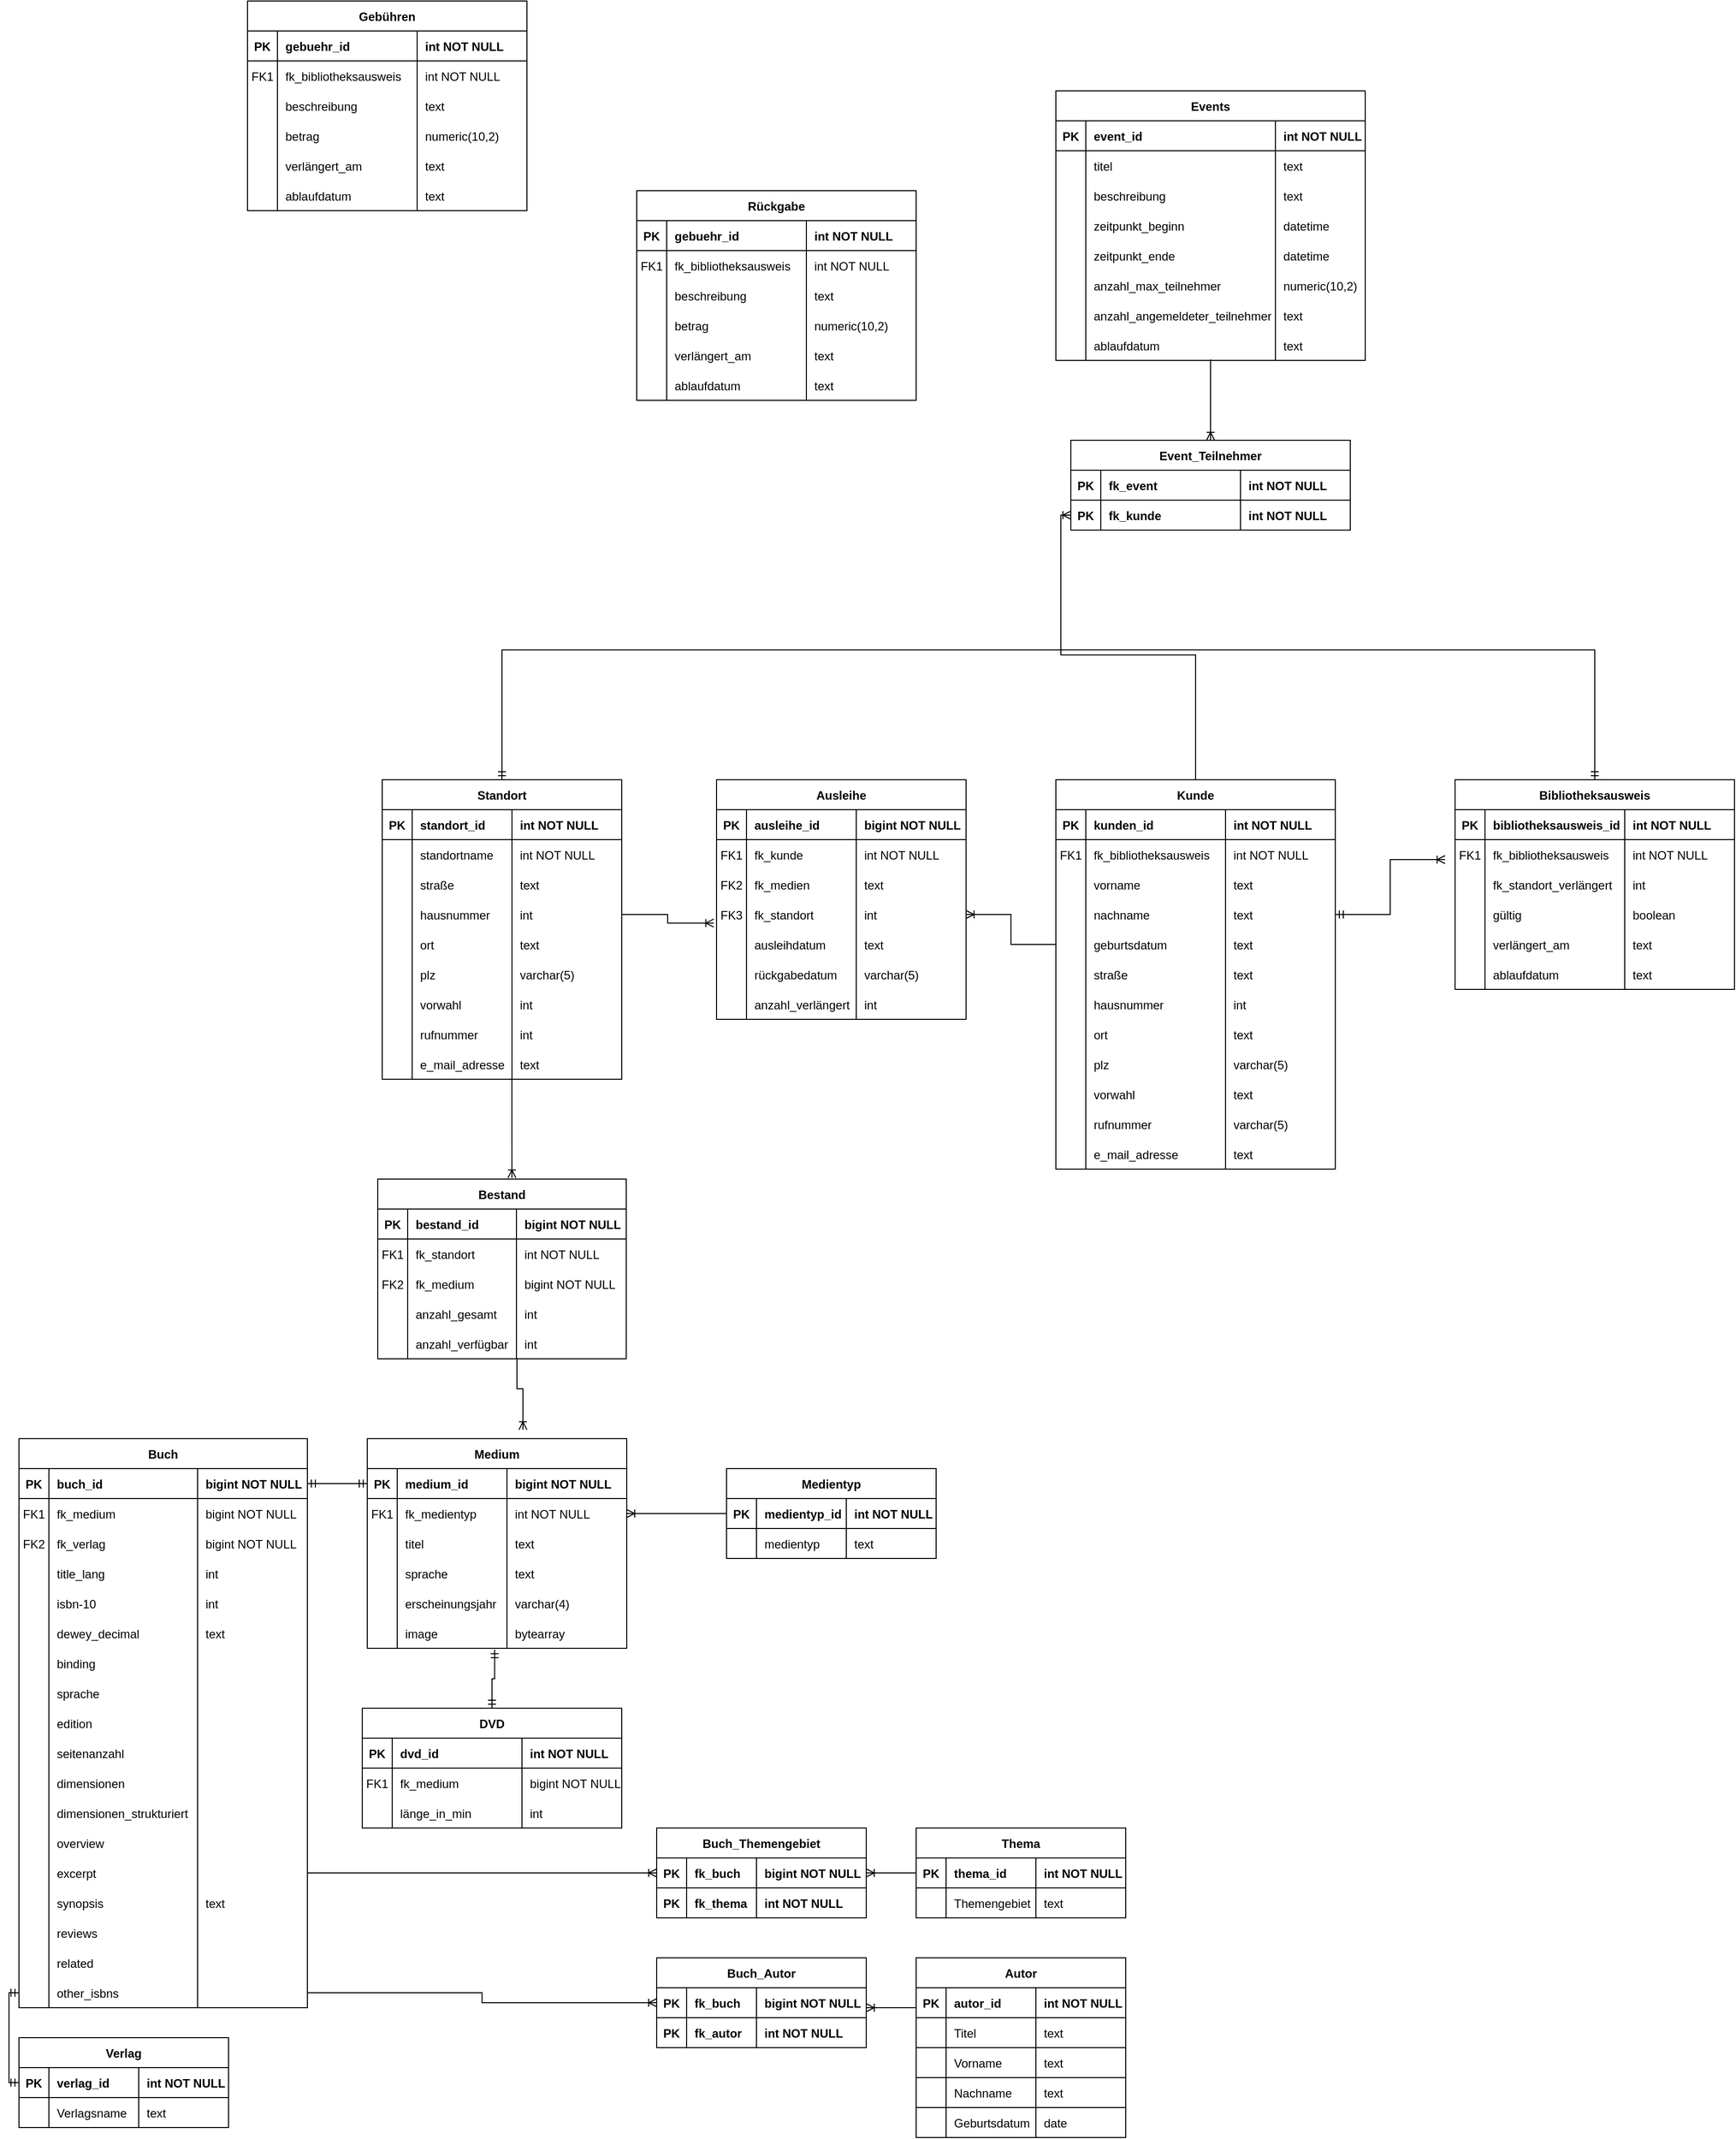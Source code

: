 <mxfile version="24.5.4" type="github">
  <diagram id="R2lEEEUBdFMjLlhIrx00" name="Page-1">
    <mxGraphModel dx="2276" dy="1866" grid="1" gridSize="10" guides="1" tooltips="1" connect="1" arrows="1" fold="1" page="1" pageScale="1" pageWidth="850" pageHeight="1100" math="0" shadow="0" extFonts="Permanent Marker^https://fonts.googleapis.com/css?family=Permanent+Marker">
      <root>
        <mxCell id="0" />
        <mxCell id="1" parent="0" />
        <mxCell id="C-vyLk0tnHw3VtMMgP7b-2" value="Standort" style="shape=table;startSize=30;container=1;collapsible=1;childLayout=tableLayout;fixedRows=1;rowLines=0;fontStyle=1;align=center;resizeLast=1;" parent="1" vertex="1">
          <mxGeometry x="-345" y="-300" width="240" height="300" as="geometry" />
        </mxCell>
        <mxCell id="C-vyLk0tnHw3VtMMgP7b-3" value="" style="shape=partialRectangle;collapsible=0;dropTarget=0;pointerEvents=0;fillColor=none;points=[[0,0.5],[1,0.5]];portConstraint=eastwest;top=0;left=0;right=0;bottom=1;" parent="C-vyLk0tnHw3VtMMgP7b-2" vertex="1">
          <mxGeometry y="30" width="240" height="30" as="geometry" />
        </mxCell>
        <mxCell id="C-vyLk0tnHw3VtMMgP7b-4" value="PK" style="shape=partialRectangle;overflow=hidden;connectable=0;fillColor=none;top=0;left=0;bottom=0;right=0;fontStyle=1;" parent="C-vyLk0tnHw3VtMMgP7b-3" vertex="1">
          <mxGeometry width="30" height="30" as="geometry">
            <mxRectangle width="30" height="30" as="alternateBounds" />
          </mxGeometry>
        </mxCell>
        <mxCell id="C-vyLk0tnHw3VtMMgP7b-5" value="standort_id" style="shape=partialRectangle;overflow=hidden;connectable=0;fillColor=none;top=0;left=0;bottom=0;right=0;align=left;spacingLeft=6;fontStyle=1;" parent="C-vyLk0tnHw3VtMMgP7b-3" vertex="1">
          <mxGeometry x="30" width="100" height="30" as="geometry">
            <mxRectangle width="100" height="30" as="alternateBounds" />
          </mxGeometry>
        </mxCell>
        <mxCell id="-soUfAjdMmQ5WROBUisX-178" value="int NOT NULL" style="shape=partialRectangle;overflow=hidden;connectable=0;fillColor=none;top=0;left=0;bottom=0;right=0;align=left;spacingLeft=6;fontStyle=1;" parent="C-vyLk0tnHw3VtMMgP7b-3" vertex="1">
          <mxGeometry x="130" width="110" height="30" as="geometry">
            <mxRectangle width="110" height="30" as="alternateBounds" />
          </mxGeometry>
        </mxCell>
        <mxCell id="C-vyLk0tnHw3VtMMgP7b-6" value="" style="shape=partialRectangle;collapsible=0;dropTarget=0;pointerEvents=0;fillColor=none;points=[[0,0.5],[1,0.5]];portConstraint=eastwest;top=0;left=0;right=0;bottom=0;" parent="C-vyLk0tnHw3VtMMgP7b-2" vertex="1">
          <mxGeometry y="60" width="240" height="30" as="geometry" />
        </mxCell>
        <mxCell id="C-vyLk0tnHw3VtMMgP7b-7" value="" style="shape=partialRectangle;overflow=hidden;connectable=0;fillColor=none;top=0;left=0;bottom=0;right=0;" parent="C-vyLk0tnHw3VtMMgP7b-6" vertex="1">
          <mxGeometry width="30" height="30" as="geometry">
            <mxRectangle width="30" height="30" as="alternateBounds" />
          </mxGeometry>
        </mxCell>
        <mxCell id="C-vyLk0tnHw3VtMMgP7b-8" value="standortname" style="shape=partialRectangle;overflow=hidden;connectable=0;fillColor=none;top=0;left=0;bottom=0;right=0;align=left;spacingLeft=6;" parent="C-vyLk0tnHw3VtMMgP7b-6" vertex="1">
          <mxGeometry x="30" width="100" height="30" as="geometry">
            <mxRectangle width="100" height="30" as="alternateBounds" />
          </mxGeometry>
        </mxCell>
        <mxCell id="-soUfAjdMmQ5WROBUisX-179" value="int NOT NULL" style="shape=partialRectangle;overflow=hidden;connectable=0;fillColor=none;top=0;left=0;bottom=0;right=0;align=left;spacingLeft=6;" parent="C-vyLk0tnHw3VtMMgP7b-6" vertex="1">
          <mxGeometry x="130" width="110" height="30" as="geometry">
            <mxRectangle width="110" height="30" as="alternateBounds" />
          </mxGeometry>
        </mxCell>
        <mxCell id="C-vyLk0tnHw3VtMMgP7b-9" value="" style="shape=partialRectangle;collapsible=0;dropTarget=0;pointerEvents=0;fillColor=none;points=[[0,0.5],[1,0.5]];portConstraint=eastwest;top=0;left=0;right=0;bottom=0;" parent="C-vyLk0tnHw3VtMMgP7b-2" vertex="1">
          <mxGeometry y="90" width="240" height="30" as="geometry" />
        </mxCell>
        <mxCell id="C-vyLk0tnHw3VtMMgP7b-10" value="" style="shape=partialRectangle;overflow=hidden;connectable=0;fillColor=none;top=0;left=0;bottom=0;right=0;" parent="C-vyLk0tnHw3VtMMgP7b-9" vertex="1">
          <mxGeometry width="30" height="30" as="geometry">
            <mxRectangle width="30" height="30" as="alternateBounds" />
          </mxGeometry>
        </mxCell>
        <mxCell id="C-vyLk0tnHw3VtMMgP7b-11" value="straße" style="shape=partialRectangle;overflow=hidden;connectable=0;fillColor=none;top=0;left=0;bottom=0;right=0;align=left;spacingLeft=6;" parent="C-vyLk0tnHw3VtMMgP7b-9" vertex="1">
          <mxGeometry x="30" width="100" height="30" as="geometry">
            <mxRectangle width="100" height="30" as="alternateBounds" />
          </mxGeometry>
        </mxCell>
        <mxCell id="-soUfAjdMmQ5WROBUisX-180" value="text" style="shape=partialRectangle;overflow=hidden;connectable=0;fillColor=none;top=0;left=0;bottom=0;right=0;align=left;spacingLeft=6;" parent="C-vyLk0tnHw3VtMMgP7b-9" vertex="1">
          <mxGeometry x="130" width="110" height="30" as="geometry">
            <mxRectangle width="110" height="30" as="alternateBounds" />
          </mxGeometry>
        </mxCell>
        <mxCell id="-soUfAjdMmQ5WROBUisX-181" style="shape=partialRectangle;collapsible=0;dropTarget=0;pointerEvents=0;fillColor=none;points=[[0,0.5],[1,0.5]];portConstraint=eastwest;top=0;left=0;right=0;bottom=0;" parent="C-vyLk0tnHw3VtMMgP7b-2" vertex="1">
          <mxGeometry y="120" width="240" height="30" as="geometry" />
        </mxCell>
        <mxCell id="-soUfAjdMmQ5WROBUisX-182" style="shape=partialRectangle;overflow=hidden;connectable=0;fillColor=none;top=0;left=0;bottom=0;right=0;" parent="-soUfAjdMmQ5WROBUisX-181" vertex="1">
          <mxGeometry width="30" height="30" as="geometry">
            <mxRectangle width="30" height="30" as="alternateBounds" />
          </mxGeometry>
        </mxCell>
        <mxCell id="-soUfAjdMmQ5WROBUisX-183" value="hausnummer" style="shape=partialRectangle;overflow=hidden;connectable=0;fillColor=none;top=0;left=0;bottom=0;right=0;align=left;spacingLeft=6;" parent="-soUfAjdMmQ5WROBUisX-181" vertex="1">
          <mxGeometry x="30" width="100" height="30" as="geometry">
            <mxRectangle width="100" height="30" as="alternateBounds" />
          </mxGeometry>
        </mxCell>
        <mxCell id="-soUfAjdMmQ5WROBUisX-184" value="int" style="shape=partialRectangle;overflow=hidden;connectable=0;fillColor=none;top=0;left=0;bottom=0;right=0;align=left;spacingLeft=6;" parent="-soUfAjdMmQ5WROBUisX-181" vertex="1">
          <mxGeometry x="130" width="110" height="30" as="geometry">
            <mxRectangle width="110" height="30" as="alternateBounds" />
          </mxGeometry>
        </mxCell>
        <mxCell id="-soUfAjdMmQ5WROBUisX-185" style="shape=partialRectangle;collapsible=0;dropTarget=0;pointerEvents=0;fillColor=none;points=[[0,0.5],[1,0.5]];portConstraint=eastwest;top=0;left=0;right=0;bottom=0;" parent="C-vyLk0tnHw3VtMMgP7b-2" vertex="1">
          <mxGeometry y="150" width="240" height="30" as="geometry" />
        </mxCell>
        <mxCell id="-soUfAjdMmQ5WROBUisX-186" style="shape=partialRectangle;overflow=hidden;connectable=0;fillColor=none;top=0;left=0;bottom=0;right=0;" parent="-soUfAjdMmQ5WROBUisX-185" vertex="1">
          <mxGeometry width="30" height="30" as="geometry">
            <mxRectangle width="30" height="30" as="alternateBounds" />
          </mxGeometry>
        </mxCell>
        <mxCell id="-soUfAjdMmQ5WROBUisX-187" value="ort" style="shape=partialRectangle;overflow=hidden;connectable=0;fillColor=none;top=0;left=0;bottom=0;right=0;align=left;spacingLeft=6;" parent="-soUfAjdMmQ5WROBUisX-185" vertex="1">
          <mxGeometry x="30" width="100" height="30" as="geometry">
            <mxRectangle width="100" height="30" as="alternateBounds" />
          </mxGeometry>
        </mxCell>
        <mxCell id="-soUfAjdMmQ5WROBUisX-188" value="text" style="shape=partialRectangle;overflow=hidden;connectable=0;fillColor=none;top=0;left=0;bottom=0;right=0;align=left;spacingLeft=6;" parent="-soUfAjdMmQ5WROBUisX-185" vertex="1">
          <mxGeometry x="130" width="110" height="30" as="geometry">
            <mxRectangle width="110" height="30" as="alternateBounds" />
          </mxGeometry>
        </mxCell>
        <mxCell id="-soUfAjdMmQ5WROBUisX-189" style="shape=partialRectangle;collapsible=0;dropTarget=0;pointerEvents=0;fillColor=none;points=[[0,0.5],[1,0.5]];portConstraint=eastwest;top=0;left=0;right=0;bottom=0;" parent="C-vyLk0tnHw3VtMMgP7b-2" vertex="1">
          <mxGeometry y="180" width="240" height="30" as="geometry" />
        </mxCell>
        <mxCell id="-soUfAjdMmQ5WROBUisX-190" style="shape=partialRectangle;overflow=hidden;connectable=0;fillColor=none;top=0;left=0;bottom=0;right=0;" parent="-soUfAjdMmQ5WROBUisX-189" vertex="1">
          <mxGeometry width="30" height="30" as="geometry">
            <mxRectangle width="30" height="30" as="alternateBounds" />
          </mxGeometry>
        </mxCell>
        <mxCell id="-soUfAjdMmQ5WROBUisX-191" value="plz" style="shape=partialRectangle;overflow=hidden;connectable=0;fillColor=none;top=0;left=0;bottom=0;right=0;align=left;spacingLeft=6;" parent="-soUfAjdMmQ5WROBUisX-189" vertex="1">
          <mxGeometry x="30" width="100" height="30" as="geometry">
            <mxRectangle width="100" height="30" as="alternateBounds" />
          </mxGeometry>
        </mxCell>
        <mxCell id="-soUfAjdMmQ5WROBUisX-192" value="varchar(5)" style="shape=partialRectangle;overflow=hidden;connectable=0;fillColor=none;top=0;left=0;bottom=0;right=0;align=left;spacingLeft=6;" parent="-soUfAjdMmQ5WROBUisX-189" vertex="1">
          <mxGeometry x="130" width="110" height="30" as="geometry">
            <mxRectangle width="110" height="30" as="alternateBounds" />
          </mxGeometry>
        </mxCell>
        <mxCell id="-soUfAjdMmQ5WROBUisX-193" style="shape=partialRectangle;collapsible=0;dropTarget=0;pointerEvents=0;fillColor=none;points=[[0,0.5],[1,0.5]];portConstraint=eastwest;top=0;left=0;right=0;bottom=0;" parent="C-vyLk0tnHw3VtMMgP7b-2" vertex="1">
          <mxGeometry y="210" width="240" height="30" as="geometry" />
        </mxCell>
        <mxCell id="-soUfAjdMmQ5WROBUisX-194" style="shape=partialRectangle;overflow=hidden;connectable=0;fillColor=none;top=0;left=0;bottom=0;right=0;" parent="-soUfAjdMmQ5WROBUisX-193" vertex="1">
          <mxGeometry width="30" height="30" as="geometry">
            <mxRectangle width="30" height="30" as="alternateBounds" />
          </mxGeometry>
        </mxCell>
        <mxCell id="-soUfAjdMmQ5WROBUisX-195" value="vorwahl" style="shape=partialRectangle;overflow=hidden;connectable=0;fillColor=none;top=0;left=0;bottom=0;right=0;align=left;spacingLeft=6;" parent="-soUfAjdMmQ5WROBUisX-193" vertex="1">
          <mxGeometry x="30" width="100" height="30" as="geometry">
            <mxRectangle width="100" height="30" as="alternateBounds" />
          </mxGeometry>
        </mxCell>
        <mxCell id="-soUfAjdMmQ5WROBUisX-196" value="int" style="shape=partialRectangle;overflow=hidden;connectable=0;fillColor=none;top=0;left=0;bottom=0;right=0;align=left;spacingLeft=6;" parent="-soUfAjdMmQ5WROBUisX-193" vertex="1">
          <mxGeometry x="130" width="110" height="30" as="geometry">
            <mxRectangle width="110" height="30" as="alternateBounds" />
          </mxGeometry>
        </mxCell>
        <mxCell id="-soUfAjdMmQ5WROBUisX-197" style="shape=partialRectangle;collapsible=0;dropTarget=0;pointerEvents=0;fillColor=none;points=[[0,0.5],[1,0.5]];portConstraint=eastwest;top=0;left=0;right=0;bottom=0;" parent="C-vyLk0tnHw3VtMMgP7b-2" vertex="1">
          <mxGeometry y="240" width="240" height="30" as="geometry" />
        </mxCell>
        <mxCell id="-soUfAjdMmQ5WROBUisX-198" style="shape=partialRectangle;overflow=hidden;connectable=0;fillColor=none;top=0;left=0;bottom=0;right=0;" parent="-soUfAjdMmQ5WROBUisX-197" vertex="1">
          <mxGeometry width="30" height="30" as="geometry">
            <mxRectangle width="30" height="30" as="alternateBounds" />
          </mxGeometry>
        </mxCell>
        <mxCell id="-soUfAjdMmQ5WROBUisX-199" value="rufnummer          " style="shape=partialRectangle;overflow=hidden;connectable=0;fillColor=none;top=0;left=0;bottom=0;right=0;align=left;spacingLeft=6;" parent="-soUfAjdMmQ5WROBUisX-197" vertex="1">
          <mxGeometry x="30" width="100" height="30" as="geometry">
            <mxRectangle width="100" height="30" as="alternateBounds" />
          </mxGeometry>
        </mxCell>
        <mxCell id="-soUfAjdMmQ5WROBUisX-200" value="int" style="shape=partialRectangle;overflow=hidden;connectable=0;fillColor=none;top=0;left=0;bottom=0;right=0;align=left;spacingLeft=6;" parent="-soUfAjdMmQ5WROBUisX-197" vertex="1">
          <mxGeometry x="130" width="110" height="30" as="geometry">
            <mxRectangle width="110" height="30" as="alternateBounds" />
          </mxGeometry>
        </mxCell>
        <mxCell id="-soUfAjdMmQ5WROBUisX-201" style="shape=partialRectangle;collapsible=0;dropTarget=0;pointerEvents=0;fillColor=none;points=[[0,0.5],[1,0.5]];portConstraint=eastwest;top=0;left=0;right=0;bottom=0;" parent="C-vyLk0tnHw3VtMMgP7b-2" vertex="1">
          <mxGeometry y="270" width="240" height="30" as="geometry" />
        </mxCell>
        <mxCell id="-soUfAjdMmQ5WROBUisX-202" style="shape=partialRectangle;overflow=hidden;connectable=0;fillColor=none;top=0;left=0;bottom=0;right=0;" parent="-soUfAjdMmQ5WROBUisX-201" vertex="1">
          <mxGeometry width="30" height="30" as="geometry">
            <mxRectangle width="30" height="30" as="alternateBounds" />
          </mxGeometry>
        </mxCell>
        <mxCell id="-soUfAjdMmQ5WROBUisX-203" value="e_mail_adresse" style="shape=partialRectangle;overflow=hidden;connectable=0;fillColor=none;top=0;left=0;bottom=0;right=0;align=left;spacingLeft=6;" parent="-soUfAjdMmQ5WROBUisX-201" vertex="1">
          <mxGeometry x="30" width="100" height="30" as="geometry">
            <mxRectangle width="100" height="30" as="alternateBounds" />
          </mxGeometry>
        </mxCell>
        <mxCell id="-soUfAjdMmQ5WROBUisX-204" value="text" style="shape=partialRectangle;overflow=hidden;connectable=0;fillColor=none;top=0;left=0;bottom=0;right=0;align=left;spacingLeft=6;" parent="-soUfAjdMmQ5WROBUisX-201" vertex="1">
          <mxGeometry x="130" width="110" height="30" as="geometry">
            <mxRectangle width="110" height="30" as="alternateBounds" />
          </mxGeometry>
        </mxCell>
        <mxCell id="C-vyLk0tnHw3VtMMgP7b-13" value="Medium" style="shape=table;startSize=30;container=1;collapsible=1;childLayout=tableLayout;fixedRows=1;rowLines=0;fontStyle=1;align=center;resizeLast=1;" parent="1" vertex="1">
          <mxGeometry x="-360" y="360" width="260" height="210" as="geometry" />
        </mxCell>
        <mxCell id="C-vyLk0tnHw3VtMMgP7b-14" value="" style="shape=partialRectangle;collapsible=0;dropTarget=0;pointerEvents=0;fillColor=none;points=[[0,0.5],[1,0.5]];portConstraint=eastwest;top=0;left=0;right=0;bottom=1;" parent="C-vyLk0tnHw3VtMMgP7b-13" vertex="1">
          <mxGeometry y="30" width="260" height="30" as="geometry" />
        </mxCell>
        <mxCell id="C-vyLk0tnHw3VtMMgP7b-15" value="PK" style="shape=partialRectangle;overflow=hidden;connectable=0;fillColor=none;top=0;left=0;bottom=0;right=0;fontStyle=1;" parent="C-vyLk0tnHw3VtMMgP7b-14" vertex="1">
          <mxGeometry width="30" height="30" as="geometry">
            <mxRectangle width="30" height="30" as="alternateBounds" />
          </mxGeometry>
        </mxCell>
        <mxCell id="C-vyLk0tnHw3VtMMgP7b-16" value="medium_id" style="shape=partialRectangle;overflow=hidden;connectable=0;fillColor=none;top=0;left=0;bottom=0;right=0;align=left;spacingLeft=6;fontStyle=1;" parent="C-vyLk0tnHw3VtMMgP7b-14" vertex="1">
          <mxGeometry x="30" width="110" height="30" as="geometry">
            <mxRectangle width="110" height="30" as="alternateBounds" />
          </mxGeometry>
        </mxCell>
        <mxCell id="OgFdFAPkShTu0YIg3M7B-256" value="bigint NOT NULL" style="shape=partialRectangle;overflow=hidden;connectable=0;fillColor=none;top=0;left=0;bottom=0;right=0;align=left;spacingLeft=6;fontStyle=1;" parent="C-vyLk0tnHw3VtMMgP7b-14" vertex="1">
          <mxGeometry x="140" width="120" height="30" as="geometry">
            <mxRectangle width="120" height="30" as="alternateBounds" />
          </mxGeometry>
        </mxCell>
        <mxCell id="C-vyLk0tnHw3VtMMgP7b-17" value="" style="shape=partialRectangle;collapsible=0;dropTarget=0;pointerEvents=0;fillColor=none;points=[[0,0.5],[1,0.5]];portConstraint=eastwest;top=0;left=0;right=0;bottom=0;" parent="C-vyLk0tnHw3VtMMgP7b-13" vertex="1">
          <mxGeometry y="60" width="260" height="30" as="geometry" />
        </mxCell>
        <mxCell id="C-vyLk0tnHw3VtMMgP7b-18" value="FK1" style="shape=partialRectangle;overflow=hidden;connectable=0;fillColor=none;top=0;left=0;bottom=0;right=0;" parent="C-vyLk0tnHw3VtMMgP7b-17" vertex="1">
          <mxGeometry width="30" height="30" as="geometry">
            <mxRectangle width="30" height="30" as="alternateBounds" />
          </mxGeometry>
        </mxCell>
        <mxCell id="C-vyLk0tnHw3VtMMgP7b-19" value="fk_medientyp" style="shape=partialRectangle;overflow=hidden;connectable=0;fillColor=none;top=0;left=0;bottom=0;right=0;align=left;spacingLeft=6;" parent="C-vyLk0tnHw3VtMMgP7b-17" vertex="1">
          <mxGeometry x="30" width="110" height="30" as="geometry">
            <mxRectangle width="110" height="30" as="alternateBounds" />
          </mxGeometry>
        </mxCell>
        <mxCell id="OgFdFAPkShTu0YIg3M7B-257" value="int NOT NULL" style="shape=partialRectangle;overflow=hidden;connectable=0;fillColor=none;top=0;left=0;bottom=0;right=0;align=left;spacingLeft=6;" parent="C-vyLk0tnHw3VtMMgP7b-17" vertex="1">
          <mxGeometry x="140" width="120" height="30" as="geometry">
            <mxRectangle width="120" height="30" as="alternateBounds" />
          </mxGeometry>
        </mxCell>
        <mxCell id="C-vyLk0tnHw3VtMMgP7b-20" value="" style="shape=partialRectangle;collapsible=0;dropTarget=0;pointerEvents=0;fillColor=none;points=[[0,0.5],[1,0.5]];portConstraint=eastwest;top=0;left=0;right=0;bottom=0;" parent="C-vyLk0tnHw3VtMMgP7b-13" vertex="1">
          <mxGeometry y="90" width="260" height="30" as="geometry" />
        </mxCell>
        <mxCell id="C-vyLk0tnHw3VtMMgP7b-21" value="" style="shape=partialRectangle;overflow=hidden;connectable=0;fillColor=none;top=0;left=0;bottom=0;right=0;" parent="C-vyLk0tnHw3VtMMgP7b-20" vertex="1">
          <mxGeometry width="30" height="30" as="geometry">
            <mxRectangle width="30" height="30" as="alternateBounds" />
          </mxGeometry>
        </mxCell>
        <mxCell id="C-vyLk0tnHw3VtMMgP7b-22" value="titel" style="shape=partialRectangle;overflow=hidden;connectable=0;fillColor=none;top=0;left=0;bottom=0;right=0;align=left;spacingLeft=6;" parent="C-vyLk0tnHw3VtMMgP7b-20" vertex="1">
          <mxGeometry x="30" width="110" height="30" as="geometry">
            <mxRectangle width="110" height="30" as="alternateBounds" />
          </mxGeometry>
        </mxCell>
        <mxCell id="OgFdFAPkShTu0YIg3M7B-258" value="text" style="shape=partialRectangle;overflow=hidden;connectable=0;fillColor=none;top=0;left=0;bottom=0;right=0;align=left;spacingLeft=6;" parent="C-vyLk0tnHw3VtMMgP7b-20" vertex="1">
          <mxGeometry x="140" width="120" height="30" as="geometry">
            <mxRectangle width="120" height="30" as="alternateBounds" />
          </mxGeometry>
        </mxCell>
        <mxCell id="OgFdFAPkShTu0YIg3M7B-259" style="shape=partialRectangle;collapsible=0;dropTarget=0;pointerEvents=0;fillColor=none;points=[[0,0.5],[1,0.5]];portConstraint=eastwest;top=0;left=0;right=0;bottom=0;" parent="C-vyLk0tnHw3VtMMgP7b-13" vertex="1">
          <mxGeometry y="120" width="260" height="30" as="geometry" />
        </mxCell>
        <mxCell id="OgFdFAPkShTu0YIg3M7B-260" style="shape=partialRectangle;overflow=hidden;connectable=0;fillColor=none;top=0;left=0;bottom=0;right=0;" parent="OgFdFAPkShTu0YIg3M7B-259" vertex="1">
          <mxGeometry width="30" height="30" as="geometry">
            <mxRectangle width="30" height="30" as="alternateBounds" />
          </mxGeometry>
        </mxCell>
        <mxCell id="OgFdFAPkShTu0YIg3M7B-261" value="sprache" style="shape=partialRectangle;overflow=hidden;connectable=0;fillColor=none;top=0;left=0;bottom=0;right=0;align=left;spacingLeft=6;" parent="OgFdFAPkShTu0YIg3M7B-259" vertex="1">
          <mxGeometry x="30" width="110" height="30" as="geometry">
            <mxRectangle width="110" height="30" as="alternateBounds" />
          </mxGeometry>
        </mxCell>
        <mxCell id="OgFdFAPkShTu0YIg3M7B-262" value="text" style="shape=partialRectangle;overflow=hidden;connectable=0;fillColor=none;top=0;left=0;bottom=0;right=0;align=left;spacingLeft=6;" parent="OgFdFAPkShTu0YIg3M7B-259" vertex="1">
          <mxGeometry x="140" width="120" height="30" as="geometry">
            <mxRectangle width="120" height="30" as="alternateBounds" />
          </mxGeometry>
        </mxCell>
        <mxCell id="OgFdFAPkShTu0YIg3M7B-263" style="shape=partialRectangle;collapsible=0;dropTarget=0;pointerEvents=0;fillColor=none;points=[[0,0.5],[1,0.5]];portConstraint=eastwest;top=0;left=0;right=0;bottom=0;" parent="C-vyLk0tnHw3VtMMgP7b-13" vertex="1">
          <mxGeometry y="150" width="260" height="30" as="geometry" />
        </mxCell>
        <mxCell id="OgFdFAPkShTu0YIg3M7B-264" style="shape=partialRectangle;overflow=hidden;connectable=0;fillColor=none;top=0;left=0;bottom=0;right=0;" parent="OgFdFAPkShTu0YIg3M7B-263" vertex="1">
          <mxGeometry width="30" height="30" as="geometry">
            <mxRectangle width="30" height="30" as="alternateBounds" />
          </mxGeometry>
        </mxCell>
        <mxCell id="OgFdFAPkShTu0YIg3M7B-265" value="erscheinungsjahr" style="shape=partialRectangle;overflow=hidden;connectable=0;fillColor=none;top=0;left=0;bottom=0;right=0;align=left;spacingLeft=6;" parent="OgFdFAPkShTu0YIg3M7B-263" vertex="1">
          <mxGeometry x="30" width="110" height="30" as="geometry">
            <mxRectangle width="110" height="30" as="alternateBounds" />
          </mxGeometry>
        </mxCell>
        <mxCell id="OgFdFAPkShTu0YIg3M7B-266" value="varchar(4)" style="shape=partialRectangle;overflow=hidden;connectable=0;fillColor=none;top=0;left=0;bottom=0;right=0;align=left;spacingLeft=6;" parent="OgFdFAPkShTu0YIg3M7B-263" vertex="1">
          <mxGeometry x="140" width="120" height="30" as="geometry">
            <mxRectangle width="120" height="30" as="alternateBounds" />
          </mxGeometry>
        </mxCell>
        <mxCell id="OgFdFAPkShTu0YIg3M7B-267" style="shape=partialRectangle;collapsible=0;dropTarget=0;pointerEvents=0;fillColor=none;points=[[0,0.5],[1,0.5]];portConstraint=eastwest;top=0;left=0;right=0;bottom=0;" parent="C-vyLk0tnHw3VtMMgP7b-13" vertex="1">
          <mxGeometry y="180" width="260" height="30" as="geometry" />
        </mxCell>
        <mxCell id="OgFdFAPkShTu0YIg3M7B-268" style="shape=partialRectangle;overflow=hidden;connectable=0;fillColor=none;top=0;left=0;bottom=0;right=0;" parent="OgFdFAPkShTu0YIg3M7B-267" vertex="1">
          <mxGeometry width="30" height="30" as="geometry">
            <mxRectangle width="30" height="30" as="alternateBounds" />
          </mxGeometry>
        </mxCell>
        <mxCell id="OgFdFAPkShTu0YIg3M7B-269" value="image" style="shape=partialRectangle;overflow=hidden;connectable=0;fillColor=none;top=0;left=0;bottom=0;right=0;align=left;spacingLeft=6;" parent="OgFdFAPkShTu0YIg3M7B-267" vertex="1">
          <mxGeometry x="30" width="110" height="30" as="geometry">
            <mxRectangle width="110" height="30" as="alternateBounds" />
          </mxGeometry>
        </mxCell>
        <mxCell id="OgFdFAPkShTu0YIg3M7B-270" value="bytearray" style="shape=partialRectangle;overflow=hidden;connectable=0;fillColor=none;top=0;left=0;bottom=0;right=0;align=left;spacingLeft=6;" parent="OgFdFAPkShTu0YIg3M7B-267" vertex="1">
          <mxGeometry x="140" width="120" height="30" as="geometry">
            <mxRectangle width="120" height="30" as="alternateBounds" />
          </mxGeometry>
        </mxCell>
        <mxCell id="C-vyLk0tnHw3VtMMgP7b-23" value="Bestand" style="shape=table;startSize=30;container=1;collapsible=1;childLayout=tableLayout;fixedRows=1;rowLines=0;fontStyle=1;align=center;resizeLast=1;" parent="1" vertex="1">
          <mxGeometry x="-349.5" y="100" width="249" height="180" as="geometry">
            <mxRectangle x="-240" y="80" width="80" height="30" as="alternateBounds" />
          </mxGeometry>
        </mxCell>
        <mxCell id="C-vyLk0tnHw3VtMMgP7b-24" value="" style="shape=partialRectangle;collapsible=0;dropTarget=0;pointerEvents=0;fillColor=none;points=[[0,0.5],[1,0.5]];portConstraint=eastwest;top=0;left=0;right=0;bottom=1;" parent="C-vyLk0tnHw3VtMMgP7b-23" vertex="1">
          <mxGeometry y="30" width="249" height="30" as="geometry" />
        </mxCell>
        <mxCell id="C-vyLk0tnHw3VtMMgP7b-25" value="PK" style="shape=partialRectangle;overflow=hidden;connectable=0;fillColor=none;top=0;left=0;bottom=0;right=0;fontStyle=1;" parent="C-vyLk0tnHw3VtMMgP7b-24" vertex="1">
          <mxGeometry width="30" height="30" as="geometry">
            <mxRectangle width="30" height="30" as="alternateBounds" />
          </mxGeometry>
        </mxCell>
        <mxCell id="C-vyLk0tnHw3VtMMgP7b-26" value="bestand_id" style="shape=partialRectangle;overflow=hidden;connectable=0;fillColor=none;top=0;left=0;bottom=0;right=0;align=left;spacingLeft=6;fontStyle=1;" parent="C-vyLk0tnHw3VtMMgP7b-24" vertex="1">
          <mxGeometry x="30" width="109" height="30" as="geometry">
            <mxRectangle width="109" height="30" as="alternateBounds" />
          </mxGeometry>
        </mxCell>
        <mxCell id="-soUfAjdMmQ5WROBUisX-152" value="bigint NOT NULL" style="shape=partialRectangle;overflow=hidden;connectable=0;fillColor=none;top=0;left=0;bottom=0;right=0;align=left;spacingLeft=6;fontStyle=1;" parent="C-vyLk0tnHw3VtMMgP7b-24" vertex="1">
          <mxGeometry x="139" width="110" height="30" as="geometry">
            <mxRectangle width="110" height="30" as="alternateBounds" />
          </mxGeometry>
        </mxCell>
        <mxCell id="C-vyLk0tnHw3VtMMgP7b-27" value="" style="shape=partialRectangle;collapsible=0;dropTarget=0;pointerEvents=0;fillColor=none;points=[[0,0.5],[1,0.5]];portConstraint=eastwest;top=0;left=0;right=0;bottom=0;" parent="C-vyLk0tnHw3VtMMgP7b-23" vertex="1">
          <mxGeometry y="60" width="249" height="30" as="geometry" />
        </mxCell>
        <mxCell id="C-vyLk0tnHw3VtMMgP7b-28" value="FK1" style="shape=partialRectangle;overflow=hidden;connectable=0;fillColor=none;top=0;left=0;bottom=0;right=0;" parent="C-vyLk0tnHw3VtMMgP7b-27" vertex="1">
          <mxGeometry width="30" height="30" as="geometry">
            <mxRectangle width="30" height="30" as="alternateBounds" />
          </mxGeometry>
        </mxCell>
        <mxCell id="C-vyLk0tnHw3VtMMgP7b-29" value="fk_standort" style="shape=partialRectangle;overflow=hidden;connectable=0;fillColor=none;top=0;left=0;bottom=0;right=0;align=left;spacingLeft=6;" parent="C-vyLk0tnHw3VtMMgP7b-27" vertex="1">
          <mxGeometry x="30" width="109" height="30" as="geometry">
            <mxRectangle width="109" height="30" as="alternateBounds" />
          </mxGeometry>
        </mxCell>
        <mxCell id="-soUfAjdMmQ5WROBUisX-153" value="int NOT NULL" style="shape=partialRectangle;overflow=hidden;connectable=0;fillColor=none;top=0;left=0;bottom=0;right=0;align=left;spacingLeft=6;" parent="C-vyLk0tnHw3VtMMgP7b-27" vertex="1">
          <mxGeometry x="139" width="110" height="30" as="geometry">
            <mxRectangle width="110" height="30" as="alternateBounds" />
          </mxGeometry>
        </mxCell>
        <mxCell id="-soUfAjdMmQ5WROBUisX-112" style="shape=partialRectangle;collapsible=0;dropTarget=0;pointerEvents=0;fillColor=none;points=[[0,0.5],[1,0.5]];portConstraint=eastwest;top=0;left=0;right=0;bottom=0;" parent="C-vyLk0tnHw3VtMMgP7b-23" vertex="1">
          <mxGeometry y="90" width="249" height="30" as="geometry" />
        </mxCell>
        <mxCell id="-soUfAjdMmQ5WROBUisX-113" value="FK2" style="shape=partialRectangle;overflow=hidden;connectable=0;fillColor=none;top=0;left=0;bottom=0;right=0;" parent="-soUfAjdMmQ5WROBUisX-112" vertex="1">
          <mxGeometry width="30" height="30" as="geometry">
            <mxRectangle width="30" height="30" as="alternateBounds" />
          </mxGeometry>
        </mxCell>
        <mxCell id="-soUfAjdMmQ5WROBUisX-114" value="fk_medium" style="shape=partialRectangle;overflow=hidden;connectable=0;fillColor=none;top=0;left=0;bottom=0;right=0;align=left;spacingLeft=6;" parent="-soUfAjdMmQ5WROBUisX-112" vertex="1">
          <mxGeometry x="30" width="109" height="30" as="geometry">
            <mxRectangle width="109" height="30" as="alternateBounds" />
          </mxGeometry>
        </mxCell>
        <mxCell id="-soUfAjdMmQ5WROBUisX-154" value="bigint NOT NULL" style="shape=partialRectangle;overflow=hidden;connectable=0;fillColor=none;top=0;left=0;bottom=0;right=0;align=left;spacingLeft=6;" parent="-soUfAjdMmQ5WROBUisX-112" vertex="1">
          <mxGeometry x="139" width="110" height="30" as="geometry">
            <mxRectangle width="110" height="30" as="alternateBounds" />
          </mxGeometry>
        </mxCell>
        <mxCell id="-soUfAjdMmQ5WROBUisX-115" style="shape=partialRectangle;collapsible=0;dropTarget=0;pointerEvents=0;fillColor=none;points=[[0,0.5],[1,0.5]];portConstraint=eastwest;top=0;left=0;right=0;bottom=0;" parent="C-vyLk0tnHw3VtMMgP7b-23" vertex="1">
          <mxGeometry y="120" width="249" height="30" as="geometry" />
        </mxCell>
        <mxCell id="-soUfAjdMmQ5WROBUisX-116" style="shape=partialRectangle;overflow=hidden;connectable=0;fillColor=none;top=0;left=0;bottom=0;right=0;" parent="-soUfAjdMmQ5WROBUisX-115" vertex="1">
          <mxGeometry width="30" height="30" as="geometry">
            <mxRectangle width="30" height="30" as="alternateBounds" />
          </mxGeometry>
        </mxCell>
        <mxCell id="-soUfAjdMmQ5WROBUisX-117" value="anzahl_gesamt" style="shape=partialRectangle;overflow=hidden;connectable=0;fillColor=none;top=0;left=0;bottom=0;right=0;align=left;spacingLeft=6;" parent="-soUfAjdMmQ5WROBUisX-115" vertex="1">
          <mxGeometry x="30" width="109" height="30" as="geometry">
            <mxRectangle width="109" height="30" as="alternateBounds" />
          </mxGeometry>
        </mxCell>
        <mxCell id="-soUfAjdMmQ5WROBUisX-155" value="int" style="shape=partialRectangle;overflow=hidden;connectable=0;fillColor=none;top=0;left=0;bottom=0;right=0;align=left;spacingLeft=6;" parent="-soUfAjdMmQ5WROBUisX-115" vertex="1">
          <mxGeometry x="139" width="110" height="30" as="geometry">
            <mxRectangle width="110" height="30" as="alternateBounds" />
          </mxGeometry>
        </mxCell>
        <mxCell id="-soUfAjdMmQ5WROBUisX-149" style="shape=partialRectangle;collapsible=0;dropTarget=0;pointerEvents=0;fillColor=none;points=[[0,0.5],[1,0.5]];portConstraint=eastwest;top=0;left=0;right=0;bottom=0;" parent="C-vyLk0tnHw3VtMMgP7b-23" vertex="1">
          <mxGeometry y="150" width="249" height="30" as="geometry" />
        </mxCell>
        <mxCell id="-soUfAjdMmQ5WROBUisX-150" style="shape=partialRectangle;overflow=hidden;connectable=0;fillColor=none;top=0;left=0;bottom=0;right=0;" parent="-soUfAjdMmQ5WROBUisX-149" vertex="1">
          <mxGeometry width="30" height="30" as="geometry">
            <mxRectangle width="30" height="30" as="alternateBounds" />
          </mxGeometry>
        </mxCell>
        <mxCell id="-soUfAjdMmQ5WROBUisX-151" value="anzahl_verfügbar" style="shape=partialRectangle;overflow=hidden;connectable=0;fillColor=none;top=0;left=0;bottom=0;right=0;align=left;spacingLeft=6;" parent="-soUfAjdMmQ5WROBUisX-149" vertex="1">
          <mxGeometry x="30" width="109" height="30" as="geometry">
            <mxRectangle width="109" height="30" as="alternateBounds" />
          </mxGeometry>
        </mxCell>
        <mxCell id="-soUfAjdMmQ5WROBUisX-156" value="int" style="shape=partialRectangle;overflow=hidden;connectable=0;fillColor=none;top=0;left=0;bottom=0;right=0;align=left;spacingLeft=6;" parent="-soUfAjdMmQ5WROBUisX-149" vertex="1">
          <mxGeometry x="139" width="110" height="30" as="geometry">
            <mxRectangle width="110" height="30" as="alternateBounds" />
          </mxGeometry>
        </mxCell>
        <mxCell id="-soUfAjdMmQ5WROBUisX-157" value="Buch" style="shape=table;startSize=30;container=1;collapsible=1;childLayout=tableLayout;fixedRows=1;rowLines=0;fontStyle=1;align=center;resizeLast=1;" parent="1" vertex="1">
          <mxGeometry x="-709" y="360" width="289" height="570" as="geometry">
            <mxRectangle x="-240" y="80" width="80" height="30" as="alternateBounds" />
          </mxGeometry>
        </mxCell>
        <mxCell id="-soUfAjdMmQ5WROBUisX-158" value="" style="shape=partialRectangle;collapsible=0;dropTarget=0;pointerEvents=0;fillColor=none;points=[[0,0.5],[1,0.5]];portConstraint=eastwest;top=0;left=0;right=0;bottom=1;" parent="-soUfAjdMmQ5WROBUisX-157" vertex="1">
          <mxGeometry y="30" width="289" height="30" as="geometry" />
        </mxCell>
        <mxCell id="-soUfAjdMmQ5WROBUisX-159" value="PK" style="shape=partialRectangle;overflow=hidden;connectable=0;fillColor=none;top=0;left=0;bottom=0;right=0;fontStyle=1;" parent="-soUfAjdMmQ5WROBUisX-158" vertex="1">
          <mxGeometry width="30" height="30" as="geometry">
            <mxRectangle width="30" height="30" as="alternateBounds" />
          </mxGeometry>
        </mxCell>
        <mxCell id="-soUfAjdMmQ5WROBUisX-160" value="buch_id" style="shape=partialRectangle;overflow=hidden;connectable=0;fillColor=none;top=0;left=0;bottom=0;right=0;align=left;spacingLeft=6;fontStyle=1;" parent="-soUfAjdMmQ5WROBUisX-158" vertex="1">
          <mxGeometry x="30" width="149" height="30" as="geometry">
            <mxRectangle width="149" height="30" as="alternateBounds" />
          </mxGeometry>
        </mxCell>
        <mxCell id="-soUfAjdMmQ5WROBUisX-161" value="bigint NOT NULL" style="shape=partialRectangle;overflow=hidden;connectable=0;fillColor=none;top=0;left=0;bottom=0;right=0;align=left;spacingLeft=6;fontStyle=1;" parent="-soUfAjdMmQ5WROBUisX-158" vertex="1">
          <mxGeometry x="179" width="110" height="30" as="geometry">
            <mxRectangle width="110" height="30" as="alternateBounds" />
          </mxGeometry>
        </mxCell>
        <mxCell id="-soUfAjdMmQ5WROBUisX-162" value="" style="shape=partialRectangle;collapsible=0;dropTarget=0;pointerEvents=0;fillColor=none;points=[[0,0.5],[1,0.5]];portConstraint=eastwest;top=0;left=0;right=0;bottom=0;" parent="-soUfAjdMmQ5WROBUisX-157" vertex="1">
          <mxGeometry y="60" width="289" height="30" as="geometry" />
        </mxCell>
        <mxCell id="-soUfAjdMmQ5WROBUisX-163" value="FK1" style="shape=partialRectangle;overflow=hidden;connectable=0;fillColor=none;top=0;left=0;bottom=0;right=0;" parent="-soUfAjdMmQ5WROBUisX-162" vertex="1">
          <mxGeometry width="30" height="30" as="geometry">
            <mxRectangle width="30" height="30" as="alternateBounds" />
          </mxGeometry>
        </mxCell>
        <mxCell id="-soUfAjdMmQ5WROBUisX-164" value="fk_medium" style="shape=partialRectangle;overflow=hidden;connectable=0;fillColor=none;top=0;left=0;bottom=0;right=0;align=left;spacingLeft=6;" parent="-soUfAjdMmQ5WROBUisX-162" vertex="1">
          <mxGeometry x="30" width="149" height="30" as="geometry">
            <mxRectangle width="149" height="30" as="alternateBounds" />
          </mxGeometry>
        </mxCell>
        <mxCell id="-soUfAjdMmQ5WROBUisX-165" value="bigint NOT NULL" style="shape=partialRectangle;overflow=hidden;connectable=0;fillColor=none;top=0;left=0;bottom=0;right=0;align=left;spacingLeft=6;" parent="-soUfAjdMmQ5WROBUisX-162" vertex="1">
          <mxGeometry x="179" width="110" height="30" as="geometry">
            <mxRectangle width="110" height="30" as="alternateBounds" />
          </mxGeometry>
        </mxCell>
        <mxCell id="-soUfAjdMmQ5WROBUisX-166" style="shape=partialRectangle;collapsible=0;dropTarget=0;pointerEvents=0;fillColor=none;points=[[0,0.5],[1,0.5]];portConstraint=eastwest;top=0;left=0;right=0;bottom=0;" parent="-soUfAjdMmQ5WROBUisX-157" vertex="1">
          <mxGeometry y="90" width="289" height="30" as="geometry" />
        </mxCell>
        <mxCell id="-soUfAjdMmQ5WROBUisX-167" value="FK2" style="shape=partialRectangle;overflow=hidden;connectable=0;fillColor=none;top=0;left=0;bottom=0;right=0;" parent="-soUfAjdMmQ5WROBUisX-166" vertex="1">
          <mxGeometry width="30" height="30" as="geometry">
            <mxRectangle width="30" height="30" as="alternateBounds" />
          </mxGeometry>
        </mxCell>
        <mxCell id="-soUfAjdMmQ5WROBUisX-168" value="fk_verlag" style="shape=partialRectangle;overflow=hidden;connectable=0;fillColor=none;top=0;left=0;bottom=0;right=0;align=left;spacingLeft=6;" parent="-soUfAjdMmQ5WROBUisX-166" vertex="1">
          <mxGeometry x="30" width="149" height="30" as="geometry">
            <mxRectangle width="149" height="30" as="alternateBounds" />
          </mxGeometry>
        </mxCell>
        <mxCell id="-soUfAjdMmQ5WROBUisX-169" value="bigint NOT NULL" style="shape=partialRectangle;overflow=hidden;connectable=0;fillColor=none;top=0;left=0;bottom=0;right=0;align=left;spacingLeft=6;" parent="-soUfAjdMmQ5WROBUisX-166" vertex="1">
          <mxGeometry x="179" width="110" height="30" as="geometry">
            <mxRectangle width="110" height="30" as="alternateBounds" />
          </mxGeometry>
        </mxCell>
        <mxCell id="-soUfAjdMmQ5WROBUisX-170" style="shape=partialRectangle;collapsible=0;dropTarget=0;pointerEvents=0;fillColor=none;points=[[0,0.5],[1,0.5]];portConstraint=eastwest;top=0;left=0;right=0;bottom=0;" parent="-soUfAjdMmQ5WROBUisX-157" vertex="1">
          <mxGeometry y="120" width="289" height="30" as="geometry" />
        </mxCell>
        <mxCell id="-soUfAjdMmQ5WROBUisX-171" style="shape=partialRectangle;overflow=hidden;connectable=0;fillColor=none;top=0;left=0;bottom=0;right=0;" parent="-soUfAjdMmQ5WROBUisX-170" vertex="1">
          <mxGeometry width="30" height="30" as="geometry">
            <mxRectangle width="30" height="30" as="alternateBounds" />
          </mxGeometry>
        </mxCell>
        <mxCell id="-soUfAjdMmQ5WROBUisX-172" value="title_lang" style="shape=partialRectangle;overflow=hidden;connectable=0;fillColor=none;top=0;left=0;bottom=0;right=0;align=left;spacingLeft=6;" parent="-soUfAjdMmQ5WROBUisX-170" vertex="1">
          <mxGeometry x="30" width="149" height="30" as="geometry">
            <mxRectangle width="149" height="30" as="alternateBounds" />
          </mxGeometry>
        </mxCell>
        <mxCell id="-soUfAjdMmQ5WROBUisX-173" value="int" style="shape=partialRectangle;overflow=hidden;connectable=0;fillColor=none;top=0;left=0;bottom=0;right=0;align=left;spacingLeft=6;" parent="-soUfAjdMmQ5WROBUisX-170" vertex="1">
          <mxGeometry x="179" width="110" height="30" as="geometry">
            <mxRectangle width="110" height="30" as="alternateBounds" />
          </mxGeometry>
        </mxCell>
        <mxCell id="-soUfAjdMmQ5WROBUisX-174" style="shape=partialRectangle;collapsible=0;dropTarget=0;pointerEvents=0;fillColor=none;points=[[0,0.5],[1,0.5]];portConstraint=eastwest;top=0;left=0;right=0;bottom=0;" parent="-soUfAjdMmQ5WROBUisX-157" vertex="1">
          <mxGeometry y="150" width="289" height="30" as="geometry" />
        </mxCell>
        <mxCell id="-soUfAjdMmQ5WROBUisX-175" style="shape=partialRectangle;overflow=hidden;connectable=0;fillColor=none;top=0;left=0;bottom=0;right=0;" parent="-soUfAjdMmQ5WROBUisX-174" vertex="1">
          <mxGeometry width="30" height="30" as="geometry">
            <mxRectangle width="30" height="30" as="alternateBounds" />
          </mxGeometry>
        </mxCell>
        <mxCell id="-soUfAjdMmQ5WROBUisX-176" value="isbn-10" style="shape=partialRectangle;overflow=hidden;connectable=0;fillColor=none;top=0;left=0;bottom=0;right=0;align=left;spacingLeft=6;" parent="-soUfAjdMmQ5WROBUisX-174" vertex="1">
          <mxGeometry x="30" width="149" height="30" as="geometry">
            <mxRectangle width="149" height="30" as="alternateBounds" />
          </mxGeometry>
        </mxCell>
        <mxCell id="-soUfAjdMmQ5WROBUisX-177" value="int" style="shape=partialRectangle;overflow=hidden;connectable=0;fillColor=none;top=0;left=0;bottom=0;right=0;align=left;spacingLeft=6;" parent="-soUfAjdMmQ5WROBUisX-174" vertex="1">
          <mxGeometry x="179" width="110" height="30" as="geometry">
            <mxRectangle width="110" height="30" as="alternateBounds" />
          </mxGeometry>
        </mxCell>
        <mxCell id="OgFdFAPkShTu0YIg3M7B-49" style="shape=partialRectangle;collapsible=0;dropTarget=0;pointerEvents=0;fillColor=none;points=[[0,0.5],[1,0.5]];portConstraint=eastwest;top=0;left=0;right=0;bottom=0;" parent="-soUfAjdMmQ5WROBUisX-157" vertex="1">
          <mxGeometry y="180" width="289" height="30" as="geometry" />
        </mxCell>
        <mxCell id="OgFdFAPkShTu0YIg3M7B-50" style="shape=partialRectangle;overflow=hidden;connectable=0;fillColor=none;top=0;left=0;bottom=0;right=0;" parent="OgFdFAPkShTu0YIg3M7B-49" vertex="1">
          <mxGeometry width="30" height="30" as="geometry">
            <mxRectangle width="30" height="30" as="alternateBounds" />
          </mxGeometry>
        </mxCell>
        <mxCell id="OgFdFAPkShTu0YIg3M7B-51" value="dewey_decimal" style="shape=partialRectangle;overflow=hidden;connectable=0;fillColor=none;top=0;left=0;bottom=0;right=0;align=left;spacingLeft=6;" parent="OgFdFAPkShTu0YIg3M7B-49" vertex="1">
          <mxGeometry x="30" width="149" height="30" as="geometry">
            <mxRectangle width="149" height="30" as="alternateBounds" />
          </mxGeometry>
        </mxCell>
        <mxCell id="OgFdFAPkShTu0YIg3M7B-52" value="text" style="shape=partialRectangle;overflow=hidden;connectable=0;fillColor=none;top=0;left=0;bottom=0;right=0;align=left;spacingLeft=6;" parent="OgFdFAPkShTu0YIg3M7B-49" vertex="1">
          <mxGeometry x="179" width="110" height="30" as="geometry">
            <mxRectangle width="110" height="30" as="alternateBounds" />
          </mxGeometry>
        </mxCell>
        <mxCell id="OgFdFAPkShTu0YIg3M7B-45" style="shape=partialRectangle;collapsible=0;dropTarget=0;pointerEvents=0;fillColor=none;points=[[0,0.5],[1,0.5]];portConstraint=eastwest;top=0;left=0;right=0;bottom=0;" parent="-soUfAjdMmQ5WROBUisX-157" vertex="1">
          <mxGeometry y="210" width="289" height="30" as="geometry" />
        </mxCell>
        <mxCell id="OgFdFAPkShTu0YIg3M7B-46" style="shape=partialRectangle;overflow=hidden;connectable=0;fillColor=none;top=0;left=0;bottom=0;right=0;" parent="OgFdFAPkShTu0YIg3M7B-45" vertex="1">
          <mxGeometry width="30" height="30" as="geometry">
            <mxRectangle width="30" height="30" as="alternateBounds" />
          </mxGeometry>
        </mxCell>
        <mxCell id="OgFdFAPkShTu0YIg3M7B-47" value="binding" style="shape=partialRectangle;overflow=hidden;connectable=0;fillColor=none;top=0;left=0;bottom=0;right=0;align=left;spacingLeft=6;" parent="OgFdFAPkShTu0YIg3M7B-45" vertex="1">
          <mxGeometry x="30" width="149" height="30" as="geometry">
            <mxRectangle width="149" height="30" as="alternateBounds" />
          </mxGeometry>
        </mxCell>
        <mxCell id="OgFdFAPkShTu0YIg3M7B-48" style="shape=partialRectangle;overflow=hidden;connectable=0;fillColor=none;top=0;left=0;bottom=0;right=0;align=left;spacingLeft=6;" parent="OgFdFAPkShTu0YIg3M7B-45" vertex="1">
          <mxGeometry x="179" width="110" height="30" as="geometry">
            <mxRectangle width="110" height="30" as="alternateBounds" />
          </mxGeometry>
        </mxCell>
        <mxCell id="OgFdFAPkShTu0YIg3M7B-41" style="shape=partialRectangle;collapsible=0;dropTarget=0;pointerEvents=0;fillColor=none;points=[[0,0.5],[1,0.5]];portConstraint=eastwest;top=0;left=0;right=0;bottom=0;" parent="-soUfAjdMmQ5WROBUisX-157" vertex="1">
          <mxGeometry y="240" width="289" height="30" as="geometry" />
        </mxCell>
        <mxCell id="OgFdFAPkShTu0YIg3M7B-42" style="shape=partialRectangle;overflow=hidden;connectable=0;fillColor=none;top=0;left=0;bottom=0;right=0;" parent="OgFdFAPkShTu0YIg3M7B-41" vertex="1">
          <mxGeometry width="30" height="30" as="geometry">
            <mxRectangle width="30" height="30" as="alternateBounds" />
          </mxGeometry>
        </mxCell>
        <mxCell id="OgFdFAPkShTu0YIg3M7B-43" value="sprache" style="shape=partialRectangle;overflow=hidden;connectable=0;fillColor=none;top=0;left=0;bottom=0;right=0;align=left;spacingLeft=6;" parent="OgFdFAPkShTu0YIg3M7B-41" vertex="1">
          <mxGeometry x="30" width="149" height="30" as="geometry">
            <mxRectangle width="149" height="30" as="alternateBounds" />
          </mxGeometry>
        </mxCell>
        <mxCell id="OgFdFAPkShTu0YIg3M7B-44" style="shape=partialRectangle;overflow=hidden;connectable=0;fillColor=none;top=0;left=0;bottom=0;right=0;align=left;spacingLeft=6;" parent="OgFdFAPkShTu0YIg3M7B-41" vertex="1">
          <mxGeometry x="179" width="110" height="30" as="geometry">
            <mxRectangle width="110" height="30" as="alternateBounds" />
          </mxGeometry>
        </mxCell>
        <mxCell id="OgFdFAPkShTu0YIg3M7B-37" style="shape=partialRectangle;collapsible=0;dropTarget=0;pointerEvents=0;fillColor=none;points=[[0,0.5],[1,0.5]];portConstraint=eastwest;top=0;left=0;right=0;bottom=0;" parent="-soUfAjdMmQ5WROBUisX-157" vertex="1">
          <mxGeometry y="270" width="289" height="30" as="geometry" />
        </mxCell>
        <mxCell id="OgFdFAPkShTu0YIg3M7B-38" style="shape=partialRectangle;overflow=hidden;connectable=0;fillColor=none;top=0;left=0;bottom=0;right=0;" parent="OgFdFAPkShTu0YIg3M7B-37" vertex="1">
          <mxGeometry width="30" height="30" as="geometry">
            <mxRectangle width="30" height="30" as="alternateBounds" />
          </mxGeometry>
        </mxCell>
        <mxCell id="OgFdFAPkShTu0YIg3M7B-39" value="edition" style="shape=partialRectangle;overflow=hidden;connectable=0;fillColor=none;top=0;left=0;bottom=0;right=0;align=left;spacingLeft=6;" parent="OgFdFAPkShTu0YIg3M7B-37" vertex="1">
          <mxGeometry x="30" width="149" height="30" as="geometry">
            <mxRectangle width="149" height="30" as="alternateBounds" />
          </mxGeometry>
        </mxCell>
        <mxCell id="OgFdFAPkShTu0YIg3M7B-40" style="shape=partialRectangle;overflow=hidden;connectable=0;fillColor=none;top=0;left=0;bottom=0;right=0;align=left;spacingLeft=6;" parent="OgFdFAPkShTu0YIg3M7B-37" vertex="1">
          <mxGeometry x="179" width="110" height="30" as="geometry">
            <mxRectangle width="110" height="30" as="alternateBounds" />
          </mxGeometry>
        </mxCell>
        <mxCell id="OgFdFAPkShTu0YIg3M7B-33" style="shape=partialRectangle;collapsible=0;dropTarget=0;pointerEvents=0;fillColor=none;points=[[0,0.5],[1,0.5]];portConstraint=eastwest;top=0;left=0;right=0;bottom=0;" parent="-soUfAjdMmQ5WROBUisX-157" vertex="1">
          <mxGeometry y="300" width="289" height="30" as="geometry" />
        </mxCell>
        <mxCell id="OgFdFAPkShTu0YIg3M7B-34" style="shape=partialRectangle;overflow=hidden;connectable=0;fillColor=none;top=0;left=0;bottom=0;right=0;" parent="OgFdFAPkShTu0YIg3M7B-33" vertex="1">
          <mxGeometry width="30" height="30" as="geometry">
            <mxRectangle width="30" height="30" as="alternateBounds" />
          </mxGeometry>
        </mxCell>
        <mxCell id="OgFdFAPkShTu0YIg3M7B-35" value="seitenanzahl" style="shape=partialRectangle;overflow=hidden;connectable=0;fillColor=none;top=0;left=0;bottom=0;right=0;align=left;spacingLeft=6;" parent="OgFdFAPkShTu0YIg3M7B-33" vertex="1">
          <mxGeometry x="30" width="149" height="30" as="geometry">
            <mxRectangle width="149" height="30" as="alternateBounds" />
          </mxGeometry>
        </mxCell>
        <mxCell id="OgFdFAPkShTu0YIg3M7B-36" style="shape=partialRectangle;overflow=hidden;connectable=0;fillColor=none;top=0;left=0;bottom=0;right=0;align=left;spacingLeft=6;" parent="OgFdFAPkShTu0YIg3M7B-33" vertex="1">
          <mxGeometry x="179" width="110" height="30" as="geometry">
            <mxRectangle width="110" height="30" as="alternateBounds" />
          </mxGeometry>
        </mxCell>
        <mxCell id="OgFdFAPkShTu0YIg3M7B-29" style="shape=partialRectangle;collapsible=0;dropTarget=0;pointerEvents=0;fillColor=none;points=[[0,0.5],[1,0.5]];portConstraint=eastwest;top=0;left=0;right=0;bottom=0;" parent="-soUfAjdMmQ5WROBUisX-157" vertex="1">
          <mxGeometry y="330" width="289" height="30" as="geometry" />
        </mxCell>
        <mxCell id="OgFdFAPkShTu0YIg3M7B-30" style="shape=partialRectangle;overflow=hidden;connectable=0;fillColor=none;top=0;left=0;bottom=0;right=0;" parent="OgFdFAPkShTu0YIg3M7B-29" vertex="1">
          <mxGeometry width="30" height="30" as="geometry">
            <mxRectangle width="30" height="30" as="alternateBounds" />
          </mxGeometry>
        </mxCell>
        <mxCell id="OgFdFAPkShTu0YIg3M7B-31" value="dimensionen" style="shape=partialRectangle;overflow=hidden;connectable=0;fillColor=none;top=0;left=0;bottom=0;right=0;align=left;spacingLeft=6;" parent="OgFdFAPkShTu0YIg3M7B-29" vertex="1">
          <mxGeometry x="30" width="149" height="30" as="geometry">
            <mxRectangle width="149" height="30" as="alternateBounds" />
          </mxGeometry>
        </mxCell>
        <mxCell id="OgFdFAPkShTu0YIg3M7B-32" style="shape=partialRectangle;overflow=hidden;connectable=0;fillColor=none;top=0;left=0;bottom=0;right=0;align=left;spacingLeft=6;" parent="OgFdFAPkShTu0YIg3M7B-29" vertex="1">
          <mxGeometry x="179" width="110" height="30" as="geometry">
            <mxRectangle width="110" height="30" as="alternateBounds" />
          </mxGeometry>
        </mxCell>
        <mxCell id="OgFdFAPkShTu0YIg3M7B-25" style="shape=partialRectangle;collapsible=0;dropTarget=0;pointerEvents=0;fillColor=none;points=[[0,0.5],[1,0.5]];portConstraint=eastwest;top=0;left=0;right=0;bottom=0;" parent="-soUfAjdMmQ5WROBUisX-157" vertex="1">
          <mxGeometry y="360" width="289" height="30" as="geometry" />
        </mxCell>
        <mxCell id="OgFdFAPkShTu0YIg3M7B-26" style="shape=partialRectangle;overflow=hidden;connectable=0;fillColor=none;top=0;left=0;bottom=0;right=0;" parent="OgFdFAPkShTu0YIg3M7B-25" vertex="1">
          <mxGeometry width="30" height="30" as="geometry">
            <mxRectangle width="30" height="30" as="alternateBounds" />
          </mxGeometry>
        </mxCell>
        <mxCell id="OgFdFAPkShTu0YIg3M7B-27" value="dimensionen_strukturiert" style="shape=partialRectangle;overflow=hidden;connectable=0;fillColor=none;top=0;left=0;bottom=0;right=0;align=left;spacingLeft=6;" parent="OgFdFAPkShTu0YIg3M7B-25" vertex="1">
          <mxGeometry x="30" width="149" height="30" as="geometry">
            <mxRectangle width="149" height="30" as="alternateBounds" />
          </mxGeometry>
        </mxCell>
        <mxCell id="OgFdFAPkShTu0YIg3M7B-28" style="shape=partialRectangle;overflow=hidden;connectable=0;fillColor=none;top=0;left=0;bottom=0;right=0;align=left;spacingLeft=6;" parent="OgFdFAPkShTu0YIg3M7B-25" vertex="1">
          <mxGeometry x="179" width="110" height="30" as="geometry">
            <mxRectangle width="110" height="30" as="alternateBounds" />
          </mxGeometry>
        </mxCell>
        <mxCell id="OgFdFAPkShTu0YIg3M7B-21" style="shape=partialRectangle;collapsible=0;dropTarget=0;pointerEvents=0;fillColor=none;points=[[0,0.5],[1,0.5]];portConstraint=eastwest;top=0;left=0;right=0;bottom=0;" parent="-soUfAjdMmQ5WROBUisX-157" vertex="1">
          <mxGeometry y="390" width="289" height="30" as="geometry" />
        </mxCell>
        <mxCell id="OgFdFAPkShTu0YIg3M7B-22" style="shape=partialRectangle;overflow=hidden;connectable=0;fillColor=none;top=0;left=0;bottom=0;right=0;" parent="OgFdFAPkShTu0YIg3M7B-21" vertex="1">
          <mxGeometry width="30" height="30" as="geometry">
            <mxRectangle width="30" height="30" as="alternateBounds" />
          </mxGeometry>
        </mxCell>
        <mxCell id="OgFdFAPkShTu0YIg3M7B-23" value="overview" style="shape=partialRectangle;overflow=hidden;connectable=0;fillColor=none;top=0;left=0;bottom=0;right=0;align=left;spacingLeft=6;" parent="OgFdFAPkShTu0YIg3M7B-21" vertex="1">
          <mxGeometry x="30" width="149" height="30" as="geometry">
            <mxRectangle width="149" height="30" as="alternateBounds" />
          </mxGeometry>
        </mxCell>
        <mxCell id="OgFdFAPkShTu0YIg3M7B-24" style="shape=partialRectangle;overflow=hidden;connectable=0;fillColor=none;top=0;left=0;bottom=0;right=0;align=left;spacingLeft=6;" parent="OgFdFAPkShTu0YIg3M7B-21" vertex="1">
          <mxGeometry x="179" width="110" height="30" as="geometry">
            <mxRectangle width="110" height="30" as="alternateBounds" />
          </mxGeometry>
        </mxCell>
        <mxCell id="OgFdFAPkShTu0YIg3M7B-17" style="shape=partialRectangle;collapsible=0;dropTarget=0;pointerEvents=0;fillColor=none;points=[[0,0.5],[1,0.5]];portConstraint=eastwest;top=0;left=0;right=0;bottom=0;" parent="-soUfAjdMmQ5WROBUisX-157" vertex="1">
          <mxGeometry y="420" width="289" height="30" as="geometry" />
        </mxCell>
        <mxCell id="OgFdFAPkShTu0YIg3M7B-18" style="shape=partialRectangle;overflow=hidden;connectable=0;fillColor=none;top=0;left=0;bottom=0;right=0;" parent="OgFdFAPkShTu0YIg3M7B-17" vertex="1">
          <mxGeometry width="30" height="30" as="geometry">
            <mxRectangle width="30" height="30" as="alternateBounds" />
          </mxGeometry>
        </mxCell>
        <mxCell id="OgFdFAPkShTu0YIg3M7B-19" value="excerpt" style="shape=partialRectangle;overflow=hidden;connectable=0;fillColor=none;top=0;left=0;bottom=0;right=0;align=left;spacingLeft=6;" parent="OgFdFAPkShTu0YIg3M7B-17" vertex="1">
          <mxGeometry x="30" width="149" height="30" as="geometry">
            <mxRectangle width="149" height="30" as="alternateBounds" />
          </mxGeometry>
        </mxCell>
        <mxCell id="OgFdFAPkShTu0YIg3M7B-20" style="shape=partialRectangle;overflow=hidden;connectable=0;fillColor=none;top=0;left=0;bottom=0;right=0;align=left;spacingLeft=6;" parent="OgFdFAPkShTu0YIg3M7B-17" vertex="1">
          <mxGeometry x="179" width="110" height="30" as="geometry">
            <mxRectangle width="110" height="30" as="alternateBounds" />
          </mxGeometry>
        </mxCell>
        <mxCell id="OgFdFAPkShTu0YIg3M7B-13" style="shape=partialRectangle;collapsible=0;dropTarget=0;pointerEvents=0;fillColor=none;points=[[0,0.5],[1,0.5]];portConstraint=eastwest;top=0;left=0;right=0;bottom=0;" parent="-soUfAjdMmQ5WROBUisX-157" vertex="1">
          <mxGeometry y="450" width="289" height="30" as="geometry" />
        </mxCell>
        <mxCell id="OgFdFAPkShTu0YIg3M7B-14" style="shape=partialRectangle;overflow=hidden;connectable=0;fillColor=none;top=0;left=0;bottom=0;right=0;" parent="OgFdFAPkShTu0YIg3M7B-13" vertex="1">
          <mxGeometry width="30" height="30" as="geometry">
            <mxRectangle width="30" height="30" as="alternateBounds" />
          </mxGeometry>
        </mxCell>
        <mxCell id="OgFdFAPkShTu0YIg3M7B-15" value="synopsis" style="shape=partialRectangle;overflow=hidden;connectable=0;fillColor=none;top=0;left=0;bottom=0;right=0;align=left;spacingLeft=6;" parent="OgFdFAPkShTu0YIg3M7B-13" vertex="1">
          <mxGeometry x="30" width="149" height="30" as="geometry">
            <mxRectangle width="149" height="30" as="alternateBounds" />
          </mxGeometry>
        </mxCell>
        <mxCell id="OgFdFAPkShTu0YIg3M7B-16" value="text" style="shape=partialRectangle;overflow=hidden;connectable=0;fillColor=none;top=0;left=0;bottom=0;right=0;align=left;spacingLeft=6;" parent="OgFdFAPkShTu0YIg3M7B-13" vertex="1">
          <mxGeometry x="179" width="110" height="30" as="geometry">
            <mxRectangle width="110" height="30" as="alternateBounds" />
          </mxGeometry>
        </mxCell>
        <mxCell id="OgFdFAPkShTu0YIg3M7B-61" style="shape=partialRectangle;collapsible=0;dropTarget=0;pointerEvents=0;fillColor=none;points=[[0,0.5],[1,0.5]];portConstraint=eastwest;top=0;left=0;right=0;bottom=0;" parent="-soUfAjdMmQ5WROBUisX-157" vertex="1">
          <mxGeometry y="480" width="289" height="30" as="geometry" />
        </mxCell>
        <mxCell id="OgFdFAPkShTu0YIg3M7B-62" style="shape=partialRectangle;overflow=hidden;connectable=0;fillColor=none;top=0;left=0;bottom=0;right=0;" parent="OgFdFAPkShTu0YIg3M7B-61" vertex="1">
          <mxGeometry width="30" height="30" as="geometry">
            <mxRectangle width="30" height="30" as="alternateBounds" />
          </mxGeometry>
        </mxCell>
        <mxCell id="OgFdFAPkShTu0YIg3M7B-63" value="reviews" style="shape=partialRectangle;overflow=hidden;connectable=0;fillColor=none;top=0;left=0;bottom=0;right=0;align=left;spacingLeft=6;" parent="OgFdFAPkShTu0YIg3M7B-61" vertex="1">
          <mxGeometry x="30" width="149" height="30" as="geometry">
            <mxRectangle width="149" height="30" as="alternateBounds" />
          </mxGeometry>
        </mxCell>
        <mxCell id="OgFdFAPkShTu0YIg3M7B-64" style="shape=partialRectangle;overflow=hidden;connectable=0;fillColor=none;top=0;left=0;bottom=0;right=0;align=left;spacingLeft=6;" parent="OgFdFAPkShTu0YIg3M7B-61" vertex="1">
          <mxGeometry x="179" width="110" height="30" as="geometry">
            <mxRectangle width="110" height="30" as="alternateBounds" />
          </mxGeometry>
        </mxCell>
        <mxCell id="OgFdFAPkShTu0YIg3M7B-57" style="shape=partialRectangle;collapsible=0;dropTarget=0;pointerEvents=0;fillColor=none;points=[[0,0.5],[1,0.5]];portConstraint=eastwest;top=0;left=0;right=0;bottom=0;" parent="-soUfAjdMmQ5WROBUisX-157" vertex="1">
          <mxGeometry y="510" width="289" height="30" as="geometry" />
        </mxCell>
        <mxCell id="OgFdFAPkShTu0YIg3M7B-58" style="shape=partialRectangle;overflow=hidden;connectable=0;fillColor=none;top=0;left=0;bottom=0;right=0;" parent="OgFdFAPkShTu0YIg3M7B-57" vertex="1">
          <mxGeometry width="30" height="30" as="geometry">
            <mxRectangle width="30" height="30" as="alternateBounds" />
          </mxGeometry>
        </mxCell>
        <mxCell id="OgFdFAPkShTu0YIg3M7B-59" value="related" style="shape=partialRectangle;overflow=hidden;connectable=0;fillColor=none;top=0;left=0;bottom=0;right=0;align=left;spacingLeft=6;" parent="OgFdFAPkShTu0YIg3M7B-57" vertex="1">
          <mxGeometry x="30" width="149" height="30" as="geometry">
            <mxRectangle width="149" height="30" as="alternateBounds" />
          </mxGeometry>
        </mxCell>
        <mxCell id="OgFdFAPkShTu0YIg3M7B-60" style="shape=partialRectangle;overflow=hidden;connectable=0;fillColor=none;top=0;left=0;bottom=0;right=0;align=left;spacingLeft=6;" parent="OgFdFAPkShTu0YIg3M7B-57" vertex="1">
          <mxGeometry x="179" width="110" height="30" as="geometry">
            <mxRectangle width="110" height="30" as="alternateBounds" />
          </mxGeometry>
        </mxCell>
        <mxCell id="OgFdFAPkShTu0YIg3M7B-53" style="shape=partialRectangle;collapsible=0;dropTarget=0;pointerEvents=0;fillColor=none;points=[[0,0.5],[1,0.5]];portConstraint=eastwest;top=0;left=0;right=0;bottom=0;" parent="-soUfAjdMmQ5WROBUisX-157" vertex="1">
          <mxGeometry y="540" width="289" height="30" as="geometry" />
        </mxCell>
        <mxCell id="OgFdFAPkShTu0YIg3M7B-54" style="shape=partialRectangle;overflow=hidden;connectable=0;fillColor=none;top=0;left=0;bottom=0;right=0;" parent="OgFdFAPkShTu0YIg3M7B-53" vertex="1">
          <mxGeometry width="30" height="30" as="geometry">
            <mxRectangle width="30" height="30" as="alternateBounds" />
          </mxGeometry>
        </mxCell>
        <mxCell id="OgFdFAPkShTu0YIg3M7B-55" value="other_isbns" style="shape=partialRectangle;overflow=hidden;connectable=0;fillColor=none;top=0;left=0;bottom=0;right=0;align=left;spacingLeft=6;" parent="OgFdFAPkShTu0YIg3M7B-53" vertex="1">
          <mxGeometry x="30" width="149" height="30" as="geometry">
            <mxRectangle width="149" height="30" as="alternateBounds" />
          </mxGeometry>
        </mxCell>
        <mxCell id="OgFdFAPkShTu0YIg3M7B-56" style="shape=partialRectangle;overflow=hidden;connectable=0;fillColor=none;top=0;left=0;bottom=0;right=0;align=left;spacingLeft=6;" parent="OgFdFAPkShTu0YIg3M7B-53" vertex="1">
          <mxGeometry x="179" width="110" height="30" as="geometry">
            <mxRectangle width="110" height="30" as="alternateBounds" />
          </mxGeometry>
        </mxCell>
        <mxCell id="OgFdFAPkShTu0YIg3M7B-10" value="" style="edgeStyle=elbowEdgeStyle;fontSize=12;html=1;endArrow=ERoneToMany;rounded=0;elbow=vertical;exitX=0.558;exitY=0.967;exitDx=0;exitDy=0;entryX=0.556;entryY=-0.006;entryDx=0;entryDy=0;entryPerimeter=0;exitPerimeter=0;" parent="1" edge="1">
          <mxGeometry width="100" height="100" relative="1" as="geometry">
            <mxPoint x="-215.08" y="-0.99" as="sourcePoint" />
            <mxPoint x="-215.056" y="98.92" as="targetPoint" />
            <Array as="points">
              <mxPoint x="-224" y="40" />
            </Array>
          </mxGeometry>
        </mxCell>
        <mxCell id="OgFdFAPkShTu0YIg3M7B-11" value="" style="edgeStyle=elbowEdgeStyle;fontSize=12;html=1;endArrow=ERoneToMany;rounded=0;elbow=vertical;entryX=0.6;entryY=-0.042;entryDx=0;entryDy=0;entryPerimeter=0;" parent="1" target="C-vyLk0tnHw3VtMMgP7b-13" edge="1">
          <mxGeometry width="100" height="100" relative="1" as="geometry">
            <mxPoint x="-210" y="280" as="sourcePoint" />
            <mxPoint x="-80" y="210" as="targetPoint" />
            <Array as="points">
              <mxPoint x="-190" y="310" />
            </Array>
          </mxGeometry>
        </mxCell>
        <mxCell id="OgFdFAPkShTu0YIg3M7B-12" value="" style="fontSize=12;html=1;endArrow=ERmandOne;startArrow=ERmandOne;rounded=0;exitX=1;exitY=0.5;exitDx=0;exitDy=0;entryX=0;entryY=0.5;entryDx=0;entryDy=0;" parent="1" source="-soUfAjdMmQ5WROBUisX-158" target="C-vyLk0tnHw3VtMMgP7b-14" edge="1">
          <mxGeometry width="100" height="100" relative="1" as="geometry">
            <mxPoint x="-180" y="310" as="sourcePoint" />
            <mxPoint x="-80" y="210" as="targetPoint" />
            <Array as="points">
              <mxPoint x="-400" y="405" />
            </Array>
          </mxGeometry>
        </mxCell>
        <mxCell id="OgFdFAPkShTu0YIg3M7B-65" value="DVD" style="shape=table;startSize=30;container=1;collapsible=1;childLayout=tableLayout;fixedRows=1;rowLines=0;fontStyle=1;align=center;resizeLast=1;" parent="1" vertex="1">
          <mxGeometry x="-365" y="630" width="260" height="120" as="geometry" />
        </mxCell>
        <mxCell id="OgFdFAPkShTu0YIg3M7B-66" value="" style="shape=partialRectangle;collapsible=0;dropTarget=0;pointerEvents=0;fillColor=none;points=[[0,0.5],[1,0.5]];portConstraint=eastwest;top=0;left=0;right=0;bottom=1;" parent="OgFdFAPkShTu0YIg3M7B-65" vertex="1">
          <mxGeometry y="30" width="260" height="30" as="geometry" />
        </mxCell>
        <mxCell id="OgFdFAPkShTu0YIg3M7B-67" value="PK" style="shape=partialRectangle;overflow=hidden;connectable=0;fillColor=none;top=0;left=0;bottom=0;right=0;fontStyle=1;" parent="OgFdFAPkShTu0YIg3M7B-66" vertex="1">
          <mxGeometry width="30" height="30" as="geometry">
            <mxRectangle width="30" height="30" as="alternateBounds" />
          </mxGeometry>
        </mxCell>
        <mxCell id="OgFdFAPkShTu0YIg3M7B-68" value="dvd_id" style="shape=partialRectangle;overflow=hidden;connectable=0;fillColor=none;top=0;left=0;bottom=0;right=0;align=left;spacingLeft=6;fontStyle=1;" parent="OgFdFAPkShTu0YIg3M7B-66" vertex="1">
          <mxGeometry x="30" width="130" height="30" as="geometry">
            <mxRectangle width="130" height="30" as="alternateBounds" />
          </mxGeometry>
        </mxCell>
        <mxCell id="OgFdFAPkShTu0YIg3M7B-76" value="int NOT NULL" style="shape=partialRectangle;overflow=hidden;connectable=0;fillColor=none;top=0;left=0;bottom=0;right=0;align=left;spacingLeft=6;fontStyle=1;" parent="OgFdFAPkShTu0YIg3M7B-66" vertex="1">
          <mxGeometry x="160" width="100" height="30" as="geometry">
            <mxRectangle width="100" height="30" as="alternateBounds" />
          </mxGeometry>
        </mxCell>
        <mxCell id="OgFdFAPkShTu0YIg3M7B-69" value="" style="shape=partialRectangle;collapsible=0;dropTarget=0;pointerEvents=0;fillColor=none;points=[[0,0.5],[1,0.5]];portConstraint=eastwest;top=0;left=0;right=0;bottom=0;" parent="OgFdFAPkShTu0YIg3M7B-65" vertex="1">
          <mxGeometry y="60" width="260" height="30" as="geometry" />
        </mxCell>
        <mxCell id="OgFdFAPkShTu0YIg3M7B-70" value="FK1" style="shape=partialRectangle;overflow=hidden;connectable=0;fillColor=none;top=0;left=0;bottom=0;right=0;" parent="OgFdFAPkShTu0YIg3M7B-69" vertex="1">
          <mxGeometry width="30" height="30" as="geometry">
            <mxRectangle width="30" height="30" as="alternateBounds" />
          </mxGeometry>
        </mxCell>
        <mxCell id="OgFdFAPkShTu0YIg3M7B-71" value="fk_medium" style="shape=partialRectangle;overflow=hidden;connectable=0;fillColor=none;top=0;left=0;bottom=0;right=0;align=left;spacingLeft=6;" parent="OgFdFAPkShTu0YIg3M7B-69" vertex="1">
          <mxGeometry x="30" width="130" height="30" as="geometry">
            <mxRectangle width="130" height="30" as="alternateBounds" />
          </mxGeometry>
        </mxCell>
        <mxCell id="OgFdFAPkShTu0YIg3M7B-77" value="bigint NOT NULL" style="shape=partialRectangle;overflow=hidden;connectable=0;fillColor=none;top=0;left=0;bottom=0;right=0;align=left;spacingLeft=6;" parent="OgFdFAPkShTu0YIg3M7B-69" vertex="1">
          <mxGeometry x="160" width="100" height="30" as="geometry">
            <mxRectangle width="100" height="30" as="alternateBounds" />
          </mxGeometry>
        </mxCell>
        <mxCell id="OgFdFAPkShTu0YIg3M7B-72" value="" style="shape=partialRectangle;collapsible=0;dropTarget=0;pointerEvents=0;fillColor=none;points=[[0,0.5],[1,0.5]];portConstraint=eastwest;top=0;left=0;right=0;bottom=0;" parent="OgFdFAPkShTu0YIg3M7B-65" vertex="1">
          <mxGeometry y="90" width="260" height="30" as="geometry" />
        </mxCell>
        <mxCell id="OgFdFAPkShTu0YIg3M7B-73" value="" style="shape=partialRectangle;overflow=hidden;connectable=0;fillColor=none;top=0;left=0;bottom=0;right=0;" parent="OgFdFAPkShTu0YIg3M7B-72" vertex="1">
          <mxGeometry width="30" height="30" as="geometry">
            <mxRectangle width="30" height="30" as="alternateBounds" />
          </mxGeometry>
        </mxCell>
        <mxCell id="OgFdFAPkShTu0YIg3M7B-74" value="länge_in_min" style="shape=partialRectangle;overflow=hidden;connectable=0;fillColor=none;top=0;left=0;bottom=0;right=0;align=left;spacingLeft=6;" parent="OgFdFAPkShTu0YIg3M7B-72" vertex="1">
          <mxGeometry x="30" width="130" height="30" as="geometry">
            <mxRectangle width="130" height="30" as="alternateBounds" />
          </mxGeometry>
        </mxCell>
        <mxCell id="OgFdFAPkShTu0YIg3M7B-78" value="int" style="shape=partialRectangle;overflow=hidden;connectable=0;fillColor=none;top=0;left=0;bottom=0;right=0;align=left;spacingLeft=6;" parent="OgFdFAPkShTu0YIg3M7B-72" vertex="1">
          <mxGeometry x="160" width="100" height="30" as="geometry">
            <mxRectangle width="100" height="30" as="alternateBounds" />
          </mxGeometry>
        </mxCell>
        <mxCell id="OgFdFAPkShTu0YIg3M7B-75" value="" style="edgeStyle=elbowEdgeStyle;fontSize=12;html=1;endArrow=ERmandOne;startArrow=ERmandOne;rounded=0;elbow=vertical;entryX=0.5;entryY=0;entryDx=0;entryDy=0;exitX=0.491;exitY=1.044;exitDx=0;exitDy=0;exitPerimeter=0;" parent="1" source="OgFdFAPkShTu0YIg3M7B-267" target="OgFdFAPkShTu0YIg3M7B-65" edge="1">
          <mxGeometry width="100" height="100" relative="1" as="geometry">
            <mxPoint x="-180" y="600" as="sourcePoint" />
            <mxPoint x="-80" y="500" as="targetPoint" />
          </mxGeometry>
        </mxCell>
        <mxCell id="OgFdFAPkShTu0YIg3M7B-79" value="Ausleihe" style="shape=table;startSize=30;container=1;collapsible=1;childLayout=tableLayout;fixedRows=1;rowLines=0;fontStyle=1;align=center;resizeLast=1;" parent="1" vertex="1">
          <mxGeometry x="-10" y="-300" width="250" height="240" as="geometry" />
        </mxCell>
        <mxCell id="OgFdFAPkShTu0YIg3M7B-80" value="" style="shape=partialRectangle;collapsible=0;dropTarget=0;pointerEvents=0;fillColor=none;points=[[0,0.5],[1,0.5]];portConstraint=eastwest;top=0;left=0;right=0;bottom=1;" parent="OgFdFAPkShTu0YIg3M7B-79" vertex="1">
          <mxGeometry y="30" width="250" height="30" as="geometry" />
        </mxCell>
        <mxCell id="OgFdFAPkShTu0YIg3M7B-81" value="PK" style="shape=partialRectangle;overflow=hidden;connectable=0;fillColor=none;top=0;left=0;bottom=0;right=0;fontStyle=1;" parent="OgFdFAPkShTu0YIg3M7B-80" vertex="1">
          <mxGeometry width="30" height="30" as="geometry">
            <mxRectangle width="30" height="30" as="alternateBounds" />
          </mxGeometry>
        </mxCell>
        <mxCell id="OgFdFAPkShTu0YIg3M7B-82" value="ausleihe_id" style="shape=partialRectangle;overflow=hidden;connectable=0;fillColor=none;top=0;left=0;bottom=0;right=0;align=left;spacingLeft=6;fontStyle=1;" parent="OgFdFAPkShTu0YIg3M7B-80" vertex="1">
          <mxGeometry x="30" width="110" height="30" as="geometry">
            <mxRectangle width="110" height="30" as="alternateBounds" />
          </mxGeometry>
        </mxCell>
        <mxCell id="OgFdFAPkShTu0YIg3M7B-83" value="bigint NOT NULL" style="shape=partialRectangle;overflow=hidden;connectable=0;fillColor=none;top=0;left=0;bottom=0;right=0;align=left;spacingLeft=6;fontStyle=1;" parent="OgFdFAPkShTu0YIg3M7B-80" vertex="1">
          <mxGeometry x="140" width="110" height="30" as="geometry">
            <mxRectangle width="110" height="30" as="alternateBounds" />
          </mxGeometry>
        </mxCell>
        <mxCell id="OgFdFAPkShTu0YIg3M7B-84" value="" style="shape=partialRectangle;collapsible=0;dropTarget=0;pointerEvents=0;fillColor=none;points=[[0,0.5],[1,0.5]];portConstraint=eastwest;top=0;left=0;right=0;bottom=0;" parent="OgFdFAPkShTu0YIg3M7B-79" vertex="1">
          <mxGeometry y="60" width="250" height="30" as="geometry" />
        </mxCell>
        <mxCell id="OgFdFAPkShTu0YIg3M7B-85" value="FK1" style="shape=partialRectangle;overflow=hidden;connectable=0;fillColor=none;top=0;left=0;bottom=0;right=0;" parent="OgFdFAPkShTu0YIg3M7B-84" vertex="1">
          <mxGeometry width="30" height="30" as="geometry">
            <mxRectangle width="30" height="30" as="alternateBounds" />
          </mxGeometry>
        </mxCell>
        <mxCell id="OgFdFAPkShTu0YIg3M7B-86" value="fk_kunde" style="shape=partialRectangle;overflow=hidden;connectable=0;fillColor=none;top=0;left=0;bottom=0;right=0;align=left;spacingLeft=6;" parent="OgFdFAPkShTu0YIg3M7B-84" vertex="1">
          <mxGeometry x="30" width="110" height="30" as="geometry">
            <mxRectangle width="110" height="30" as="alternateBounds" />
          </mxGeometry>
        </mxCell>
        <mxCell id="OgFdFAPkShTu0YIg3M7B-87" value="int NOT NULL" style="shape=partialRectangle;overflow=hidden;connectable=0;fillColor=none;top=0;left=0;bottom=0;right=0;align=left;spacingLeft=6;" parent="OgFdFAPkShTu0YIg3M7B-84" vertex="1">
          <mxGeometry x="140" width="110" height="30" as="geometry">
            <mxRectangle width="110" height="30" as="alternateBounds" />
          </mxGeometry>
        </mxCell>
        <mxCell id="OgFdFAPkShTu0YIg3M7B-88" value="" style="shape=partialRectangle;collapsible=0;dropTarget=0;pointerEvents=0;fillColor=none;points=[[0,0.5],[1,0.5]];portConstraint=eastwest;top=0;left=0;right=0;bottom=0;" parent="OgFdFAPkShTu0YIg3M7B-79" vertex="1">
          <mxGeometry y="90" width="250" height="30" as="geometry" />
        </mxCell>
        <mxCell id="OgFdFAPkShTu0YIg3M7B-89" value="FK2" style="shape=partialRectangle;overflow=hidden;connectable=0;fillColor=none;top=0;left=0;bottom=0;right=0;" parent="OgFdFAPkShTu0YIg3M7B-88" vertex="1">
          <mxGeometry width="30" height="30" as="geometry">
            <mxRectangle width="30" height="30" as="alternateBounds" />
          </mxGeometry>
        </mxCell>
        <mxCell id="OgFdFAPkShTu0YIg3M7B-90" value="fk_medien" style="shape=partialRectangle;overflow=hidden;connectable=0;fillColor=none;top=0;left=0;bottom=0;right=0;align=left;spacingLeft=6;" parent="OgFdFAPkShTu0YIg3M7B-88" vertex="1">
          <mxGeometry x="30" width="110" height="30" as="geometry">
            <mxRectangle width="110" height="30" as="alternateBounds" />
          </mxGeometry>
        </mxCell>
        <mxCell id="OgFdFAPkShTu0YIg3M7B-91" value="text" style="shape=partialRectangle;overflow=hidden;connectable=0;fillColor=none;top=0;left=0;bottom=0;right=0;align=left;spacingLeft=6;" parent="OgFdFAPkShTu0YIg3M7B-88" vertex="1">
          <mxGeometry x="140" width="110" height="30" as="geometry">
            <mxRectangle width="110" height="30" as="alternateBounds" />
          </mxGeometry>
        </mxCell>
        <mxCell id="OgFdFAPkShTu0YIg3M7B-92" style="shape=partialRectangle;collapsible=0;dropTarget=0;pointerEvents=0;fillColor=none;points=[[0,0.5],[1,0.5]];portConstraint=eastwest;top=0;left=0;right=0;bottom=0;" parent="OgFdFAPkShTu0YIg3M7B-79" vertex="1">
          <mxGeometry y="120" width="250" height="30" as="geometry" />
        </mxCell>
        <mxCell id="OgFdFAPkShTu0YIg3M7B-93" value="FK3" style="shape=partialRectangle;overflow=hidden;connectable=0;fillColor=none;top=0;left=0;bottom=0;right=0;" parent="OgFdFAPkShTu0YIg3M7B-92" vertex="1">
          <mxGeometry width="30" height="30" as="geometry">
            <mxRectangle width="30" height="30" as="alternateBounds" />
          </mxGeometry>
        </mxCell>
        <mxCell id="OgFdFAPkShTu0YIg3M7B-94" value="fk_standort" style="shape=partialRectangle;overflow=hidden;connectable=0;fillColor=none;top=0;left=0;bottom=0;right=0;align=left;spacingLeft=6;" parent="OgFdFAPkShTu0YIg3M7B-92" vertex="1">
          <mxGeometry x="30" width="110" height="30" as="geometry">
            <mxRectangle width="110" height="30" as="alternateBounds" />
          </mxGeometry>
        </mxCell>
        <mxCell id="OgFdFAPkShTu0YIg3M7B-95" value="int" style="shape=partialRectangle;overflow=hidden;connectable=0;fillColor=none;top=0;left=0;bottom=0;right=0;align=left;spacingLeft=6;" parent="OgFdFAPkShTu0YIg3M7B-92" vertex="1">
          <mxGeometry x="140" width="110" height="30" as="geometry">
            <mxRectangle width="110" height="30" as="alternateBounds" />
          </mxGeometry>
        </mxCell>
        <mxCell id="OgFdFAPkShTu0YIg3M7B-96" style="shape=partialRectangle;collapsible=0;dropTarget=0;pointerEvents=0;fillColor=none;points=[[0,0.5],[1,0.5]];portConstraint=eastwest;top=0;left=0;right=0;bottom=0;" parent="OgFdFAPkShTu0YIg3M7B-79" vertex="1">
          <mxGeometry y="150" width="250" height="30" as="geometry" />
        </mxCell>
        <mxCell id="OgFdFAPkShTu0YIg3M7B-97" style="shape=partialRectangle;overflow=hidden;connectable=0;fillColor=none;top=0;left=0;bottom=0;right=0;" parent="OgFdFAPkShTu0YIg3M7B-96" vertex="1">
          <mxGeometry width="30" height="30" as="geometry">
            <mxRectangle width="30" height="30" as="alternateBounds" />
          </mxGeometry>
        </mxCell>
        <mxCell id="OgFdFAPkShTu0YIg3M7B-98" value="ausleihdatum" style="shape=partialRectangle;overflow=hidden;connectable=0;fillColor=none;top=0;left=0;bottom=0;right=0;align=left;spacingLeft=6;" parent="OgFdFAPkShTu0YIg3M7B-96" vertex="1">
          <mxGeometry x="30" width="110" height="30" as="geometry">
            <mxRectangle width="110" height="30" as="alternateBounds" />
          </mxGeometry>
        </mxCell>
        <mxCell id="OgFdFAPkShTu0YIg3M7B-99" value="text" style="shape=partialRectangle;overflow=hidden;connectable=0;fillColor=none;top=0;left=0;bottom=0;right=0;align=left;spacingLeft=6;" parent="OgFdFAPkShTu0YIg3M7B-96" vertex="1">
          <mxGeometry x="140" width="110" height="30" as="geometry">
            <mxRectangle width="110" height="30" as="alternateBounds" />
          </mxGeometry>
        </mxCell>
        <mxCell id="OgFdFAPkShTu0YIg3M7B-100" style="shape=partialRectangle;collapsible=0;dropTarget=0;pointerEvents=0;fillColor=none;points=[[0,0.5],[1,0.5]];portConstraint=eastwest;top=0;left=0;right=0;bottom=0;" parent="OgFdFAPkShTu0YIg3M7B-79" vertex="1">
          <mxGeometry y="180" width="250" height="30" as="geometry" />
        </mxCell>
        <mxCell id="OgFdFAPkShTu0YIg3M7B-101" style="shape=partialRectangle;overflow=hidden;connectable=0;fillColor=none;top=0;left=0;bottom=0;right=0;" parent="OgFdFAPkShTu0YIg3M7B-100" vertex="1">
          <mxGeometry width="30" height="30" as="geometry">
            <mxRectangle width="30" height="30" as="alternateBounds" />
          </mxGeometry>
        </mxCell>
        <mxCell id="OgFdFAPkShTu0YIg3M7B-102" value="rückgabedatum" style="shape=partialRectangle;overflow=hidden;connectable=0;fillColor=none;top=0;left=0;bottom=0;right=0;align=left;spacingLeft=6;" parent="OgFdFAPkShTu0YIg3M7B-100" vertex="1">
          <mxGeometry x="30" width="110" height="30" as="geometry">
            <mxRectangle width="110" height="30" as="alternateBounds" />
          </mxGeometry>
        </mxCell>
        <mxCell id="OgFdFAPkShTu0YIg3M7B-103" value="varchar(5)" style="shape=partialRectangle;overflow=hidden;connectable=0;fillColor=none;top=0;left=0;bottom=0;right=0;align=left;spacingLeft=6;" parent="OgFdFAPkShTu0YIg3M7B-100" vertex="1">
          <mxGeometry x="140" width="110" height="30" as="geometry">
            <mxRectangle width="110" height="30" as="alternateBounds" />
          </mxGeometry>
        </mxCell>
        <mxCell id="OgFdFAPkShTu0YIg3M7B-104" style="shape=partialRectangle;collapsible=0;dropTarget=0;pointerEvents=0;fillColor=none;points=[[0,0.5],[1,0.5]];portConstraint=eastwest;top=0;left=0;right=0;bottom=0;" parent="OgFdFAPkShTu0YIg3M7B-79" vertex="1">
          <mxGeometry y="210" width="250" height="30" as="geometry" />
        </mxCell>
        <mxCell id="OgFdFAPkShTu0YIg3M7B-105" style="shape=partialRectangle;overflow=hidden;connectable=0;fillColor=none;top=0;left=0;bottom=0;right=0;" parent="OgFdFAPkShTu0YIg3M7B-104" vertex="1">
          <mxGeometry width="30" height="30" as="geometry">
            <mxRectangle width="30" height="30" as="alternateBounds" />
          </mxGeometry>
        </mxCell>
        <mxCell id="OgFdFAPkShTu0YIg3M7B-106" value="anzahl_verlängert" style="shape=partialRectangle;overflow=hidden;connectable=0;fillColor=none;top=0;left=0;bottom=0;right=0;align=left;spacingLeft=6;" parent="OgFdFAPkShTu0YIg3M7B-104" vertex="1">
          <mxGeometry x="30" width="110" height="30" as="geometry">
            <mxRectangle width="110" height="30" as="alternateBounds" />
          </mxGeometry>
        </mxCell>
        <mxCell id="OgFdFAPkShTu0YIg3M7B-107" value="int" style="shape=partialRectangle;overflow=hidden;connectable=0;fillColor=none;top=0;left=0;bottom=0;right=0;align=left;spacingLeft=6;" parent="OgFdFAPkShTu0YIg3M7B-104" vertex="1">
          <mxGeometry x="140" width="110" height="30" as="geometry">
            <mxRectangle width="110" height="30" as="alternateBounds" />
          </mxGeometry>
        </mxCell>
        <mxCell id="OgFdFAPkShTu0YIg3M7B-116" value="" style="edgeStyle=elbowEdgeStyle;fontSize=12;html=1;endArrow=ERoneToMany;rounded=0;exitX=1;exitY=0.5;exitDx=0;exitDy=0;entryX=-0.011;entryY=0.786;entryDx=0;entryDy=0;entryPerimeter=0;" parent="1" source="-soUfAjdMmQ5WROBUisX-181" target="OgFdFAPkShTu0YIg3M7B-92" edge="1">
          <mxGeometry width="100" height="100" relative="1" as="geometry">
            <mxPoint x="-60" y="60" as="sourcePoint" />
            <mxPoint x="40" y="-40" as="targetPoint" />
          </mxGeometry>
        </mxCell>
        <mxCell id="OgFdFAPkShTu0YIg3M7B-117" value="Kunde" style="shape=table;startSize=30;container=1;collapsible=1;childLayout=tableLayout;fixedRows=1;rowLines=0;fontStyle=1;align=center;resizeLast=1;" parent="1" vertex="1">
          <mxGeometry x="330" y="-300" width="280" height="390" as="geometry" />
        </mxCell>
        <mxCell id="OgFdFAPkShTu0YIg3M7B-118" value="" style="shape=partialRectangle;collapsible=0;dropTarget=0;pointerEvents=0;fillColor=none;points=[[0,0.5],[1,0.5]];portConstraint=eastwest;top=0;left=0;right=0;bottom=1;" parent="OgFdFAPkShTu0YIg3M7B-117" vertex="1">
          <mxGeometry y="30" width="280" height="30" as="geometry" />
        </mxCell>
        <mxCell id="OgFdFAPkShTu0YIg3M7B-119" value="PK" style="shape=partialRectangle;overflow=hidden;connectable=0;fillColor=none;top=0;left=0;bottom=0;right=0;fontStyle=1;" parent="OgFdFAPkShTu0YIg3M7B-118" vertex="1">
          <mxGeometry width="30" height="30" as="geometry">
            <mxRectangle width="30" height="30" as="alternateBounds" />
          </mxGeometry>
        </mxCell>
        <mxCell id="OgFdFAPkShTu0YIg3M7B-120" value="kunden_id" style="shape=partialRectangle;overflow=hidden;connectable=0;fillColor=none;top=0;left=0;bottom=0;right=0;align=left;spacingLeft=6;fontStyle=1;" parent="OgFdFAPkShTu0YIg3M7B-118" vertex="1">
          <mxGeometry x="30" width="140" height="30" as="geometry">
            <mxRectangle width="140" height="30" as="alternateBounds" />
          </mxGeometry>
        </mxCell>
        <mxCell id="OgFdFAPkShTu0YIg3M7B-121" value="int NOT NULL" style="shape=partialRectangle;overflow=hidden;connectable=0;fillColor=none;top=0;left=0;bottom=0;right=0;align=left;spacingLeft=6;fontStyle=1;" parent="OgFdFAPkShTu0YIg3M7B-118" vertex="1">
          <mxGeometry x="170" width="110" height="30" as="geometry">
            <mxRectangle width="110" height="30" as="alternateBounds" />
          </mxGeometry>
        </mxCell>
        <mxCell id="OgFdFAPkShTu0YIg3M7B-122" value="" style="shape=partialRectangle;collapsible=0;dropTarget=0;pointerEvents=0;fillColor=none;points=[[0,0.5],[1,0.5]];portConstraint=eastwest;top=0;left=0;right=0;bottom=0;" parent="OgFdFAPkShTu0YIg3M7B-117" vertex="1">
          <mxGeometry y="60" width="280" height="30" as="geometry" />
        </mxCell>
        <mxCell id="OgFdFAPkShTu0YIg3M7B-123" value="FK1" style="shape=partialRectangle;overflow=hidden;connectable=0;fillColor=none;top=0;left=0;bottom=0;right=0;" parent="OgFdFAPkShTu0YIg3M7B-122" vertex="1">
          <mxGeometry width="30" height="30" as="geometry">
            <mxRectangle width="30" height="30" as="alternateBounds" />
          </mxGeometry>
        </mxCell>
        <mxCell id="OgFdFAPkShTu0YIg3M7B-124" value="fk_bibliotheksausweis" style="shape=partialRectangle;overflow=hidden;connectable=0;fillColor=none;top=0;left=0;bottom=0;right=0;align=left;spacingLeft=6;" parent="OgFdFAPkShTu0YIg3M7B-122" vertex="1">
          <mxGeometry x="30" width="140" height="30" as="geometry">
            <mxRectangle width="140" height="30" as="alternateBounds" />
          </mxGeometry>
        </mxCell>
        <mxCell id="OgFdFAPkShTu0YIg3M7B-125" value="int NOT NULL" style="shape=partialRectangle;overflow=hidden;connectable=0;fillColor=none;top=0;left=0;bottom=0;right=0;align=left;spacingLeft=6;" parent="OgFdFAPkShTu0YIg3M7B-122" vertex="1">
          <mxGeometry x="170" width="110" height="30" as="geometry">
            <mxRectangle width="110" height="30" as="alternateBounds" />
          </mxGeometry>
        </mxCell>
        <mxCell id="OgFdFAPkShTu0YIg3M7B-126" value="" style="shape=partialRectangle;collapsible=0;dropTarget=0;pointerEvents=0;fillColor=none;points=[[0,0.5],[1,0.5]];portConstraint=eastwest;top=0;left=0;right=0;bottom=0;" parent="OgFdFAPkShTu0YIg3M7B-117" vertex="1">
          <mxGeometry y="90" width="280" height="30" as="geometry" />
        </mxCell>
        <mxCell id="OgFdFAPkShTu0YIg3M7B-127" value="" style="shape=partialRectangle;overflow=hidden;connectable=0;fillColor=none;top=0;left=0;bottom=0;right=0;" parent="OgFdFAPkShTu0YIg3M7B-126" vertex="1">
          <mxGeometry width="30" height="30" as="geometry">
            <mxRectangle width="30" height="30" as="alternateBounds" />
          </mxGeometry>
        </mxCell>
        <mxCell id="OgFdFAPkShTu0YIg3M7B-128" value="vorname" style="shape=partialRectangle;overflow=hidden;connectable=0;fillColor=none;top=0;left=0;bottom=0;right=0;align=left;spacingLeft=6;" parent="OgFdFAPkShTu0YIg3M7B-126" vertex="1">
          <mxGeometry x="30" width="140" height="30" as="geometry">
            <mxRectangle width="140" height="30" as="alternateBounds" />
          </mxGeometry>
        </mxCell>
        <mxCell id="OgFdFAPkShTu0YIg3M7B-129" value="text" style="shape=partialRectangle;overflow=hidden;connectable=0;fillColor=none;top=0;left=0;bottom=0;right=0;align=left;spacingLeft=6;" parent="OgFdFAPkShTu0YIg3M7B-126" vertex="1">
          <mxGeometry x="170" width="110" height="30" as="geometry">
            <mxRectangle width="110" height="30" as="alternateBounds" />
          </mxGeometry>
        </mxCell>
        <mxCell id="OgFdFAPkShTu0YIg3M7B-130" style="shape=partialRectangle;collapsible=0;dropTarget=0;pointerEvents=0;fillColor=none;points=[[0,0.5],[1,0.5]];portConstraint=eastwest;top=0;left=0;right=0;bottom=0;" parent="OgFdFAPkShTu0YIg3M7B-117" vertex="1">
          <mxGeometry y="120" width="280" height="30" as="geometry" />
        </mxCell>
        <mxCell id="OgFdFAPkShTu0YIg3M7B-131" value="" style="shape=partialRectangle;overflow=hidden;connectable=0;fillColor=none;top=0;left=0;bottom=0;right=0;" parent="OgFdFAPkShTu0YIg3M7B-130" vertex="1">
          <mxGeometry width="30" height="30" as="geometry">
            <mxRectangle width="30" height="30" as="alternateBounds" />
          </mxGeometry>
        </mxCell>
        <mxCell id="OgFdFAPkShTu0YIg3M7B-132" value="nachname" style="shape=partialRectangle;overflow=hidden;connectable=0;fillColor=none;top=0;left=0;bottom=0;right=0;align=left;spacingLeft=6;" parent="OgFdFAPkShTu0YIg3M7B-130" vertex="1">
          <mxGeometry x="30" width="140" height="30" as="geometry">
            <mxRectangle width="140" height="30" as="alternateBounds" />
          </mxGeometry>
        </mxCell>
        <mxCell id="OgFdFAPkShTu0YIg3M7B-133" value="text" style="shape=partialRectangle;overflow=hidden;connectable=0;fillColor=none;top=0;left=0;bottom=0;right=0;align=left;spacingLeft=6;" parent="OgFdFAPkShTu0YIg3M7B-130" vertex="1">
          <mxGeometry x="170" width="110" height="30" as="geometry">
            <mxRectangle width="110" height="30" as="alternateBounds" />
          </mxGeometry>
        </mxCell>
        <mxCell id="OgFdFAPkShTu0YIg3M7B-134" style="shape=partialRectangle;collapsible=0;dropTarget=0;pointerEvents=0;fillColor=none;points=[[0,0.5],[1,0.5]];portConstraint=eastwest;top=0;left=0;right=0;bottom=0;" parent="OgFdFAPkShTu0YIg3M7B-117" vertex="1">
          <mxGeometry y="150" width="280" height="30" as="geometry" />
        </mxCell>
        <mxCell id="OgFdFAPkShTu0YIg3M7B-135" style="shape=partialRectangle;overflow=hidden;connectable=0;fillColor=none;top=0;left=0;bottom=0;right=0;" parent="OgFdFAPkShTu0YIg3M7B-134" vertex="1">
          <mxGeometry width="30" height="30" as="geometry">
            <mxRectangle width="30" height="30" as="alternateBounds" />
          </mxGeometry>
        </mxCell>
        <mxCell id="OgFdFAPkShTu0YIg3M7B-136" value="geburtsdatum" style="shape=partialRectangle;overflow=hidden;connectable=0;fillColor=none;top=0;left=0;bottom=0;right=0;align=left;spacingLeft=6;" parent="OgFdFAPkShTu0YIg3M7B-134" vertex="1">
          <mxGeometry x="30" width="140" height="30" as="geometry">
            <mxRectangle width="140" height="30" as="alternateBounds" />
          </mxGeometry>
        </mxCell>
        <mxCell id="OgFdFAPkShTu0YIg3M7B-137" value="text" style="shape=partialRectangle;overflow=hidden;connectable=0;fillColor=none;top=0;left=0;bottom=0;right=0;align=left;spacingLeft=6;" parent="OgFdFAPkShTu0YIg3M7B-134" vertex="1">
          <mxGeometry x="170" width="110" height="30" as="geometry">
            <mxRectangle width="110" height="30" as="alternateBounds" />
          </mxGeometry>
        </mxCell>
        <mxCell id="OgFdFAPkShTu0YIg3M7B-138" style="shape=partialRectangle;collapsible=0;dropTarget=0;pointerEvents=0;fillColor=none;points=[[0,0.5],[1,0.5]];portConstraint=eastwest;top=0;left=0;right=0;bottom=0;" parent="OgFdFAPkShTu0YIg3M7B-117" vertex="1">
          <mxGeometry y="180" width="280" height="30" as="geometry" />
        </mxCell>
        <mxCell id="OgFdFAPkShTu0YIg3M7B-139" style="shape=partialRectangle;overflow=hidden;connectable=0;fillColor=none;top=0;left=0;bottom=0;right=0;" parent="OgFdFAPkShTu0YIg3M7B-138" vertex="1">
          <mxGeometry width="30" height="30" as="geometry">
            <mxRectangle width="30" height="30" as="alternateBounds" />
          </mxGeometry>
        </mxCell>
        <mxCell id="OgFdFAPkShTu0YIg3M7B-140" value="straße" style="shape=partialRectangle;overflow=hidden;connectable=0;fillColor=none;top=0;left=0;bottom=0;right=0;align=left;spacingLeft=6;" parent="OgFdFAPkShTu0YIg3M7B-138" vertex="1">
          <mxGeometry x="30" width="140" height="30" as="geometry">
            <mxRectangle width="140" height="30" as="alternateBounds" />
          </mxGeometry>
        </mxCell>
        <mxCell id="OgFdFAPkShTu0YIg3M7B-141" value="text" style="shape=partialRectangle;overflow=hidden;connectable=0;fillColor=none;top=0;left=0;bottom=0;right=0;align=left;spacingLeft=6;" parent="OgFdFAPkShTu0YIg3M7B-138" vertex="1">
          <mxGeometry x="170" width="110" height="30" as="geometry">
            <mxRectangle width="110" height="30" as="alternateBounds" />
          </mxGeometry>
        </mxCell>
        <mxCell id="OgFdFAPkShTu0YIg3M7B-142" style="shape=partialRectangle;collapsible=0;dropTarget=0;pointerEvents=0;fillColor=none;points=[[0,0.5],[1,0.5]];portConstraint=eastwest;top=0;left=0;right=0;bottom=0;" parent="OgFdFAPkShTu0YIg3M7B-117" vertex="1">
          <mxGeometry y="210" width="280" height="30" as="geometry" />
        </mxCell>
        <mxCell id="OgFdFAPkShTu0YIg3M7B-143" style="shape=partialRectangle;overflow=hidden;connectable=0;fillColor=none;top=0;left=0;bottom=0;right=0;" parent="OgFdFAPkShTu0YIg3M7B-142" vertex="1">
          <mxGeometry width="30" height="30" as="geometry">
            <mxRectangle width="30" height="30" as="alternateBounds" />
          </mxGeometry>
        </mxCell>
        <mxCell id="OgFdFAPkShTu0YIg3M7B-144" value="hausnummer" style="shape=partialRectangle;overflow=hidden;connectable=0;fillColor=none;top=0;left=0;bottom=0;right=0;align=left;spacingLeft=6;" parent="OgFdFAPkShTu0YIg3M7B-142" vertex="1">
          <mxGeometry x="30" width="140" height="30" as="geometry">
            <mxRectangle width="140" height="30" as="alternateBounds" />
          </mxGeometry>
        </mxCell>
        <mxCell id="OgFdFAPkShTu0YIg3M7B-145" value="int" style="shape=partialRectangle;overflow=hidden;connectable=0;fillColor=none;top=0;left=0;bottom=0;right=0;align=left;spacingLeft=6;" parent="OgFdFAPkShTu0YIg3M7B-142" vertex="1">
          <mxGeometry x="170" width="110" height="30" as="geometry">
            <mxRectangle width="110" height="30" as="alternateBounds" />
          </mxGeometry>
        </mxCell>
        <mxCell id="OgFdFAPkShTu0YIg3M7B-162" style="shape=partialRectangle;collapsible=0;dropTarget=0;pointerEvents=0;fillColor=none;points=[[0,0.5],[1,0.5]];portConstraint=eastwest;top=0;left=0;right=0;bottom=0;" parent="OgFdFAPkShTu0YIg3M7B-117" vertex="1">
          <mxGeometry y="240" width="280" height="30" as="geometry" />
        </mxCell>
        <mxCell id="OgFdFAPkShTu0YIg3M7B-163" style="shape=partialRectangle;overflow=hidden;connectable=0;fillColor=none;top=0;left=0;bottom=0;right=0;" parent="OgFdFAPkShTu0YIg3M7B-162" vertex="1">
          <mxGeometry width="30" height="30" as="geometry">
            <mxRectangle width="30" height="30" as="alternateBounds" />
          </mxGeometry>
        </mxCell>
        <mxCell id="OgFdFAPkShTu0YIg3M7B-164" value="ort" style="shape=partialRectangle;overflow=hidden;connectable=0;fillColor=none;top=0;left=0;bottom=0;right=0;align=left;spacingLeft=6;" parent="OgFdFAPkShTu0YIg3M7B-162" vertex="1">
          <mxGeometry x="30" width="140" height="30" as="geometry">
            <mxRectangle width="140" height="30" as="alternateBounds" />
          </mxGeometry>
        </mxCell>
        <mxCell id="OgFdFAPkShTu0YIg3M7B-165" value="text" style="shape=partialRectangle;overflow=hidden;connectable=0;fillColor=none;top=0;left=0;bottom=0;right=0;align=left;spacingLeft=6;" parent="OgFdFAPkShTu0YIg3M7B-162" vertex="1">
          <mxGeometry x="170" width="110" height="30" as="geometry">
            <mxRectangle width="110" height="30" as="alternateBounds" />
          </mxGeometry>
        </mxCell>
        <mxCell id="OgFdFAPkShTu0YIg3M7B-158" style="shape=partialRectangle;collapsible=0;dropTarget=0;pointerEvents=0;fillColor=none;points=[[0,0.5],[1,0.5]];portConstraint=eastwest;top=0;left=0;right=0;bottom=0;" parent="OgFdFAPkShTu0YIg3M7B-117" vertex="1">
          <mxGeometry y="270" width="280" height="30" as="geometry" />
        </mxCell>
        <mxCell id="OgFdFAPkShTu0YIg3M7B-159" style="shape=partialRectangle;overflow=hidden;connectable=0;fillColor=none;top=0;left=0;bottom=0;right=0;" parent="OgFdFAPkShTu0YIg3M7B-158" vertex="1">
          <mxGeometry width="30" height="30" as="geometry">
            <mxRectangle width="30" height="30" as="alternateBounds" />
          </mxGeometry>
        </mxCell>
        <mxCell id="OgFdFAPkShTu0YIg3M7B-160" value="plz" style="shape=partialRectangle;overflow=hidden;connectable=0;fillColor=none;top=0;left=0;bottom=0;right=0;align=left;spacingLeft=6;" parent="OgFdFAPkShTu0YIg3M7B-158" vertex="1">
          <mxGeometry x="30" width="140" height="30" as="geometry">
            <mxRectangle width="140" height="30" as="alternateBounds" />
          </mxGeometry>
        </mxCell>
        <mxCell id="OgFdFAPkShTu0YIg3M7B-161" value="varchar(5)" style="shape=partialRectangle;overflow=hidden;connectable=0;fillColor=none;top=0;left=0;bottom=0;right=0;align=left;spacingLeft=6;" parent="OgFdFAPkShTu0YIg3M7B-158" vertex="1">
          <mxGeometry x="170" width="110" height="30" as="geometry">
            <mxRectangle width="110" height="30" as="alternateBounds" />
          </mxGeometry>
        </mxCell>
        <mxCell id="OgFdFAPkShTu0YIg3M7B-154" style="shape=partialRectangle;collapsible=0;dropTarget=0;pointerEvents=0;fillColor=none;points=[[0,0.5],[1,0.5]];portConstraint=eastwest;top=0;left=0;right=0;bottom=0;" parent="OgFdFAPkShTu0YIg3M7B-117" vertex="1">
          <mxGeometry y="300" width="280" height="30" as="geometry" />
        </mxCell>
        <mxCell id="OgFdFAPkShTu0YIg3M7B-155" style="shape=partialRectangle;overflow=hidden;connectable=0;fillColor=none;top=0;left=0;bottom=0;right=0;" parent="OgFdFAPkShTu0YIg3M7B-154" vertex="1">
          <mxGeometry width="30" height="30" as="geometry">
            <mxRectangle width="30" height="30" as="alternateBounds" />
          </mxGeometry>
        </mxCell>
        <mxCell id="OgFdFAPkShTu0YIg3M7B-156" value="vorwahl" style="shape=partialRectangle;overflow=hidden;connectable=0;fillColor=none;top=0;left=0;bottom=0;right=0;align=left;spacingLeft=6;" parent="OgFdFAPkShTu0YIg3M7B-154" vertex="1">
          <mxGeometry x="30" width="140" height="30" as="geometry">
            <mxRectangle width="140" height="30" as="alternateBounds" />
          </mxGeometry>
        </mxCell>
        <mxCell id="OgFdFAPkShTu0YIg3M7B-157" value="text" style="shape=partialRectangle;overflow=hidden;connectable=0;fillColor=none;top=0;left=0;bottom=0;right=0;align=left;spacingLeft=6;" parent="OgFdFAPkShTu0YIg3M7B-154" vertex="1">
          <mxGeometry x="170" width="110" height="30" as="geometry">
            <mxRectangle width="110" height="30" as="alternateBounds" />
          </mxGeometry>
        </mxCell>
        <mxCell id="OgFdFAPkShTu0YIg3M7B-150" style="shape=partialRectangle;collapsible=0;dropTarget=0;pointerEvents=0;fillColor=none;points=[[0,0.5],[1,0.5]];portConstraint=eastwest;top=0;left=0;right=0;bottom=0;" parent="OgFdFAPkShTu0YIg3M7B-117" vertex="1">
          <mxGeometry y="330" width="280" height="30" as="geometry" />
        </mxCell>
        <mxCell id="OgFdFAPkShTu0YIg3M7B-151" style="shape=partialRectangle;overflow=hidden;connectable=0;fillColor=none;top=0;left=0;bottom=0;right=0;" parent="OgFdFAPkShTu0YIg3M7B-150" vertex="1">
          <mxGeometry width="30" height="30" as="geometry">
            <mxRectangle width="30" height="30" as="alternateBounds" />
          </mxGeometry>
        </mxCell>
        <mxCell id="OgFdFAPkShTu0YIg3M7B-152" value="rufnummer" style="shape=partialRectangle;overflow=hidden;connectable=0;fillColor=none;top=0;left=0;bottom=0;right=0;align=left;spacingLeft=6;" parent="OgFdFAPkShTu0YIg3M7B-150" vertex="1">
          <mxGeometry x="30" width="140" height="30" as="geometry">
            <mxRectangle width="140" height="30" as="alternateBounds" />
          </mxGeometry>
        </mxCell>
        <mxCell id="OgFdFAPkShTu0YIg3M7B-153" value="varchar(5)" style="shape=partialRectangle;overflow=hidden;connectable=0;fillColor=none;top=0;left=0;bottom=0;right=0;align=left;spacingLeft=6;" parent="OgFdFAPkShTu0YIg3M7B-150" vertex="1">
          <mxGeometry x="170" width="110" height="30" as="geometry">
            <mxRectangle width="110" height="30" as="alternateBounds" />
          </mxGeometry>
        </mxCell>
        <mxCell id="OgFdFAPkShTu0YIg3M7B-146" style="shape=partialRectangle;collapsible=0;dropTarget=0;pointerEvents=0;fillColor=none;points=[[0,0.5],[1,0.5]];portConstraint=eastwest;top=0;left=0;right=0;bottom=0;" parent="OgFdFAPkShTu0YIg3M7B-117" vertex="1">
          <mxGeometry y="360" width="280" height="30" as="geometry" />
        </mxCell>
        <mxCell id="OgFdFAPkShTu0YIg3M7B-147" style="shape=partialRectangle;overflow=hidden;connectable=0;fillColor=none;top=0;left=0;bottom=0;right=0;" parent="OgFdFAPkShTu0YIg3M7B-146" vertex="1">
          <mxGeometry width="30" height="30" as="geometry">
            <mxRectangle width="30" height="30" as="alternateBounds" />
          </mxGeometry>
        </mxCell>
        <mxCell id="OgFdFAPkShTu0YIg3M7B-148" value="e_mail_adresse" style="shape=partialRectangle;overflow=hidden;connectable=0;fillColor=none;top=0;left=0;bottom=0;right=0;align=left;spacingLeft=6;" parent="OgFdFAPkShTu0YIg3M7B-146" vertex="1">
          <mxGeometry x="30" width="140" height="30" as="geometry">
            <mxRectangle width="140" height="30" as="alternateBounds" />
          </mxGeometry>
        </mxCell>
        <mxCell id="OgFdFAPkShTu0YIg3M7B-149" value="text" style="shape=partialRectangle;overflow=hidden;connectable=0;fillColor=none;top=0;left=0;bottom=0;right=0;align=left;spacingLeft=6;" parent="OgFdFAPkShTu0YIg3M7B-146" vertex="1">
          <mxGeometry x="170" width="110" height="30" as="geometry">
            <mxRectangle width="110" height="30" as="alternateBounds" />
          </mxGeometry>
        </mxCell>
        <mxCell id="OgFdFAPkShTu0YIg3M7B-166" value="" style="edgeStyle=elbowEdgeStyle;fontSize=12;html=1;endArrow=none;rounded=0;exitX=1;exitY=0.5;exitDx=0;exitDy=0;startArrow=ERoneToMany;startFill=0;endFill=0;" parent="1" source="OgFdFAPkShTu0YIg3M7B-92" target="OgFdFAPkShTu0YIg3M7B-134" edge="1">
          <mxGeometry width="100" height="100" relative="1" as="geometry">
            <mxPoint x="240" as="sourcePoint" />
            <mxPoint x="340" y="-100" as="targetPoint" />
          </mxGeometry>
        </mxCell>
        <mxCell id="OgFdFAPkShTu0YIg3M7B-167" value="Bibliotheksausweis" style="shape=table;startSize=30;container=1;collapsible=1;childLayout=tableLayout;fixedRows=1;rowLines=0;fontStyle=1;align=center;resizeLast=1;" parent="1" vertex="1">
          <mxGeometry x="730" y="-300" width="280" height="210" as="geometry" />
        </mxCell>
        <mxCell id="OgFdFAPkShTu0YIg3M7B-168" value="" style="shape=partialRectangle;collapsible=0;dropTarget=0;pointerEvents=0;fillColor=none;points=[[0,0.5],[1,0.5]];portConstraint=eastwest;top=0;left=0;right=0;bottom=1;" parent="OgFdFAPkShTu0YIg3M7B-167" vertex="1">
          <mxGeometry y="30" width="280" height="30" as="geometry" />
        </mxCell>
        <mxCell id="OgFdFAPkShTu0YIg3M7B-169" value="PK" style="shape=partialRectangle;overflow=hidden;connectable=0;fillColor=none;top=0;left=0;bottom=0;right=0;fontStyle=1;" parent="OgFdFAPkShTu0YIg3M7B-168" vertex="1">
          <mxGeometry width="30" height="30" as="geometry">
            <mxRectangle width="30" height="30" as="alternateBounds" />
          </mxGeometry>
        </mxCell>
        <mxCell id="OgFdFAPkShTu0YIg3M7B-170" value="bibliotheksausweis_id" style="shape=partialRectangle;overflow=hidden;connectable=0;fillColor=none;top=0;left=0;bottom=0;right=0;align=left;spacingLeft=6;fontStyle=1;" parent="OgFdFAPkShTu0YIg3M7B-168" vertex="1">
          <mxGeometry x="30" width="140" height="30" as="geometry">
            <mxRectangle width="140" height="30" as="alternateBounds" />
          </mxGeometry>
        </mxCell>
        <mxCell id="OgFdFAPkShTu0YIg3M7B-171" value="int NOT NULL" style="shape=partialRectangle;overflow=hidden;connectable=0;fillColor=none;top=0;left=0;bottom=0;right=0;align=left;spacingLeft=6;fontStyle=1;" parent="OgFdFAPkShTu0YIg3M7B-168" vertex="1">
          <mxGeometry x="170" width="110" height="30" as="geometry">
            <mxRectangle width="110" height="30" as="alternateBounds" />
          </mxGeometry>
        </mxCell>
        <mxCell id="OgFdFAPkShTu0YIg3M7B-172" value="" style="shape=partialRectangle;collapsible=0;dropTarget=0;pointerEvents=0;fillColor=none;points=[[0,0.5],[1,0.5]];portConstraint=eastwest;top=0;left=0;right=0;bottom=0;" parent="OgFdFAPkShTu0YIg3M7B-167" vertex="1">
          <mxGeometry y="60" width="280" height="30" as="geometry" />
        </mxCell>
        <mxCell id="OgFdFAPkShTu0YIg3M7B-173" value="FK1" style="shape=partialRectangle;overflow=hidden;connectable=0;fillColor=none;top=0;left=0;bottom=0;right=0;" parent="OgFdFAPkShTu0YIg3M7B-172" vertex="1">
          <mxGeometry width="30" height="30" as="geometry">
            <mxRectangle width="30" height="30" as="alternateBounds" />
          </mxGeometry>
        </mxCell>
        <mxCell id="OgFdFAPkShTu0YIg3M7B-174" value="fk_bibliotheksausweis" style="shape=partialRectangle;overflow=hidden;connectable=0;fillColor=none;top=0;left=0;bottom=0;right=0;align=left;spacingLeft=6;" parent="OgFdFAPkShTu0YIg3M7B-172" vertex="1">
          <mxGeometry x="30" width="140" height="30" as="geometry">
            <mxRectangle width="140" height="30" as="alternateBounds" />
          </mxGeometry>
        </mxCell>
        <mxCell id="OgFdFAPkShTu0YIg3M7B-175" value="int NOT NULL" style="shape=partialRectangle;overflow=hidden;connectable=0;fillColor=none;top=0;left=0;bottom=0;right=0;align=left;spacingLeft=6;" parent="OgFdFAPkShTu0YIg3M7B-172" vertex="1">
          <mxGeometry x="170" width="110" height="30" as="geometry">
            <mxRectangle width="110" height="30" as="alternateBounds" />
          </mxGeometry>
        </mxCell>
        <mxCell id="OgFdFAPkShTu0YIg3M7B-238" style="shape=partialRectangle;collapsible=0;dropTarget=0;pointerEvents=0;fillColor=none;points=[[0,0.5],[1,0.5]];portConstraint=eastwest;top=0;left=0;right=0;bottom=0;" parent="OgFdFAPkShTu0YIg3M7B-167" vertex="1">
          <mxGeometry y="90" width="280" height="30" as="geometry" />
        </mxCell>
        <mxCell id="OgFdFAPkShTu0YIg3M7B-239" style="shape=partialRectangle;overflow=hidden;connectable=0;fillColor=none;top=0;left=0;bottom=0;right=0;" parent="OgFdFAPkShTu0YIg3M7B-238" vertex="1">
          <mxGeometry width="30" height="30" as="geometry">
            <mxRectangle width="30" height="30" as="alternateBounds" />
          </mxGeometry>
        </mxCell>
        <mxCell id="OgFdFAPkShTu0YIg3M7B-240" value="fk_standort_verlängert" style="shape=partialRectangle;overflow=hidden;connectable=0;fillColor=none;top=0;left=0;bottom=0;right=0;align=left;spacingLeft=6;" parent="OgFdFAPkShTu0YIg3M7B-238" vertex="1">
          <mxGeometry x="30" width="140" height="30" as="geometry">
            <mxRectangle width="140" height="30" as="alternateBounds" />
          </mxGeometry>
        </mxCell>
        <mxCell id="OgFdFAPkShTu0YIg3M7B-241" value="int " style="shape=partialRectangle;overflow=hidden;connectable=0;fillColor=none;top=0;left=0;bottom=0;right=0;align=left;spacingLeft=6;" parent="OgFdFAPkShTu0YIg3M7B-238" vertex="1">
          <mxGeometry x="170" width="110" height="30" as="geometry">
            <mxRectangle width="110" height="30" as="alternateBounds" />
          </mxGeometry>
        </mxCell>
        <mxCell id="OgFdFAPkShTu0YIg3M7B-176" value="" style="shape=partialRectangle;collapsible=0;dropTarget=0;pointerEvents=0;fillColor=none;points=[[0,0.5],[1,0.5]];portConstraint=eastwest;top=0;left=0;right=0;bottom=0;" parent="OgFdFAPkShTu0YIg3M7B-167" vertex="1">
          <mxGeometry y="120" width="280" height="30" as="geometry" />
        </mxCell>
        <mxCell id="OgFdFAPkShTu0YIg3M7B-177" value="" style="shape=partialRectangle;overflow=hidden;connectable=0;fillColor=none;top=0;left=0;bottom=0;right=0;" parent="OgFdFAPkShTu0YIg3M7B-176" vertex="1">
          <mxGeometry width="30" height="30" as="geometry">
            <mxRectangle width="30" height="30" as="alternateBounds" />
          </mxGeometry>
        </mxCell>
        <mxCell id="OgFdFAPkShTu0YIg3M7B-178" value="gültig" style="shape=partialRectangle;overflow=hidden;connectable=0;fillColor=none;top=0;left=0;bottom=0;right=0;align=left;spacingLeft=6;" parent="OgFdFAPkShTu0YIg3M7B-176" vertex="1">
          <mxGeometry x="30" width="140" height="30" as="geometry">
            <mxRectangle width="140" height="30" as="alternateBounds" />
          </mxGeometry>
        </mxCell>
        <mxCell id="OgFdFAPkShTu0YIg3M7B-179" value="boolean" style="shape=partialRectangle;overflow=hidden;connectable=0;fillColor=none;top=0;left=0;bottom=0;right=0;align=left;spacingLeft=6;" parent="OgFdFAPkShTu0YIg3M7B-176" vertex="1">
          <mxGeometry x="170" width="110" height="30" as="geometry">
            <mxRectangle width="110" height="30" as="alternateBounds" />
          </mxGeometry>
        </mxCell>
        <mxCell id="OgFdFAPkShTu0YIg3M7B-180" style="shape=partialRectangle;collapsible=0;dropTarget=0;pointerEvents=0;fillColor=none;points=[[0,0.5],[1,0.5]];portConstraint=eastwest;top=0;left=0;right=0;bottom=0;" parent="OgFdFAPkShTu0YIg3M7B-167" vertex="1">
          <mxGeometry y="150" width="280" height="30" as="geometry" />
        </mxCell>
        <mxCell id="OgFdFAPkShTu0YIg3M7B-181" value="" style="shape=partialRectangle;overflow=hidden;connectable=0;fillColor=none;top=0;left=0;bottom=0;right=0;" parent="OgFdFAPkShTu0YIg3M7B-180" vertex="1">
          <mxGeometry width="30" height="30" as="geometry">
            <mxRectangle width="30" height="30" as="alternateBounds" />
          </mxGeometry>
        </mxCell>
        <mxCell id="OgFdFAPkShTu0YIg3M7B-182" value="verlängert_am" style="shape=partialRectangle;overflow=hidden;connectable=0;fillColor=none;top=0;left=0;bottom=0;right=0;align=left;spacingLeft=6;" parent="OgFdFAPkShTu0YIg3M7B-180" vertex="1">
          <mxGeometry x="30" width="140" height="30" as="geometry">
            <mxRectangle width="140" height="30" as="alternateBounds" />
          </mxGeometry>
        </mxCell>
        <mxCell id="OgFdFAPkShTu0YIg3M7B-183" value="text" style="shape=partialRectangle;overflow=hidden;connectable=0;fillColor=none;top=0;left=0;bottom=0;right=0;align=left;spacingLeft=6;" parent="OgFdFAPkShTu0YIg3M7B-180" vertex="1">
          <mxGeometry x="170" width="110" height="30" as="geometry">
            <mxRectangle width="110" height="30" as="alternateBounds" />
          </mxGeometry>
        </mxCell>
        <mxCell id="OgFdFAPkShTu0YIg3M7B-184" style="shape=partialRectangle;collapsible=0;dropTarget=0;pointerEvents=0;fillColor=none;points=[[0,0.5],[1,0.5]];portConstraint=eastwest;top=0;left=0;right=0;bottom=0;" parent="OgFdFAPkShTu0YIg3M7B-167" vertex="1">
          <mxGeometry y="180" width="280" height="30" as="geometry" />
        </mxCell>
        <mxCell id="OgFdFAPkShTu0YIg3M7B-185" style="shape=partialRectangle;overflow=hidden;connectable=0;fillColor=none;top=0;left=0;bottom=0;right=0;" parent="OgFdFAPkShTu0YIg3M7B-184" vertex="1">
          <mxGeometry width="30" height="30" as="geometry">
            <mxRectangle width="30" height="30" as="alternateBounds" />
          </mxGeometry>
        </mxCell>
        <mxCell id="OgFdFAPkShTu0YIg3M7B-186" value="ablaufdatum" style="shape=partialRectangle;overflow=hidden;connectable=0;fillColor=none;top=0;left=0;bottom=0;right=0;align=left;spacingLeft=6;" parent="OgFdFAPkShTu0YIg3M7B-184" vertex="1">
          <mxGeometry x="30" width="140" height="30" as="geometry">
            <mxRectangle width="140" height="30" as="alternateBounds" />
          </mxGeometry>
        </mxCell>
        <mxCell id="OgFdFAPkShTu0YIg3M7B-187" value="text" style="shape=partialRectangle;overflow=hidden;connectable=0;fillColor=none;top=0;left=0;bottom=0;right=0;align=left;spacingLeft=6;" parent="OgFdFAPkShTu0YIg3M7B-184" vertex="1">
          <mxGeometry x="170" width="110" height="30" as="geometry">
            <mxRectangle width="110" height="30" as="alternateBounds" />
          </mxGeometry>
        </mxCell>
        <mxCell id="OgFdFAPkShTu0YIg3M7B-216" value="" style="edgeStyle=elbowEdgeStyle;fontSize=12;html=1;endArrow=ERoneToMany;startArrow=ERmandOne;rounded=0;exitX=1;exitY=0.5;exitDx=0;exitDy=0;endFill=0;" parent="1" source="OgFdFAPkShTu0YIg3M7B-130" edge="1">
          <mxGeometry width="100" height="100" relative="1" as="geometry">
            <mxPoint x="620" y="-120" as="sourcePoint" />
            <mxPoint x="720" y="-220" as="targetPoint" />
          </mxGeometry>
        </mxCell>
        <mxCell id="OgFdFAPkShTu0YIg3M7B-242" value="" style="edgeStyle=elbowEdgeStyle;fontSize=12;html=1;endArrow=ERmandOne;startArrow=ERmandOne;rounded=0;elbow=vertical;exitX=0.5;exitY=0;exitDx=0;exitDy=0;entryX=0.5;entryY=0;entryDx=0;entryDy=0;" parent="1" source="C-vyLk0tnHw3VtMMgP7b-2" target="OgFdFAPkShTu0YIg3M7B-167" edge="1">
          <mxGeometry width="100" height="100" relative="1" as="geometry">
            <mxPoint x="300" y="-40" as="sourcePoint" />
            <mxPoint x="400" y="-140" as="targetPoint" />
            <Array as="points">
              <mxPoint x="90" y="-430" />
            </Array>
          </mxGeometry>
        </mxCell>
        <mxCell id="OgFdFAPkShTu0YIg3M7B-243" value="Medientyp" style="shape=table;startSize=30;container=1;collapsible=1;childLayout=tableLayout;fixedRows=1;rowLines=0;fontStyle=1;align=center;resizeLast=1;" parent="1" vertex="1">
          <mxGeometry y="390" width="210.0" height="90" as="geometry" />
        </mxCell>
        <mxCell id="OgFdFAPkShTu0YIg3M7B-244" value="" style="shape=partialRectangle;collapsible=0;dropTarget=0;pointerEvents=0;fillColor=none;points=[[0,0.5],[1,0.5]];portConstraint=eastwest;top=0;left=0;right=0;bottom=1;" parent="OgFdFAPkShTu0YIg3M7B-243" vertex="1">
          <mxGeometry y="30" width="210.0" height="30" as="geometry" />
        </mxCell>
        <mxCell id="OgFdFAPkShTu0YIg3M7B-245" value="PK" style="shape=partialRectangle;overflow=hidden;connectable=0;fillColor=none;top=0;left=0;bottom=0;right=0;fontStyle=1;" parent="OgFdFAPkShTu0YIg3M7B-244" vertex="1">
          <mxGeometry width="30" height="30" as="geometry">
            <mxRectangle width="30" height="30" as="alternateBounds" />
          </mxGeometry>
        </mxCell>
        <mxCell id="OgFdFAPkShTu0YIg3M7B-246" value="medientyp_id" style="shape=partialRectangle;overflow=hidden;connectable=0;fillColor=none;top=0;left=0;bottom=0;right=0;align=left;spacingLeft=6;fontStyle=1;" parent="OgFdFAPkShTu0YIg3M7B-244" vertex="1">
          <mxGeometry x="30" width="90.0" height="30" as="geometry">
            <mxRectangle width="90.0" height="30" as="alternateBounds" />
          </mxGeometry>
        </mxCell>
        <mxCell id="OgFdFAPkShTu0YIg3M7B-254" value="int NOT NULL" style="shape=partialRectangle;overflow=hidden;connectable=0;fillColor=none;top=0;left=0;bottom=0;right=0;align=left;spacingLeft=6;fontStyle=1;" parent="OgFdFAPkShTu0YIg3M7B-244" vertex="1">
          <mxGeometry x="120.0" width="90.0" height="30" as="geometry">
            <mxRectangle width="90.0" height="30" as="alternateBounds" />
          </mxGeometry>
        </mxCell>
        <mxCell id="OgFdFAPkShTu0YIg3M7B-247" value="" style="shape=partialRectangle;collapsible=0;dropTarget=0;pointerEvents=0;fillColor=none;points=[[0,0.5],[1,0.5]];portConstraint=eastwest;top=0;left=0;right=0;bottom=0;" parent="OgFdFAPkShTu0YIg3M7B-243" vertex="1">
          <mxGeometry y="60" width="210.0" height="30" as="geometry" />
        </mxCell>
        <mxCell id="OgFdFAPkShTu0YIg3M7B-248" value="" style="shape=partialRectangle;overflow=hidden;connectable=0;fillColor=none;top=0;left=0;bottom=0;right=0;" parent="OgFdFAPkShTu0YIg3M7B-247" vertex="1">
          <mxGeometry width="30" height="30" as="geometry">
            <mxRectangle width="30" height="30" as="alternateBounds" />
          </mxGeometry>
        </mxCell>
        <mxCell id="OgFdFAPkShTu0YIg3M7B-249" value="medientyp" style="shape=partialRectangle;overflow=hidden;connectable=0;fillColor=none;top=0;left=0;bottom=0;right=0;align=left;spacingLeft=6;" parent="OgFdFAPkShTu0YIg3M7B-247" vertex="1">
          <mxGeometry x="30" width="90.0" height="30" as="geometry">
            <mxRectangle width="90.0" height="30" as="alternateBounds" />
          </mxGeometry>
        </mxCell>
        <mxCell id="OgFdFAPkShTu0YIg3M7B-255" value="text" style="shape=partialRectangle;overflow=hidden;connectable=0;fillColor=none;top=0;left=0;bottom=0;right=0;align=left;spacingLeft=6;" parent="OgFdFAPkShTu0YIg3M7B-247" vertex="1">
          <mxGeometry x="120.0" width="90.0" height="30" as="geometry">
            <mxRectangle width="90.0" height="30" as="alternateBounds" />
          </mxGeometry>
        </mxCell>
        <mxCell id="OgFdFAPkShTu0YIg3M7B-253" value="" style="edgeStyle=elbowEdgeStyle;fontSize=12;html=1;endArrow=none;rounded=0;exitX=1;exitY=0.5;exitDx=0;exitDy=0;entryX=0;entryY=0.5;entryDx=0;entryDy=0;startArrow=ERoneToMany;startFill=0;endFill=0;" parent="1" source="C-vyLk0tnHw3VtMMgP7b-17" target="OgFdFAPkShTu0YIg3M7B-244" edge="1">
          <mxGeometry width="100" height="100" relative="1" as="geometry">
            <mxPoint x="120" y="430" as="sourcePoint" />
            <mxPoint x="220" y="330" as="targetPoint" />
          </mxGeometry>
        </mxCell>
        <mxCell id="6KFJxUbvfoSBguI6CF-q-1" value="Buch_Themengebiet" style="shape=table;startSize=30;container=1;collapsible=1;childLayout=tableLayout;fixedRows=1;rowLines=0;fontStyle=1;align=center;resizeLast=1;" parent="1" vertex="1">
          <mxGeometry x="-70" y="750" width="210" height="90" as="geometry" />
        </mxCell>
        <mxCell id="6KFJxUbvfoSBguI6CF-q-2" value="" style="shape=partialRectangle;collapsible=0;dropTarget=0;pointerEvents=0;fillColor=none;points=[[0,0.5],[1,0.5]];portConstraint=eastwest;top=0;left=0;right=0;bottom=1;" parent="6KFJxUbvfoSBguI6CF-q-1" vertex="1">
          <mxGeometry y="30" width="210" height="30" as="geometry" />
        </mxCell>
        <mxCell id="6KFJxUbvfoSBguI6CF-q-3" value="PK" style="shape=partialRectangle;overflow=hidden;connectable=0;fillColor=none;top=0;left=0;bottom=0;right=0;fontStyle=1;" parent="6KFJxUbvfoSBguI6CF-q-2" vertex="1">
          <mxGeometry width="30" height="30" as="geometry">
            <mxRectangle width="30" height="30" as="alternateBounds" />
          </mxGeometry>
        </mxCell>
        <mxCell id="6KFJxUbvfoSBguI6CF-q-4" value="fk_buch" style="shape=partialRectangle;overflow=hidden;connectable=0;fillColor=none;top=0;left=0;bottom=0;right=0;align=left;spacingLeft=6;fontStyle=1;" parent="6KFJxUbvfoSBguI6CF-q-2" vertex="1">
          <mxGeometry x="30" width="70" height="30" as="geometry">
            <mxRectangle width="70" height="30" as="alternateBounds" />
          </mxGeometry>
        </mxCell>
        <mxCell id="6KFJxUbvfoSBguI6CF-q-5" value="bigint NOT NULL" style="shape=partialRectangle;overflow=hidden;connectable=0;fillColor=none;top=0;left=0;bottom=0;right=0;align=left;spacingLeft=6;fontStyle=1;" parent="6KFJxUbvfoSBguI6CF-q-2" vertex="1">
          <mxGeometry x="100" width="110" height="30" as="geometry">
            <mxRectangle width="110" height="30" as="alternateBounds" />
          </mxGeometry>
        </mxCell>
        <mxCell id="6KFJxUbvfoSBguI6CF-q-14" style="shape=partialRectangle;collapsible=0;dropTarget=0;pointerEvents=0;fillColor=none;points=[[0,0.5],[1,0.5]];portConstraint=eastwest;top=0;left=0;right=0;bottom=1;" parent="6KFJxUbvfoSBguI6CF-q-1" vertex="1">
          <mxGeometry y="60" width="210" height="30" as="geometry" />
        </mxCell>
        <mxCell id="6KFJxUbvfoSBguI6CF-q-15" value="PK" style="shape=partialRectangle;overflow=hidden;connectable=0;fillColor=none;top=0;left=0;bottom=0;right=0;fontStyle=1;" parent="6KFJxUbvfoSBguI6CF-q-14" vertex="1">
          <mxGeometry width="30" height="30" as="geometry">
            <mxRectangle width="30" height="30" as="alternateBounds" />
          </mxGeometry>
        </mxCell>
        <mxCell id="6KFJxUbvfoSBguI6CF-q-16" value="fk_thema" style="shape=partialRectangle;overflow=hidden;connectable=0;fillColor=none;top=0;left=0;bottom=0;right=0;align=left;spacingLeft=6;fontStyle=1;" parent="6KFJxUbvfoSBguI6CF-q-14" vertex="1">
          <mxGeometry x="30" width="70" height="30" as="geometry">
            <mxRectangle width="70" height="30" as="alternateBounds" />
          </mxGeometry>
        </mxCell>
        <mxCell id="6KFJxUbvfoSBguI6CF-q-17" value="int NOT NULL" style="shape=partialRectangle;overflow=hidden;connectable=0;fillColor=none;top=0;left=0;bottom=0;right=0;align=left;spacingLeft=6;fontStyle=1;" parent="6KFJxUbvfoSBguI6CF-q-14" vertex="1">
          <mxGeometry x="100" width="110" height="30" as="geometry">
            <mxRectangle width="110" height="30" as="alternateBounds" />
          </mxGeometry>
        </mxCell>
        <mxCell id="6KFJxUbvfoSBguI6CF-q-18" value="Thema" style="shape=table;startSize=30;container=1;collapsible=1;childLayout=tableLayout;fixedRows=1;rowLines=0;fontStyle=1;align=center;resizeLast=1;" parent="1" vertex="1">
          <mxGeometry x="190" y="750" width="210" height="90" as="geometry" />
        </mxCell>
        <mxCell id="6KFJxUbvfoSBguI6CF-q-19" value="" style="shape=partialRectangle;collapsible=0;dropTarget=0;pointerEvents=0;fillColor=none;points=[[0,0.5],[1,0.5]];portConstraint=eastwest;top=0;left=0;right=0;bottom=1;" parent="6KFJxUbvfoSBguI6CF-q-18" vertex="1">
          <mxGeometry y="30" width="210" height="30" as="geometry" />
        </mxCell>
        <mxCell id="6KFJxUbvfoSBguI6CF-q-20" value="PK" style="shape=partialRectangle;overflow=hidden;connectable=0;fillColor=none;top=0;left=0;bottom=0;right=0;fontStyle=1;" parent="6KFJxUbvfoSBguI6CF-q-19" vertex="1">
          <mxGeometry width="30" height="30" as="geometry">
            <mxRectangle width="30" height="30" as="alternateBounds" />
          </mxGeometry>
        </mxCell>
        <mxCell id="6KFJxUbvfoSBguI6CF-q-21" value="thema_id" style="shape=partialRectangle;overflow=hidden;connectable=0;fillColor=none;top=0;left=0;bottom=0;right=0;align=left;spacingLeft=6;fontStyle=1;" parent="6KFJxUbvfoSBguI6CF-q-19" vertex="1">
          <mxGeometry x="30" width="90" height="30" as="geometry">
            <mxRectangle width="90" height="30" as="alternateBounds" />
          </mxGeometry>
        </mxCell>
        <mxCell id="6KFJxUbvfoSBguI6CF-q-22" value="int NOT NULL" style="shape=partialRectangle;overflow=hidden;connectable=0;fillColor=none;top=0;left=0;bottom=0;right=0;align=left;spacingLeft=6;fontStyle=1;" parent="6KFJxUbvfoSBguI6CF-q-19" vertex="1">
          <mxGeometry x="120" width="90" height="30" as="geometry">
            <mxRectangle width="90" height="30" as="alternateBounds" />
          </mxGeometry>
        </mxCell>
        <mxCell id="6KFJxUbvfoSBguI6CF-q-23" style="shape=partialRectangle;collapsible=0;dropTarget=0;pointerEvents=0;fillColor=none;points=[[0,0.5],[1,0.5]];portConstraint=eastwest;top=0;left=0;right=0;bottom=1;" parent="6KFJxUbvfoSBguI6CF-q-18" vertex="1">
          <mxGeometry y="60" width="210" height="30" as="geometry" />
        </mxCell>
        <mxCell id="6KFJxUbvfoSBguI6CF-q-24" value="" style="shape=partialRectangle;overflow=hidden;connectable=0;fillColor=none;top=0;left=0;bottom=0;right=0;fontStyle=1;" parent="6KFJxUbvfoSBguI6CF-q-23" vertex="1">
          <mxGeometry width="30" height="30" as="geometry">
            <mxRectangle width="30" height="30" as="alternateBounds" />
          </mxGeometry>
        </mxCell>
        <mxCell id="6KFJxUbvfoSBguI6CF-q-25" value="Themengebiet" style="shape=partialRectangle;overflow=hidden;connectable=0;fillColor=none;top=0;left=0;bottom=0;right=0;align=left;spacingLeft=6;fontStyle=0;" parent="6KFJxUbvfoSBguI6CF-q-23" vertex="1">
          <mxGeometry x="30" width="90" height="30" as="geometry">
            <mxRectangle width="90" height="30" as="alternateBounds" />
          </mxGeometry>
        </mxCell>
        <mxCell id="6KFJxUbvfoSBguI6CF-q-26" value="text" style="shape=partialRectangle;overflow=hidden;connectable=0;fillColor=none;top=0;left=0;bottom=0;right=0;align=left;spacingLeft=6;fontStyle=0;" parent="6KFJxUbvfoSBguI6CF-q-23" vertex="1">
          <mxGeometry x="120" width="90" height="30" as="geometry">
            <mxRectangle width="90" height="30" as="alternateBounds" />
          </mxGeometry>
        </mxCell>
        <mxCell id="6KFJxUbvfoSBguI6CF-q-27" value="" style="edgeStyle=elbowEdgeStyle;fontSize=12;html=1;endArrow=none;rounded=0;exitX=1;exitY=0.5;exitDx=0;exitDy=0;entryX=0;entryY=0.5;entryDx=0;entryDy=0;startArrow=ERoneToMany;startFill=0;endFill=0;" parent="1" source="6KFJxUbvfoSBguI6CF-q-2" target="6KFJxUbvfoSBguI6CF-q-19" edge="1">
          <mxGeometry width="100" height="100" relative="1" as="geometry">
            <mxPoint x="100" y="770" as="sourcePoint" />
            <mxPoint x="200" y="670" as="targetPoint" />
          </mxGeometry>
        </mxCell>
        <mxCell id="6KFJxUbvfoSBguI6CF-q-28" value="" style="fontSize=12;html=1;endArrow=ERoneToMany;startArrow=none;rounded=0;exitX=1;exitY=0.5;exitDx=0;exitDy=0;entryX=0;entryY=0.5;entryDx=0;entryDy=0;startFill=0;endFill=0;" parent="1" source="OgFdFAPkShTu0YIg3M7B-17" target="6KFJxUbvfoSBguI6CF-q-2" edge="1">
          <mxGeometry width="100" height="100" relative="1" as="geometry">
            <mxPoint x="-260" y="810" as="sourcePoint" />
            <mxPoint x="-160" y="710" as="targetPoint" />
          </mxGeometry>
        </mxCell>
        <mxCell id="6KFJxUbvfoSBguI6CF-q-29" value="Buch_Autor" style="shape=table;startSize=30;container=1;collapsible=1;childLayout=tableLayout;fixedRows=1;rowLines=0;fontStyle=1;align=center;resizeLast=1;" parent="1" vertex="1">
          <mxGeometry x="-70" y="880" width="210" height="90" as="geometry" />
        </mxCell>
        <mxCell id="6KFJxUbvfoSBguI6CF-q-30" value="" style="shape=partialRectangle;collapsible=0;dropTarget=0;pointerEvents=0;fillColor=none;points=[[0,0.5],[1,0.5]];portConstraint=eastwest;top=0;left=0;right=0;bottom=1;" parent="6KFJxUbvfoSBguI6CF-q-29" vertex="1">
          <mxGeometry y="30" width="210" height="30" as="geometry" />
        </mxCell>
        <mxCell id="6KFJxUbvfoSBguI6CF-q-31" value="PK" style="shape=partialRectangle;overflow=hidden;connectable=0;fillColor=none;top=0;left=0;bottom=0;right=0;fontStyle=1;" parent="6KFJxUbvfoSBguI6CF-q-30" vertex="1">
          <mxGeometry width="30" height="30" as="geometry">
            <mxRectangle width="30" height="30" as="alternateBounds" />
          </mxGeometry>
        </mxCell>
        <mxCell id="6KFJxUbvfoSBguI6CF-q-32" value="fk_buch" style="shape=partialRectangle;overflow=hidden;connectable=0;fillColor=none;top=0;left=0;bottom=0;right=0;align=left;spacingLeft=6;fontStyle=1;" parent="6KFJxUbvfoSBguI6CF-q-30" vertex="1">
          <mxGeometry x="30" width="70" height="30" as="geometry">
            <mxRectangle width="70" height="30" as="alternateBounds" />
          </mxGeometry>
        </mxCell>
        <mxCell id="6KFJxUbvfoSBguI6CF-q-33" value="bigint NOT NULL" style="shape=partialRectangle;overflow=hidden;connectable=0;fillColor=none;top=0;left=0;bottom=0;right=0;align=left;spacingLeft=6;fontStyle=1;" parent="6KFJxUbvfoSBguI6CF-q-30" vertex="1">
          <mxGeometry x="100" width="110" height="30" as="geometry">
            <mxRectangle width="110" height="30" as="alternateBounds" />
          </mxGeometry>
        </mxCell>
        <mxCell id="6KFJxUbvfoSBguI6CF-q-34" style="shape=partialRectangle;collapsible=0;dropTarget=0;pointerEvents=0;fillColor=none;points=[[0,0.5],[1,0.5]];portConstraint=eastwest;top=0;left=0;right=0;bottom=1;" parent="6KFJxUbvfoSBguI6CF-q-29" vertex="1">
          <mxGeometry y="60" width="210" height="30" as="geometry" />
        </mxCell>
        <mxCell id="6KFJxUbvfoSBguI6CF-q-35" value="PK" style="shape=partialRectangle;overflow=hidden;connectable=0;fillColor=none;top=0;left=0;bottom=0;right=0;fontStyle=1;" parent="6KFJxUbvfoSBguI6CF-q-34" vertex="1">
          <mxGeometry width="30" height="30" as="geometry">
            <mxRectangle width="30" height="30" as="alternateBounds" />
          </mxGeometry>
        </mxCell>
        <mxCell id="6KFJxUbvfoSBguI6CF-q-36" value="fk_autor" style="shape=partialRectangle;overflow=hidden;connectable=0;fillColor=none;top=0;left=0;bottom=0;right=0;align=left;spacingLeft=6;fontStyle=1;" parent="6KFJxUbvfoSBguI6CF-q-34" vertex="1">
          <mxGeometry x="30" width="70" height="30" as="geometry">
            <mxRectangle width="70" height="30" as="alternateBounds" />
          </mxGeometry>
        </mxCell>
        <mxCell id="6KFJxUbvfoSBguI6CF-q-37" value="int NOT NULL" style="shape=partialRectangle;overflow=hidden;connectable=0;fillColor=none;top=0;left=0;bottom=0;right=0;align=left;spacingLeft=6;fontStyle=1;" parent="6KFJxUbvfoSBguI6CF-q-34" vertex="1">
          <mxGeometry x="100" width="110" height="30" as="geometry">
            <mxRectangle width="110" height="30" as="alternateBounds" />
          </mxGeometry>
        </mxCell>
        <mxCell id="6KFJxUbvfoSBguI6CF-q-38" value="Autor" style="shape=table;startSize=30;container=1;collapsible=1;childLayout=tableLayout;fixedRows=1;rowLines=0;fontStyle=1;align=center;resizeLast=1;" parent="1" vertex="1">
          <mxGeometry x="190" y="880" width="210" height="180" as="geometry" />
        </mxCell>
        <mxCell id="6KFJxUbvfoSBguI6CF-q-39" value="" style="shape=partialRectangle;collapsible=0;dropTarget=0;pointerEvents=0;fillColor=none;points=[[0,0.5],[1,0.5]];portConstraint=eastwest;top=0;left=0;right=0;bottom=1;" parent="6KFJxUbvfoSBguI6CF-q-38" vertex="1">
          <mxGeometry y="30" width="210" height="30" as="geometry" />
        </mxCell>
        <mxCell id="6KFJxUbvfoSBguI6CF-q-40" value="PK" style="shape=partialRectangle;overflow=hidden;connectable=0;fillColor=none;top=0;left=0;bottom=0;right=0;fontStyle=1;" parent="6KFJxUbvfoSBguI6CF-q-39" vertex="1">
          <mxGeometry width="30" height="30" as="geometry">
            <mxRectangle width="30" height="30" as="alternateBounds" />
          </mxGeometry>
        </mxCell>
        <mxCell id="6KFJxUbvfoSBguI6CF-q-41" value="autor_id" style="shape=partialRectangle;overflow=hidden;connectable=0;fillColor=none;top=0;left=0;bottom=0;right=0;align=left;spacingLeft=6;fontStyle=1;" parent="6KFJxUbvfoSBguI6CF-q-39" vertex="1">
          <mxGeometry x="30" width="90" height="30" as="geometry">
            <mxRectangle width="90" height="30" as="alternateBounds" />
          </mxGeometry>
        </mxCell>
        <mxCell id="6KFJxUbvfoSBguI6CF-q-42" value="int NOT NULL" style="shape=partialRectangle;overflow=hidden;connectable=0;fillColor=none;top=0;left=0;bottom=0;right=0;align=left;spacingLeft=6;fontStyle=1;" parent="6KFJxUbvfoSBguI6CF-q-39" vertex="1">
          <mxGeometry x="120" width="90" height="30" as="geometry">
            <mxRectangle width="90" height="30" as="alternateBounds" />
          </mxGeometry>
        </mxCell>
        <mxCell id="6KFJxUbvfoSBguI6CF-q-47" style="shape=partialRectangle;collapsible=0;dropTarget=0;pointerEvents=0;fillColor=none;points=[[0,0.5],[1,0.5]];portConstraint=eastwest;top=0;left=0;right=0;bottom=1;" parent="6KFJxUbvfoSBguI6CF-q-38" vertex="1">
          <mxGeometry y="60" width="210" height="30" as="geometry" />
        </mxCell>
        <mxCell id="6KFJxUbvfoSBguI6CF-q-48" style="shape=partialRectangle;overflow=hidden;connectable=0;fillColor=none;top=0;left=0;bottom=0;right=0;fontStyle=1;" parent="6KFJxUbvfoSBguI6CF-q-47" vertex="1">
          <mxGeometry width="30" height="30" as="geometry">
            <mxRectangle width="30" height="30" as="alternateBounds" />
          </mxGeometry>
        </mxCell>
        <mxCell id="6KFJxUbvfoSBguI6CF-q-49" value="Titel" style="shape=partialRectangle;overflow=hidden;connectable=0;fillColor=none;top=0;left=0;bottom=0;right=0;align=left;spacingLeft=6;fontStyle=0;" parent="6KFJxUbvfoSBguI6CF-q-47" vertex="1">
          <mxGeometry x="30" width="90" height="30" as="geometry">
            <mxRectangle width="90" height="30" as="alternateBounds" />
          </mxGeometry>
        </mxCell>
        <mxCell id="6KFJxUbvfoSBguI6CF-q-50" value="text" style="shape=partialRectangle;overflow=hidden;connectable=0;fillColor=none;top=0;left=0;bottom=0;right=0;align=left;spacingLeft=6;fontStyle=0;" parent="6KFJxUbvfoSBguI6CF-q-47" vertex="1">
          <mxGeometry x="120" width="90" height="30" as="geometry">
            <mxRectangle width="90" height="30" as="alternateBounds" />
          </mxGeometry>
        </mxCell>
        <mxCell id="6KFJxUbvfoSBguI6CF-q-43" style="shape=partialRectangle;collapsible=0;dropTarget=0;pointerEvents=0;fillColor=none;points=[[0,0.5],[1,0.5]];portConstraint=eastwest;top=0;left=0;right=0;bottom=1;" parent="6KFJxUbvfoSBguI6CF-q-38" vertex="1">
          <mxGeometry y="90" width="210" height="30" as="geometry" />
        </mxCell>
        <mxCell id="6KFJxUbvfoSBguI6CF-q-44" value="" style="shape=partialRectangle;overflow=hidden;connectable=0;fillColor=none;top=0;left=0;bottom=0;right=0;fontStyle=1;" parent="6KFJxUbvfoSBguI6CF-q-43" vertex="1">
          <mxGeometry width="30" height="30" as="geometry">
            <mxRectangle width="30" height="30" as="alternateBounds" />
          </mxGeometry>
        </mxCell>
        <mxCell id="6KFJxUbvfoSBguI6CF-q-45" value="Vorname" style="shape=partialRectangle;overflow=hidden;connectable=0;fillColor=none;top=0;left=0;bottom=0;right=0;align=left;spacingLeft=6;fontStyle=0;" parent="6KFJxUbvfoSBguI6CF-q-43" vertex="1">
          <mxGeometry x="30" width="90" height="30" as="geometry">
            <mxRectangle width="90" height="30" as="alternateBounds" />
          </mxGeometry>
        </mxCell>
        <mxCell id="6KFJxUbvfoSBguI6CF-q-46" value="text" style="shape=partialRectangle;overflow=hidden;connectable=0;fillColor=none;top=0;left=0;bottom=0;right=0;align=left;spacingLeft=6;fontStyle=0;" parent="6KFJxUbvfoSBguI6CF-q-43" vertex="1">
          <mxGeometry x="120" width="90" height="30" as="geometry">
            <mxRectangle width="90" height="30" as="alternateBounds" />
          </mxGeometry>
        </mxCell>
        <mxCell id="6KFJxUbvfoSBguI6CF-q-51" style="shape=partialRectangle;collapsible=0;dropTarget=0;pointerEvents=0;fillColor=none;points=[[0,0.5],[1,0.5]];portConstraint=eastwest;top=0;left=0;right=0;bottom=1;" parent="6KFJxUbvfoSBguI6CF-q-38" vertex="1">
          <mxGeometry y="120" width="210" height="30" as="geometry" />
        </mxCell>
        <mxCell id="6KFJxUbvfoSBguI6CF-q-52" style="shape=partialRectangle;overflow=hidden;connectable=0;fillColor=none;top=0;left=0;bottom=0;right=0;fontStyle=1;" parent="6KFJxUbvfoSBguI6CF-q-51" vertex="1">
          <mxGeometry width="30" height="30" as="geometry">
            <mxRectangle width="30" height="30" as="alternateBounds" />
          </mxGeometry>
        </mxCell>
        <mxCell id="6KFJxUbvfoSBguI6CF-q-53" value="Nachname" style="shape=partialRectangle;overflow=hidden;connectable=0;fillColor=none;top=0;left=0;bottom=0;right=0;align=left;spacingLeft=6;fontStyle=0;" parent="6KFJxUbvfoSBguI6CF-q-51" vertex="1">
          <mxGeometry x="30" width="90" height="30" as="geometry">
            <mxRectangle width="90" height="30" as="alternateBounds" />
          </mxGeometry>
        </mxCell>
        <mxCell id="6KFJxUbvfoSBguI6CF-q-54" value="text" style="shape=partialRectangle;overflow=hidden;connectable=0;fillColor=none;top=0;left=0;bottom=0;right=0;align=left;spacingLeft=6;fontStyle=0;" parent="6KFJxUbvfoSBguI6CF-q-51" vertex="1">
          <mxGeometry x="120" width="90" height="30" as="geometry">
            <mxRectangle width="90" height="30" as="alternateBounds" />
          </mxGeometry>
        </mxCell>
        <mxCell id="6KFJxUbvfoSBguI6CF-q-55" style="shape=partialRectangle;collapsible=0;dropTarget=0;pointerEvents=0;fillColor=none;points=[[0,0.5],[1,0.5]];portConstraint=eastwest;top=0;left=0;right=0;bottom=1;" parent="6KFJxUbvfoSBguI6CF-q-38" vertex="1">
          <mxGeometry y="150" width="210" height="30" as="geometry" />
        </mxCell>
        <mxCell id="6KFJxUbvfoSBguI6CF-q-56" style="shape=partialRectangle;overflow=hidden;connectable=0;fillColor=none;top=0;left=0;bottom=0;right=0;fontStyle=1;" parent="6KFJxUbvfoSBguI6CF-q-55" vertex="1">
          <mxGeometry width="30" height="30" as="geometry">
            <mxRectangle width="30" height="30" as="alternateBounds" />
          </mxGeometry>
        </mxCell>
        <mxCell id="6KFJxUbvfoSBguI6CF-q-57" value="Geburtsdatum" style="shape=partialRectangle;overflow=hidden;connectable=0;fillColor=none;top=0;left=0;bottom=0;right=0;align=left;spacingLeft=6;fontStyle=0;" parent="6KFJxUbvfoSBguI6CF-q-55" vertex="1">
          <mxGeometry x="30" width="90" height="30" as="geometry">
            <mxRectangle width="90" height="30" as="alternateBounds" />
          </mxGeometry>
        </mxCell>
        <mxCell id="6KFJxUbvfoSBguI6CF-q-58" value="date" style="shape=partialRectangle;overflow=hidden;connectable=0;fillColor=none;top=0;left=0;bottom=0;right=0;align=left;spacingLeft=6;fontStyle=0;" parent="6KFJxUbvfoSBguI6CF-q-55" vertex="1">
          <mxGeometry x="120" width="90" height="30" as="geometry">
            <mxRectangle width="90" height="30" as="alternateBounds" />
          </mxGeometry>
        </mxCell>
        <mxCell id="6KFJxUbvfoSBguI6CF-q-59" value="" style="edgeStyle=elbowEdgeStyle;fontSize=12;html=1;endArrow=none;rounded=0;exitX=1;exitY=0.5;exitDx=0;exitDy=0;entryX=0;entryY=0.5;entryDx=0;entryDy=0;startArrow=ERoneToMany;startFill=0;endFill=0;" parent="1" edge="1">
          <mxGeometry width="100" height="100" relative="1" as="geometry">
            <mxPoint x="140" y="930" as="sourcePoint" />
            <mxPoint x="190" y="930" as="targetPoint" />
          </mxGeometry>
        </mxCell>
        <mxCell id="6KFJxUbvfoSBguI6CF-q-60" value="" style="edgeStyle=elbowEdgeStyle;fontSize=12;html=1;endArrow=ERoneToMany;rounded=0;exitX=1;exitY=0.5;exitDx=0;exitDy=0;" parent="1" source="OgFdFAPkShTu0YIg3M7B-53" target="6KFJxUbvfoSBguI6CF-q-30" edge="1">
          <mxGeometry width="100" height="100" relative="1" as="geometry">
            <mxPoint x="-150" y="980" as="sourcePoint" />
            <mxPoint x="-50" y="880" as="targetPoint" />
          </mxGeometry>
        </mxCell>
        <mxCell id="6KFJxUbvfoSBguI6CF-q-61" value="Verlag" style="shape=table;startSize=30;container=1;collapsible=1;childLayout=tableLayout;fixedRows=1;rowLines=0;fontStyle=1;align=center;resizeLast=1;" parent="1" vertex="1">
          <mxGeometry x="-709" y="960" width="210" height="90" as="geometry" />
        </mxCell>
        <mxCell id="6KFJxUbvfoSBguI6CF-q-62" value="" style="shape=partialRectangle;collapsible=0;dropTarget=0;pointerEvents=0;fillColor=none;points=[[0,0.5],[1,0.5]];portConstraint=eastwest;top=0;left=0;right=0;bottom=1;" parent="6KFJxUbvfoSBguI6CF-q-61" vertex="1">
          <mxGeometry y="30" width="210" height="30" as="geometry" />
        </mxCell>
        <mxCell id="6KFJxUbvfoSBguI6CF-q-63" value="PK" style="shape=partialRectangle;overflow=hidden;connectable=0;fillColor=none;top=0;left=0;bottom=0;right=0;fontStyle=1;" parent="6KFJxUbvfoSBguI6CF-q-62" vertex="1">
          <mxGeometry width="30" height="30" as="geometry">
            <mxRectangle width="30" height="30" as="alternateBounds" />
          </mxGeometry>
        </mxCell>
        <mxCell id="6KFJxUbvfoSBguI6CF-q-64" value="verlag_id" style="shape=partialRectangle;overflow=hidden;connectable=0;fillColor=none;top=0;left=0;bottom=0;right=0;align=left;spacingLeft=6;fontStyle=1;" parent="6KFJxUbvfoSBguI6CF-q-62" vertex="1">
          <mxGeometry x="30" width="90" height="30" as="geometry">
            <mxRectangle width="90" height="30" as="alternateBounds" />
          </mxGeometry>
        </mxCell>
        <mxCell id="6KFJxUbvfoSBguI6CF-q-65" value="int NOT NULL" style="shape=partialRectangle;overflow=hidden;connectable=0;fillColor=none;top=0;left=0;bottom=0;right=0;align=left;spacingLeft=6;fontStyle=1;" parent="6KFJxUbvfoSBguI6CF-q-62" vertex="1">
          <mxGeometry x="120" width="90" height="30" as="geometry">
            <mxRectangle width="90" height="30" as="alternateBounds" />
          </mxGeometry>
        </mxCell>
        <mxCell id="6KFJxUbvfoSBguI6CF-q-66" style="shape=partialRectangle;collapsible=0;dropTarget=0;pointerEvents=0;fillColor=none;points=[[0,0.5],[1,0.5]];portConstraint=eastwest;top=0;left=0;right=0;bottom=1;" parent="6KFJxUbvfoSBguI6CF-q-61" vertex="1">
          <mxGeometry y="60" width="210" height="30" as="geometry" />
        </mxCell>
        <mxCell id="6KFJxUbvfoSBguI6CF-q-67" value="" style="shape=partialRectangle;overflow=hidden;connectable=0;fillColor=none;top=0;left=0;bottom=0;right=0;fontStyle=1;" parent="6KFJxUbvfoSBguI6CF-q-66" vertex="1">
          <mxGeometry width="30" height="30" as="geometry">
            <mxRectangle width="30" height="30" as="alternateBounds" />
          </mxGeometry>
        </mxCell>
        <mxCell id="6KFJxUbvfoSBguI6CF-q-68" value="Verlagsname" style="shape=partialRectangle;overflow=hidden;connectable=0;fillColor=none;top=0;left=0;bottom=0;right=0;align=left;spacingLeft=6;fontStyle=0;" parent="6KFJxUbvfoSBguI6CF-q-66" vertex="1">
          <mxGeometry x="30" width="90" height="30" as="geometry">
            <mxRectangle width="90" height="30" as="alternateBounds" />
          </mxGeometry>
        </mxCell>
        <mxCell id="6KFJxUbvfoSBguI6CF-q-69" value="text" style="shape=partialRectangle;overflow=hidden;connectable=0;fillColor=none;top=0;left=0;bottom=0;right=0;align=left;spacingLeft=6;fontStyle=0;" parent="6KFJxUbvfoSBguI6CF-q-66" vertex="1">
          <mxGeometry x="120" width="90" height="30" as="geometry">
            <mxRectangle width="90" height="30" as="alternateBounds" />
          </mxGeometry>
        </mxCell>
        <mxCell id="6KFJxUbvfoSBguI6CF-q-70" value="" style="edgeStyle=orthogonalEdgeStyle;fontSize=12;html=1;endArrow=ERmandOne;startArrow=ERmandOne;rounded=0;entryX=0;entryY=0.5;entryDx=0;entryDy=0;elbow=vertical;exitX=0;exitY=0.5;exitDx=0;exitDy=0;" parent="1" source="OgFdFAPkShTu0YIg3M7B-53" target="6KFJxUbvfoSBguI6CF-q-62" edge="1">
          <mxGeometry width="100" height="100" relative="1" as="geometry">
            <mxPoint x="-530" y="970" as="sourcePoint" />
            <mxPoint x="-320" y="910" as="targetPoint" />
          </mxGeometry>
        </mxCell>
        <mxCell id="ugB5VaF18n5DZ9BN0qpM-1" value="Gebühren" style="shape=table;startSize=30;container=1;collapsible=1;childLayout=tableLayout;fixedRows=1;rowLines=0;fontStyle=1;align=center;resizeLast=1;" vertex="1" parent="1">
          <mxGeometry x="-480" y="-1080" width="280" height="210" as="geometry" />
        </mxCell>
        <mxCell id="ugB5VaF18n5DZ9BN0qpM-2" value="" style="shape=partialRectangle;collapsible=0;dropTarget=0;pointerEvents=0;fillColor=none;points=[[0,0.5],[1,0.5]];portConstraint=eastwest;top=0;left=0;right=0;bottom=1;" vertex="1" parent="ugB5VaF18n5DZ9BN0qpM-1">
          <mxGeometry y="30" width="280" height="30" as="geometry" />
        </mxCell>
        <mxCell id="ugB5VaF18n5DZ9BN0qpM-3" value="PK" style="shape=partialRectangle;overflow=hidden;connectable=0;fillColor=none;top=0;left=0;bottom=0;right=0;fontStyle=1;" vertex="1" parent="ugB5VaF18n5DZ9BN0qpM-2">
          <mxGeometry width="30" height="30" as="geometry">
            <mxRectangle width="30" height="30" as="alternateBounds" />
          </mxGeometry>
        </mxCell>
        <mxCell id="ugB5VaF18n5DZ9BN0qpM-4" value="gebuehr_id" style="shape=partialRectangle;overflow=hidden;connectable=0;fillColor=none;top=0;left=0;bottom=0;right=0;align=left;spacingLeft=6;fontStyle=1;" vertex="1" parent="ugB5VaF18n5DZ9BN0qpM-2">
          <mxGeometry x="30" width="140" height="30" as="geometry">
            <mxRectangle width="140" height="30" as="alternateBounds" />
          </mxGeometry>
        </mxCell>
        <mxCell id="ugB5VaF18n5DZ9BN0qpM-5" value="int NOT NULL" style="shape=partialRectangle;overflow=hidden;connectable=0;fillColor=none;top=0;left=0;bottom=0;right=0;align=left;spacingLeft=6;fontStyle=1;" vertex="1" parent="ugB5VaF18n5DZ9BN0qpM-2">
          <mxGeometry x="170" width="110" height="30" as="geometry">
            <mxRectangle width="110" height="30" as="alternateBounds" />
          </mxGeometry>
        </mxCell>
        <mxCell id="ugB5VaF18n5DZ9BN0qpM-6" value="" style="shape=partialRectangle;collapsible=0;dropTarget=0;pointerEvents=0;fillColor=none;points=[[0,0.5],[1,0.5]];portConstraint=eastwest;top=0;left=0;right=0;bottom=0;" vertex="1" parent="ugB5VaF18n5DZ9BN0qpM-1">
          <mxGeometry y="60" width="280" height="30" as="geometry" />
        </mxCell>
        <mxCell id="ugB5VaF18n5DZ9BN0qpM-7" value="FK1" style="shape=partialRectangle;overflow=hidden;connectable=0;fillColor=none;top=0;left=0;bottom=0;right=0;" vertex="1" parent="ugB5VaF18n5DZ9BN0qpM-6">
          <mxGeometry width="30" height="30" as="geometry">
            <mxRectangle width="30" height="30" as="alternateBounds" />
          </mxGeometry>
        </mxCell>
        <mxCell id="ugB5VaF18n5DZ9BN0qpM-8" value="fk_bibliotheksausweis" style="shape=partialRectangle;overflow=hidden;connectable=0;fillColor=none;top=0;left=0;bottom=0;right=0;align=left;spacingLeft=6;" vertex="1" parent="ugB5VaF18n5DZ9BN0qpM-6">
          <mxGeometry x="30" width="140" height="30" as="geometry">
            <mxRectangle width="140" height="30" as="alternateBounds" />
          </mxGeometry>
        </mxCell>
        <mxCell id="ugB5VaF18n5DZ9BN0qpM-9" value="int NOT NULL" style="shape=partialRectangle;overflow=hidden;connectable=0;fillColor=none;top=0;left=0;bottom=0;right=0;align=left;spacingLeft=6;" vertex="1" parent="ugB5VaF18n5DZ9BN0qpM-6">
          <mxGeometry x="170" width="110" height="30" as="geometry">
            <mxRectangle width="110" height="30" as="alternateBounds" />
          </mxGeometry>
        </mxCell>
        <mxCell id="ugB5VaF18n5DZ9BN0qpM-10" style="shape=partialRectangle;collapsible=0;dropTarget=0;pointerEvents=0;fillColor=none;points=[[0,0.5],[1,0.5]];portConstraint=eastwest;top=0;left=0;right=0;bottom=0;" vertex="1" parent="ugB5VaF18n5DZ9BN0qpM-1">
          <mxGeometry y="90" width="280" height="30" as="geometry" />
        </mxCell>
        <mxCell id="ugB5VaF18n5DZ9BN0qpM-11" style="shape=partialRectangle;overflow=hidden;connectable=0;fillColor=none;top=0;left=0;bottom=0;right=0;" vertex="1" parent="ugB5VaF18n5DZ9BN0qpM-10">
          <mxGeometry width="30" height="30" as="geometry">
            <mxRectangle width="30" height="30" as="alternateBounds" />
          </mxGeometry>
        </mxCell>
        <mxCell id="ugB5VaF18n5DZ9BN0qpM-12" value="beschreibung" style="shape=partialRectangle;overflow=hidden;connectable=0;fillColor=none;top=0;left=0;bottom=0;right=0;align=left;spacingLeft=6;" vertex="1" parent="ugB5VaF18n5DZ9BN0qpM-10">
          <mxGeometry x="30" width="140" height="30" as="geometry">
            <mxRectangle width="140" height="30" as="alternateBounds" />
          </mxGeometry>
        </mxCell>
        <mxCell id="ugB5VaF18n5DZ9BN0qpM-13" value="text" style="shape=partialRectangle;overflow=hidden;connectable=0;fillColor=none;top=0;left=0;bottom=0;right=0;align=left;spacingLeft=6;" vertex="1" parent="ugB5VaF18n5DZ9BN0qpM-10">
          <mxGeometry x="170" width="110" height="30" as="geometry">
            <mxRectangle width="110" height="30" as="alternateBounds" />
          </mxGeometry>
        </mxCell>
        <mxCell id="ugB5VaF18n5DZ9BN0qpM-14" value="" style="shape=partialRectangle;collapsible=0;dropTarget=0;pointerEvents=0;fillColor=none;points=[[0,0.5],[1,0.5]];portConstraint=eastwest;top=0;left=0;right=0;bottom=0;" vertex="1" parent="ugB5VaF18n5DZ9BN0qpM-1">
          <mxGeometry y="120" width="280" height="30" as="geometry" />
        </mxCell>
        <mxCell id="ugB5VaF18n5DZ9BN0qpM-15" value="" style="shape=partialRectangle;overflow=hidden;connectable=0;fillColor=none;top=0;left=0;bottom=0;right=0;" vertex="1" parent="ugB5VaF18n5DZ9BN0qpM-14">
          <mxGeometry width="30" height="30" as="geometry">
            <mxRectangle width="30" height="30" as="alternateBounds" />
          </mxGeometry>
        </mxCell>
        <mxCell id="ugB5VaF18n5DZ9BN0qpM-16" value="betrag" style="shape=partialRectangle;overflow=hidden;connectable=0;fillColor=none;top=0;left=0;bottom=0;right=0;align=left;spacingLeft=6;" vertex="1" parent="ugB5VaF18n5DZ9BN0qpM-14">
          <mxGeometry x="30" width="140" height="30" as="geometry">
            <mxRectangle width="140" height="30" as="alternateBounds" />
          </mxGeometry>
        </mxCell>
        <mxCell id="ugB5VaF18n5DZ9BN0qpM-17" value="numeric(10,2)" style="shape=partialRectangle;overflow=hidden;connectable=0;fillColor=none;top=0;left=0;bottom=0;right=0;align=left;spacingLeft=6;" vertex="1" parent="ugB5VaF18n5DZ9BN0qpM-14">
          <mxGeometry x="170" width="110" height="30" as="geometry">
            <mxRectangle width="110" height="30" as="alternateBounds" />
          </mxGeometry>
        </mxCell>
        <mxCell id="ugB5VaF18n5DZ9BN0qpM-18" style="shape=partialRectangle;collapsible=0;dropTarget=0;pointerEvents=0;fillColor=none;points=[[0,0.5],[1,0.5]];portConstraint=eastwest;top=0;left=0;right=0;bottom=0;" vertex="1" parent="ugB5VaF18n5DZ9BN0qpM-1">
          <mxGeometry y="150" width="280" height="30" as="geometry" />
        </mxCell>
        <mxCell id="ugB5VaF18n5DZ9BN0qpM-19" value="" style="shape=partialRectangle;overflow=hidden;connectable=0;fillColor=none;top=0;left=0;bottom=0;right=0;" vertex="1" parent="ugB5VaF18n5DZ9BN0qpM-18">
          <mxGeometry width="30" height="30" as="geometry">
            <mxRectangle width="30" height="30" as="alternateBounds" />
          </mxGeometry>
        </mxCell>
        <mxCell id="ugB5VaF18n5DZ9BN0qpM-20" value="verlängert_am" style="shape=partialRectangle;overflow=hidden;connectable=0;fillColor=none;top=0;left=0;bottom=0;right=0;align=left;spacingLeft=6;" vertex="1" parent="ugB5VaF18n5DZ9BN0qpM-18">
          <mxGeometry x="30" width="140" height="30" as="geometry">
            <mxRectangle width="140" height="30" as="alternateBounds" />
          </mxGeometry>
        </mxCell>
        <mxCell id="ugB5VaF18n5DZ9BN0qpM-21" value="text" style="shape=partialRectangle;overflow=hidden;connectable=0;fillColor=none;top=0;left=0;bottom=0;right=0;align=left;spacingLeft=6;" vertex="1" parent="ugB5VaF18n5DZ9BN0qpM-18">
          <mxGeometry x="170" width="110" height="30" as="geometry">
            <mxRectangle width="110" height="30" as="alternateBounds" />
          </mxGeometry>
        </mxCell>
        <mxCell id="ugB5VaF18n5DZ9BN0qpM-22" style="shape=partialRectangle;collapsible=0;dropTarget=0;pointerEvents=0;fillColor=none;points=[[0,0.5],[1,0.5]];portConstraint=eastwest;top=0;left=0;right=0;bottom=0;" vertex="1" parent="ugB5VaF18n5DZ9BN0qpM-1">
          <mxGeometry y="180" width="280" height="30" as="geometry" />
        </mxCell>
        <mxCell id="ugB5VaF18n5DZ9BN0qpM-23" style="shape=partialRectangle;overflow=hidden;connectable=0;fillColor=none;top=0;left=0;bottom=0;right=0;" vertex="1" parent="ugB5VaF18n5DZ9BN0qpM-22">
          <mxGeometry width="30" height="30" as="geometry">
            <mxRectangle width="30" height="30" as="alternateBounds" />
          </mxGeometry>
        </mxCell>
        <mxCell id="ugB5VaF18n5DZ9BN0qpM-24" value="ablaufdatum" style="shape=partialRectangle;overflow=hidden;connectable=0;fillColor=none;top=0;left=0;bottom=0;right=0;align=left;spacingLeft=6;" vertex="1" parent="ugB5VaF18n5DZ9BN0qpM-22">
          <mxGeometry x="30" width="140" height="30" as="geometry">
            <mxRectangle width="140" height="30" as="alternateBounds" />
          </mxGeometry>
        </mxCell>
        <mxCell id="ugB5VaF18n5DZ9BN0qpM-25" value="text" style="shape=partialRectangle;overflow=hidden;connectable=0;fillColor=none;top=0;left=0;bottom=0;right=0;align=left;spacingLeft=6;" vertex="1" parent="ugB5VaF18n5DZ9BN0qpM-22">
          <mxGeometry x="170" width="110" height="30" as="geometry">
            <mxRectangle width="110" height="30" as="alternateBounds" />
          </mxGeometry>
        </mxCell>
        <mxCell id="ugB5VaF18n5DZ9BN0qpM-26" value="Events" style="shape=table;startSize=30;container=1;collapsible=1;childLayout=tableLayout;fixedRows=1;rowLines=0;fontStyle=1;align=center;resizeLast=1;" vertex="1" parent="1">
          <mxGeometry x="330" y="-990" width="310" height="270" as="geometry" />
        </mxCell>
        <mxCell id="ugB5VaF18n5DZ9BN0qpM-27" value="" style="shape=partialRectangle;collapsible=0;dropTarget=0;pointerEvents=0;fillColor=none;points=[[0,0.5],[1,0.5]];portConstraint=eastwest;top=0;left=0;right=0;bottom=1;" vertex="1" parent="ugB5VaF18n5DZ9BN0qpM-26">
          <mxGeometry y="30" width="310" height="30" as="geometry" />
        </mxCell>
        <mxCell id="ugB5VaF18n5DZ9BN0qpM-28" value="PK" style="shape=partialRectangle;overflow=hidden;connectable=0;fillColor=none;top=0;left=0;bottom=0;right=0;fontStyle=1;" vertex="1" parent="ugB5VaF18n5DZ9BN0qpM-27">
          <mxGeometry width="30" height="30" as="geometry">
            <mxRectangle width="30" height="30" as="alternateBounds" />
          </mxGeometry>
        </mxCell>
        <mxCell id="ugB5VaF18n5DZ9BN0qpM-29" value="event_id" style="shape=partialRectangle;overflow=hidden;connectable=0;fillColor=none;top=0;left=0;bottom=0;right=0;align=left;spacingLeft=6;fontStyle=1;" vertex="1" parent="ugB5VaF18n5DZ9BN0qpM-27">
          <mxGeometry x="30" width="190" height="30" as="geometry">
            <mxRectangle width="190" height="30" as="alternateBounds" />
          </mxGeometry>
        </mxCell>
        <mxCell id="ugB5VaF18n5DZ9BN0qpM-30" value="int NOT NULL" style="shape=partialRectangle;overflow=hidden;connectable=0;fillColor=none;top=0;left=0;bottom=0;right=0;align=left;spacingLeft=6;fontStyle=1;" vertex="1" parent="ugB5VaF18n5DZ9BN0qpM-27">
          <mxGeometry x="220" width="90" height="30" as="geometry">
            <mxRectangle width="90" height="30" as="alternateBounds" />
          </mxGeometry>
        </mxCell>
        <mxCell id="ugB5VaF18n5DZ9BN0qpM-35" style="shape=partialRectangle;collapsible=0;dropTarget=0;pointerEvents=0;fillColor=none;points=[[0,0.5],[1,0.5]];portConstraint=eastwest;top=0;left=0;right=0;bottom=0;" vertex="1" parent="ugB5VaF18n5DZ9BN0qpM-26">
          <mxGeometry y="60" width="310" height="30" as="geometry" />
        </mxCell>
        <mxCell id="ugB5VaF18n5DZ9BN0qpM-36" style="shape=partialRectangle;overflow=hidden;connectable=0;fillColor=none;top=0;left=0;bottom=0;right=0;" vertex="1" parent="ugB5VaF18n5DZ9BN0qpM-35">
          <mxGeometry width="30" height="30" as="geometry">
            <mxRectangle width="30" height="30" as="alternateBounds" />
          </mxGeometry>
        </mxCell>
        <mxCell id="ugB5VaF18n5DZ9BN0qpM-37" value="titel" style="shape=partialRectangle;overflow=hidden;connectable=0;fillColor=none;top=0;left=0;bottom=0;right=0;align=left;spacingLeft=6;" vertex="1" parent="ugB5VaF18n5DZ9BN0qpM-35">
          <mxGeometry x="30" width="190" height="30" as="geometry">
            <mxRectangle width="190" height="30" as="alternateBounds" />
          </mxGeometry>
        </mxCell>
        <mxCell id="ugB5VaF18n5DZ9BN0qpM-38" value="text" style="shape=partialRectangle;overflow=hidden;connectable=0;fillColor=none;top=0;left=0;bottom=0;right=0;align=left;spacingLeft=6;" vertex="1" parent="ugB5VaF18n5DZ9BN0qpM-35">
          <mxGeometry x="220" width="90" height="30" as="geometry">
            <mxRectangle width="90" height="30" as="alternateBounds" />
          </mxGeometry>
        </mxCell>
        <mxCell id="ugB5VaF18n5DZ9BN0qpM-110" style="shape=partialRectangle;collapsible=0;dropTarget=0;pointerEvents=0;fillColor=none;points=[[0,0.5],[1,0.5]];portConstraint=eastwest;top=0;left=0;right=0;bottom=0;" vertex="1" parent="ugB5VaF18n5DZ9BN0qpM-26">
          <mxGeometry y="90" width="310" height="30" as="geometry" />
        </mxCell>
        <mxCell id="ugB5VaF18n5DZ9BN0qpM-111" style="shape=partialRectangle;overflow=hidden;connectable=0;fillColor=none;top=0;left=0;bottom=0;right=0;" vertex="1" parent="ugB5VaF18n5DZ9BN0qpM-110">
          <mxGeometry width="30" height="30" as="geometry">
            <mxRectangle width="30" height="30" as="alternateBounds" />
          </mxGeometry>
        </mxCell>
        <mxCell id="ugB5VaF18n5DZ9BN0qpM-112" value="beschreibung" style="shape=partialRectangle;overflow=hidden;connectable=0;fillColor=none;top=0;left=0;bottom=0;right=0;align=left;spacingLeft=6;" vertex="1" parent="ugB5VaF18n5DZ9BN0qpM-110">
          <mxGeometry x="30" width="190" height="30" as="geometry">
            <mxRectangle width="190" height="30" as="alternateBounds" />
          </mxGeometry>
        </mxCell>
        <mxCell id="ugB5VaF18n5DZ9BN0qpM-113" value="text" style="shape=partialRectangle;overflow=hidden;connectable=0;fillColor=none;top=0;left=0;bottom=0;right=0;align=left;spacingLeft=6;" vertex="1" parent="ugB5VaF18n5DZ9BN0qpM-110">
          <mxGeometry x="220" width="90" height="30" as="geometry">
            <mxRectangle width="90" height="30" as="alternateBounds" />
          </mxGeometry>
        </mxCell>
        <mxCell id="ugB5VaF18n5DZ9BN0qpM-114" style="shape=partialRectangle;collapsible=0;dropTarget=0;pointerEvents=0;fillColor=none;points=[[0,0.5],[1,0.5]];portConstraint=eastwest;top=0;left=0;right=0;bottom=0;" vertex="1" parent="ugB5VaF18n5DZ9BN0qpM-26">
          <mxGeometry y="120" width="310" height="30" as="geometry" />
        </mxCell>
        <mxCell id="ugB5VaF18n5DZ9BN0qpM-115" style="shape=partialRectangle;overflow=hidden;connectable=0;fillColor=none;top=0;left=0;bottom=0;right=0;" vertex="1" parent="ugB5VaF18n5DZ9BN0qpM-114">
          <mxGeometry width="30" height="30" as="geometry">
            <mxRectangle width="30" height="30" as="alternateBounds" />
          </mxGeometry>
        </mxCell>
        <mxCell id="ugB5VaF18n5DZ9BN0qpM-116" value="zeitpunkt_beginn" style="shape=partialRectangle;overflow=hidden;connectable=0;fillColor=none;top=0;left=0;bottom=0;right=0;align=left;spacingLeft=6;" vertex="1" parent="ugB5VaF18n5DZ9BN0qpM-114">
          <mxGeometry x="30" width="190" height="30" as="geometry">
            <mxRectangle width="190" height="30" as="alternateBounds" />
          </mxGeometry>
        </mxCell>
        <mxCell id="ugB5VaF18n5DZ9BN0qpM-117" value="datetime" style="shape=partialRectangle;overflow=hidden;connectable=0;fillColor=none;top=0;left=0;bottom=0;right=0;align=left;spacingLeft=6;" vertex="1" parent="ugB5VaF18n5DZ9BN0qpM-114">
          <mxGeometry x="220" width="90" height="30" as="geometry">
            <mxRectangle width="90" height="30" as="alternateBounds" />
          </mxGeometry>
        </mxCell>
        <mxCell id="ugB5VaF18n5DZ9BN0qpM-118" style="shape=partialRectangle;collapsible=0;dropTarget=0;pointerEvents=0;fillColor=none;points=[[0,0.5],[1,0.5]];portConstraint=eastwest;top=0;left=0;right=0;bottom=0;" vertex="1" parent="ugB5VaF18n5DZ9BN0qpM-26">
          <mxGeometry y="150" width="310" height="30" as="geometry" />
        </mxCell>
        <mxCell id="ugB5VaF18n5DZ9BN0qpM-119" style="shape=partialRectangle;overflow=hidden;connectable=0;fillColor=none;top=0;left=0;bottom=0;right=0;" vertex="1" parent="ugB5VaF18n5DZ9BN0qpM-118">
          <mxGeometry width="30" height="30" as="geometry">
            <mxRectangle width="30" height="30" as="alternateBounds" />
          </mxGeometry>
        </mxCell>
        <mxCell id="ugB5VaF18n5DZ9BN0qpM-120" value="zeitpunkt_ende" style="shape=partialRectangle;overflow=hidden;connectable=0;fillColor=none;top=0;left=0;bottom=0;right=0;align=left;spacingLeft=6;" vertex="1" parent="ugB5VaF18n5DZ9BN0qpM-118">
          <mxGeometry x="30" width="190" height="30" as="geometry">
            <mxRectangle width="190" height="30" as="alternateBounds" />
          </mxGeometry>
        </mxCell>
        <mxCell id="ugB5VaF18n5DZ9BN0qpM-121" value="datetime" style="shape=partialRectangle;overflow=hidden;connectable=0;fillColor=none;top=0;left=0;bottom=0;right=0;align=left;spacingLeft=6;" vertex="1" parent="ugB5VaF18n5DZ9BN0qpM-118">
          <mxGeometry x="220" width="90" height="30" as="geometry">
            <mxRectangle width="90" height="30" as="alternateBounds" />
          </mxGeometry>
        </mxCell>
        <mxCell id="ugB5VaF18n5DZ9BN0qpM-39" value="" style="shape=partialRectangle;collapsible=0;dropTarget=0;pointerEvents=0;fillColor=none;points=[[0,0.5],[1,0.5]];portConstraint=eastwest;top=0;left=0;right=0;bottom=0;" vertex="1" parent="ugB5VaF18n5DZ9BN0qpM-26">
          <mxGeometry y="180" width="310" height="30" as="geometry" />
        </mxCell>
        <mxCell id="ugB5VaF18n5DZ9BN0qpM-40" value="" style="shape=partialRectangle;overflow=hidden;connectable=0;fillColor=none;top=0;left=0;bottom=0;right=0;" vertex="1" parent="ugB5VaF18n5DZ9BN0qpM-39">
          <mxGeometry width="30" height="30" as="geometry">
            <mxRectangle width="30" height="30" as="alternateBounds" />
          </mxGeometry>
        </mxCell>
        <mxCell id="ugB5VaF18n5DZ9BN0qpM-41" value="anzahl_max_teilnehmer" style="shape=partialRectangle;overflow=hidden;connectable=0;fillColor=none;top=0;left=0;bottom=0;right=0;align=left;spacingLeft=6;" vertex="1" parent="ugB5VaF18n5DZ9BN0qpM-39">
          <mxGeometry x="30" width="190" height="30" as="geometry">
            <mxRectangle width="190" height="30" as="alternateBounds" />
          </mxGeometry>
        </mxCell>
        <mxCell id="ugB5VaF18n5DZ9BN0qpM-42" value="numeric(10,2)" style="shape=partialRectangle;overflow=hidden;connectable=0;fillColor=none;top=0;left=0;bottom=0;right=0;align=left;spacingLeft=6;" vertex="1" parent="ugB5VaF18n5DZ9BN0qpM-39">
          <mxGeometry x="220" width="90" height="30" as="geometry">
            <mxRectangle width="90" height="30" as="alternateBounds" />
          </mxGeometry>
        </mxCell>
        <mxCell id="ugB5VaF18n5DZ9BN0qpM-43" style="shape=partialRectangle;collapsible=0;dropTarget=0;pointerEvents=0;fillColor=none;points=[[0,0.5],[1,0.5]];portConstraint=eastwest;top=0;left=0;right=0;bottom=0;" vertex="1" parent="ugB5VaF18n5DZ9BN0qpM-26">
          <mxGeometry y="210" width="310" height="30" as="geometry" />
        </mxCell>
        <mxCell id="ugB5VaF18n5DZ9BN0qpM-44" value="" style="shape=partialRectangle;overflow=hidden;connectable=0;fillColor=none;top=0;left=0;bottom=0;right=0;" vertex="1" parent="ugB5VaF18n5DZ9BN0qpM-43">
          <mxGeometry width="30" height="30" as="geometry">
            <mxRectangle width="30" height="30" as="alternateBounds" />
          </mxGeometry>
        </mxCell>
        <mxCell id="ugB5VaF18n5DZ9BN0qpM-45" value="anzahl_angemeldeter_teilnehmer" style="shape=partialRectangle;overflow=hidden;connectable=0;fillColor=none;top=0;left=0;bottom=0;right=0;align=left;spacingLeft=6;" vertex="1" parent="ugB5VaF18n5DZ9BN0qpM-43">
          <mxGeometry x="30" width="190" height="30" as="geometry">
            <mxRectangle width="190" height="30" as="alternateBounds" />
          </mxGeometry>
        </mxCell>
        <mxCell id="ugB5VaF18n5DZ9BN0qpM-46" value="text" style="shape=partialRectangle;overflow=hidden;connectable=0;fillColor=none;top=0;left=0;bottom=0;right=0;align=left;spacingLeft=6;" vertex="1" parent="ugB5VaF18n5DZ9BN0qpM-43">
          <mxGeometry x="220" width="90" height="30" as="geometry">
            <mxRectangle width="90" height="30" as="alternateBounds" />
          </mxGeometry>
        </mxCell>
        <mxCell id="ugB5VaF18n5DZ9BN0qpM-47" style="shape=partialRectangle;collapsible=0;dropTarget=0;pointerEvents=0;fillColor=none;points=[[0,0.5],[1,0.5]];portConstraint=eastwest;top=0;left=0;right=0;bottom=0;" vertex="1" parent="ugB5VaF18n5DZ9BN0qpM-26">
          <mxGeometry y="240" width="310" height="30" as="geometry" />
        </mxCell>
        <mxCell id="ugB5VaF18n5DZ9BN0qpM-48" style="shape=partialRectangle;overflow=hidden;connectable=0;fillColor=none;top=0;left=0;bottom=0;right=0;" vertex="1" parent="ugB5VaF18n5DZ9BN0qpM-47">
          <mxGeometry width="30" height="30" as="geometry">
            <mxRectangle width="30" height="30" as="alternateBounds" />
          </mxGeometry>
        </mxCell>
        <mxCell id="ugB5VaF18n5DZ9BN0qpM-49" value="ablaufdatum" style="shape=partialRectangle;overflow=hidden;connectable=0;fillColor=none;top=0;left=0;bottom=0;right=0;align=left;spacingLeft=6;" vertex="1" parent="ugB5VaF18n5DZ9BN0qpM-47">
          <mxGeometry x="30" width="190" height="30" as="geometry">
            <mxRectangle width="190" height="30" as="alternateBounds" />
          </mxGeometry>
        </mxCell>
        <mxCell id="ugB5VaF18n5DZ9BN0qpM-50" value="text" style="shape=partialRectangle;overflow=hidden;connectable=0;fillColor=none;top=0;left=0;bottom=0;right=0;align=left;spacingLeft=6;" vertex="1" parent="ugB5VaF18n5DZ9BN0qpM-47">
          <mxGeometry x="220" width="90" height="30" as="geometry">
            <mxRectangle width="90" height="30" as="alternateBounds" />
          </mxGeometry>
        </mxCell>
        <mxCell id="ugB5VaF18n5DZ9BN0qpM-51" value="Rückgabe" style="shape=table;startSize=30;container=1;collapsible=1;childLayout=tableLayout;fixedRows=1;rowLines=0;fontStyle=1;align=center;resizeLast=1;" vertex="1" parent="1">
          <mxGeometry x="-90" y="-890" width="280" height="210" as="geometry" />
        </mxCell>
        <mxCell id="ugB5VaF18n5DZ9BN0qpM-52" value="" style="shape=partialRectangle;collapsible=0;dropTarget=0;pointerEvents=0;fillColor=none;points=[[0,0.5],[1,0.5]];portConstraint=eastwest;top=0;left=0;right=0;bottom=1;" vertex="1" parent="ugB5VaF18n5DZ9BN0qpM-51">
          <mxGeometry y="30" width="280" height="30" as="geometry" />
        </mxCell>
        <mxCell id="ugB5VaF18n5DZ9BN0qpM-53" value="PK" style="shape=partialRectangle;overflow=hidden;connectable=0;fillColor=none;top=0;left=0;bottom=0;right=0;fontStyle=1;" vertex="1" parent="ugB5VaF18n5DZ9BN0qpM-52">
          <mxGeometry width="30" height="30" as="geometry">
            <mxRectangle width="30" height="30" as="alternateBounds" />
          </mxGeometry>
        </mxCell>
        <mxCell id="ugB5VaF18n5DZ9BN0qpM-54" value="gebuehr_id" style="shape=partialRectangle;overflow=hidden;connectable=0;fillColor=none;top=0;left=0;bottom=0;right=0;align=left;spacingLeft=6;fontStyle=1;" vertex="1" parent="ugB5VaF18n5DZ9BN0qpM-52">
          <mxGeometry x="30" width="140" height="30" as="geometry">
            <mxRectangle width="140" height="30" as="alternateBounds" />
          </mxGeometry>
        </mxCell>
        <mxCell id="ugB5VaF18n5DZ9BN0qpM-55" value="int NOT NULL" style="shape=partialRectangle;overflow=hidden;connectable=0;fillColor=none;top=0;left=0;bottom=0;right=0;align=left;spacingLeft=6;fontStyle=1;" vertex="1" parent="ugB5VaF18n5DZ9BN0qpM-52">
          <mxGeometry x="170" width="110" height="30" as="geometry">
            <mxRectangle width="110" height="30" as="alternateBounds" />
          </mxGeometry>
        </mxCell>
        <mxCell id="ugB5VaF18n5DZ9BN0qpM-56" value="" style="shape=partialRectangle;collapsible=0;dropTarget=0;pointerEvents=0;fillColor=none;points=[[0,0.5],[1,0.5]];portConstraint=eastwest;top=0;left=0;right=0;bottom=0;" vertex="1" parent="ugB5VaF18n5DZ9BN0qpM-51">
          <mxGeometry y="60" width="280" height="30" as="geometry" />
        </mxCell>
        <mxCell id="ugB5VaF18n5DZ9BN0qpM-57" value="FK1" style="shape=partialRectangle;overflow=hidden;connectable=0;fillColor=none;top=0;left=0;bottom=0;right=0;" vertex="1" parent="ugB5VaF18n5DZ9BN0qpM-56">
          <mxGeometry width="30" height="30" as="geometry">
            <mxRectangle width="30" height="30" as="alternateBounds" />
          </mxGeometry>
        </mxCell>
        <mxCell id="ugB5VaF18n5DZ9BN0qpM-58" value="fk_bibliotheksausweis" style="shape=partialRectangle;overflow=hidden;connectable=0;fillColor=none;top=0;left=0;bottom=0;right=0;align=left;spacingLeft=6;" vertex="1" parent="ugB5VaF18n5DZ9BN0qpM-56">
          <mxGeometry x="30" width="140" height="30" as="geometry">
            <mxRectangle width="140" height="30" as="alternateBounds" />
          </mxGeometry>
        </mxCell>
        <mxCell id="ugB5VaF18n5DZ9BN0qpM-59" value="int NOT NULL" style="shape=partialRectangle;overflow=hidden;connectable=0;fillColor=none;top=0;left=0;bottom=0;right=0;align=left;spacingLeft=6;" vertex="1" parent="ugB5VaF18n5DZ9BN0qpM-56">
          <mxGeometry x="170" width="110" height="30" as="geometry">
            <mxRectangle width="110" height="30" as="alternateBounds" />
          </mxGeometry>
        </mxCell>
        <mxCell id="ugB5VaF18n5DZ9BN0qpM-60" style="shape=partialRectangle;collapsible=0;dropTarget=0;pointerEvents=0;fillColor=none;points=[[0,0.5],[1,0.5]];portConstraint=eastwest;top=0;left=0;right=0;bottom=0;" vertex="1" parent="ugB5VaF18n5DZ9BN0qpM-51">
          <mxGeometry y="90" width="280" height="30" as="geometry" />
        </mxCell>
        <mxCell id="ugB5VaF18n5DZ9BN0qpM-61" style="shape=partialRectangle;overflow=hidden;connectable=0;fillColor=none;top=0;left=0;bottom=0;right=0;" vertex="1" parent="ugB5VaF18n5DZ9BN0qpM-60">
          <mxGeometry width="30" height="30" as="geometry">
            <mxRectangle width="30" height="30" as="alternateBounds" />
          </mxGeometry>
        </mxCell>
        <mxCell id="ugB5VaF18n5DZ9BN0qpM-62" value="beschreibung" style="shape=partialRectangle;overflow=hidden;connectable=0;fillColor=none;top=0;left=0;bottom=0;right=0;align=left;spacingLeft=6;" vertex="1" parent="ugB5VaF18n5DZ9BN0qpM-60">
          <mxGeometry x="30" width="140" height="30" as="geometry">
            <mxRectangle width="140" height="30" as="alternateBounds" />
          </mxGeometry>
        </mxCell>
        <mxCell id="ugB5VaF18n5DZ9BN0qpM-63" value="text" style="shape=partialRectangle;overflow=hidden;connectable=0;fillColor=none;top=0;left=0;bottom=0;right=0;align=left;spacingLeft=6;" vertex="1" parent="ugB5VaF18n5DZ9BN0qpM-60">
          <mxGeometry x="170" width="110" height="30" as="geometry">
            <mxRectangle width="110" height="30" as="alternateBounds" />
          </mxGeometry>
        </mxCell>
        <mxCell id="ugB5VaF18n5DZ9BN0qpM-64" value="" style="shape=partialRectangle;collapsible=0;dropTarget=0;pointerEvents=0;fillColor=none;points=[[0,0.5],[1,0.5]];portConstraint=eastwest;top=0;left=0;right=0;bottom=0;" vertex="1" parent="ugB5VaF18n5DZ9BN0qpM-51">
          <mxGeometry y="120" width="280" height="30" as="geometry" />
        </mxCell>
        <mxCell id="ugB5VaF18n5DZ9BN0qpM-65" value="" style="shape=partialRectangle;overflow=hidden;connectable=0;fillColor=none;top=0;left=0;bottom=0;right=0;" vertex="1" parent="ugB5VaF18n5DZ9BN0qpM-64">
          <mxGeometry width="30" height="30" as="geometry">
            <mxRectangle width="30" height="30" as="alternateBounds" />
          </mxGeometry>
        </mxCell>
        <mxCell id="ugB5VaF18n5DZ9BN0qpM-66" value="betrag" style="shape=partialRectangle;overflow=hidden;connectable=0;fillColor=none;top=0;left=0;bottom=0;right=0;align=left;spacingLeft=6;" vertex="1" parent="ugB5VaF18n5DZ9BN0qpM-64">
          <mxGeometry x="30" width="140" height="30" as="geometry">
            <mxRectangle width="140" height="30" as="alternateBounds" />
          </mxGeometry>
        </mxCell>
        <mxCell id="ugB5VaF18n5DZ9BN0qpM-67" value="numeric(10,2)" style="shape=partialRectangle;overflow=hidden;connectable=0;fillColor=none;top=0;left=0;bottom=0;right=0;align=left;spacingLeft=6;" vertex="1" parent="ugB5VaF18n5DZ9BN0qpM-64">
          <mxGeometry x="170" width="110" height="30" as="geometry">
            <mxRectangle width="110" height="30" as="alternateBounds" />
          </mxGeometry>
        </mxCell>
        <mxCell id="ugB5VaF18n5DZ9BN0qpM-68" style="shape=partialRectangle;collapsible=0;dropTarget=0;pointerEvents=0;fillColor=none;points=[[0,0.5],[1,0.5]];portConstraint=eastwest;top=0;left=0;right=0;bottom=0;" vertex="1" parent="ugB5VaF18n5DZ9BN0qpM-51">
          <mxGeometry y="150" width="280" height="30" as="geometry" />
        </mxCell>
        <mxCell id="ugB5VaF18n5DZ9BN0qpM-69" value="" style="shape=partialRectangle;overflow=hidden;connectable=0;fillColor=none;top=0;left=0;bottom=0;right=0;" vertex="1" parent="ugB5VaF18n5DZ9BN0qpM-68">
          <mxGeometry width="30" height="30" as="geometry">
            <mxRectangle width="30" height="30" as="alternateBounds" />
          </mxGeometry>
        </mxCell>
        <mxCell id="ugB5VaF18n5DZ9BN0qpM-70" value="verlängert_am" style="shape=partialRectangle;overflow=hidden;connectable=0;fillColor=none;top=0;left=0;bottom=0;right=0;align=left;spacingLeft=6;" vertex="1" parent="ugB5VaF18n5DZ9BN0qpM-68">
          <mxGeometry x="30" width="140" height="30" as="geometry">
            <mxRectangle width="140" height="30" as="alternateBounds" />
          </mxGeometry>
        </mxCell>
        <mxCell id="ugB5VaF18n5DZ9BN0qpM-71" value="text" style="shape=partialRectangle;overflow=hidden;connectable=0;fillColor=none;top=0;left=0;bottom=0;right=0;align=left;spacingLeft=6;" vertex="1" parent="ugB5VaF18n5DZ9BN0qpM-68">
          <mxGeometry x="170" width="110" height="30" as="geometry">
            <mxRectangle width="110" height="30" as="alternateBounds" />
          </mxGeometry>
        </mxCell>
        <mxCell id="ugB5VaF18n5DZ9BN0qpM-72" style="shape=partialRectangle;collapsible=0;dropTarget=0;pointerEvents=0;fillColor=none;points=[[0,0.5],[1,0.5]];portConstraint=eastwest;top=0;left=0;right=0;bottom=0;" vertex="1" parent="ugB5VaF18n5DZ9BN0qpM-51">
          <mxGeometry y="180" width="280" height="30" as="geometry" />
        </mxCell>
        <mxCell id="ugB5VaF18n5DZ9BN0qpM-73" style="shape=partialRectangle;overflow=hidden;connectable=0;fillColor=none;top=0;left=0;bottom=0;right=0;" vertex="1" parent="ugB5VaF18n5DZ9BN0qpM-72">
          <mxGeometry width="30" height="30" as="geometry">
            <mxRectangle width="30" height="30" as="alternateBounds" />
          </mxGeometry>
        </mxCell>
        <mxCell id="ugB5VaF18n5DZ9BN0qpM-74" value="ablaufdatum" style="shape=partialRectangle;overflow=hidden;connectable=0;fillColor=none;top=0;left=0;bottom=0;right=0;align=left;spacingLeft=6;" vertex="1" parent="ugB5VaF18n5DZ9BN0qpM-72">
          <mxGeometry x="30" width="140" height="30" as="geometry">
            <mxRectangle width="140" height="30" as="alternateBounds" />
          </mxGeometry>
        </mxCell>
        <mxCell id="ugB5VaF18n5DZ9BN0qpM-75" value="text" style="shape=partialRectangle;overflow=hidden;connectable=0;fillColor=none;top=0;left=0;bottom=0;right=0;align=left;spacingLeft=6;" vertex="1" parent="ugB5VaF18n5DZ9BN0qpM-72">
          <mxGeometry x="170" width="110" height="30" as="geometry">
            <mxRectangle width="110" height="30" as="alternateBounds" />
          </mxGeometry>
        </mxCell>
        <mxCell id="ugB5VaF18n5DZ9BN0qpM-76" value="Event_Teilnehmer" style="shape=table;startSize=30;container=1;collapsible=1;childLayout=tableLayout;fixedRows=1;rowLines=0;fontStyle=1;align=center;resizeLast=1;" vertex="1" parent="1">
          <mxGeometry x="345" y="-640" width="280" height="90" as="geometry" />
        </mxCell>
        <mxCell id="ugB5VaF18n5DZ9BN0qpM-77" value="" style="shape=partialRectangle;collapsible=0;dropTarget=0;pointerEvents=0;fillColor=none;points=[[0,0.5],[1,0.5]];portConstraint=eastwest;top=0;left=0;right=0;bottom=1;" vertex="1" parent="ugB5VaF18n5DZ9BN0qpM-76">
          <mxGeometry y="30" width="280" height="30" as="geometry" />
        </mxCell>
        <mxCell id="ugB5VaF18n5DZ9BN0qpM-78" value="PK" style="shape=partialRectangle;overflow=hidden;connectable=0;fillColor=none;top=0;left=0;bottom=0;right=0;fontStyle=1;" vertex="1" parent="ugB5VaF18n5DZ9BN0qpM-77">
          <mxGeometry width="30" height="30" as="geometry">
            <mxRectangle width="30" height="30" as="alternateBounds" />
          </mxGeometry>
        </mxCell>
        <mxCell id="ugB5VaF18n5DZ9BN0qpM-79" value="fk_event" style="shape=partialRectangle;overflow=hidden;connectable=0;fillColor=none;top=0;left=0;bottom=0;right=0;align=left;spacingLeft=6;fontStyle=1;" vertex="1" parent="ugB5VaF18n5DZ9BN0qpM-77">
          <mxGeometry x="30" width="140" height="30" as="geometry">
            <mxRectangle width="140" height="30" as="alternateBounds" />
          </mxGeometry>
        </mxCell>
        <mxCell id="ugB5VaF18n5DZ9BN0qpM-80" value="int NOT NULL" style="shape=partialRectangle;overflow=hidden;connectable=0;fillColor=none;top=0;left=0;bottom=0;right=0;align=left;spacingLeft=6;fontStyle=1;" vertex="1" parent="ugB5VaF18n5DZ9BN0qpM-77">
          <mxGeometry x="170" width="110" height="30" as="geometry">
            <mxRectangle width="110" height="30" as="alternateBounds" />
          </mxGeometry>
        </mxCell>
        <mxCell id="ugB5VaF18n5DZ9BN0qpM-105" style="shape=partialRectangle;collapsible=0;dropTarget=0;pointerEvents=0;fillColor=none;points=[[0,0.5],[1,0.5]];portConstraint=eastwest;top=0;left=0;right=0;bottom=1;" vertex="1" parent="ugB5VaF18n5DZ9BN0qpM-76">
          <mxGeometry y="60" width="280" height="30" as="geometry" />
        </mxCell>
        <mxCell id="ugB5VaF18n5DZ9BN0qpM-106" value="PK" style="shape=partialRectangle;overflow=hidden;connectable=0;fillColor=none;top=0;left=0;bottom=0;right=0;fontStyle=1;" vertex="1" parent="ugB5VaF18n5DZ9BN0qpM-105">
          <mxGeometry width="30" height="30" as="geometry">
            <mxRectangle width="30" height="30" as="alternateBounds" />
          </mxGeometry>
        </mxCell>
        <mxCell id="ugB5VaF18n5DZ9BN0qpM-107" value="fk_kunde" style="shape=partialRectangle;overflow=hidden;connectable=0;fillColor=none;top=0;left=0;bottom=0;right=0;align=left;spacingLeft=6;fontStyle=1;" vertex="1" parent="ugB5VaF18n5DZ9BN0qpM-105">
          <mxGeometry x="30" width="140" height="30" as="geometry">
            <mxRectangle width="140" height="30" as="alternateBounds" />
          </mxGeometry>
        </mxCell>
        <mxCell id="ugB5VaF18n5DZ9BN0qpM-108" value="int NOT NULL" style="shape=partialRectangle;overflow=hidden;connectable=0;fillColor=none;top=0;left=0;bottom=0;right=0;align=left;spacingLeft=6;fontStyle=1;" vertex="1" parent="ugB5VaF18n5DZ9BN0qpM-105">
          <mxGeometry x="170" width="110" height="30" as="geometry">
            <mxRectangle width="110" height="30" as="alternateBounds" />
          </mxGeometry>
        </mxCell>
        <mxCell id="ugB5VaF18n5DZ9BN0qpM-122" value="" style="edgeStyle=orthogonalEdgeStyle;fontSize=12;html=1;endArrow=ERoneToMany;rounded=0;exitX=0.5;exitY=0;exitDx=0;exitDy=0;entryX=0;entryY=0.5;entryDx=0;entryDy=0;" edge="1" parent="1" source="OgFdFAPkShTu0YIg3M7B-117" target="ugB5VaF18n5DZ9BN0qpM-105">
          <mxGeometry width="100" height="100" relative="1" as="geometry">
            <mxPoint x="450" y="-400" as="sourcePoint" />
            <mxPoint x="550" y="-500" as="targetPoint" />
          </mxGeometry>
        </mxCell>
        <mxCell id="ugB5VaF18n5DZ9BN0qpM-125" value="" style="edgeStyle=orthogonalEdgeStyle;fontSize=12;html=1;endArrow=ERoneToMany;rounded=0;exitX=0.5;exitY=0.967;exitDx=0;exitDy=0;exitPerimeter=0;entryX=0.5;entryY=0;entryDx=0;entryDy=0;" edge="1" parent="1" source="ugB5VaF18n5DZ9BN0qpM-47" target="ugB5VaF18n5DZ9BN0qpM-76">
          <mxGeometry width="100" height="100" relative="1" as="geometry">
            <mxPoint x="770" y="-650" as="sourcePoint" />
            <mxPoint x="870" y="-750" as="targetPoint" />
          </mxGeometry>
        </mxCell>
      </root>
    </mxGraphModel>
  </diagram>
</mxfile>
